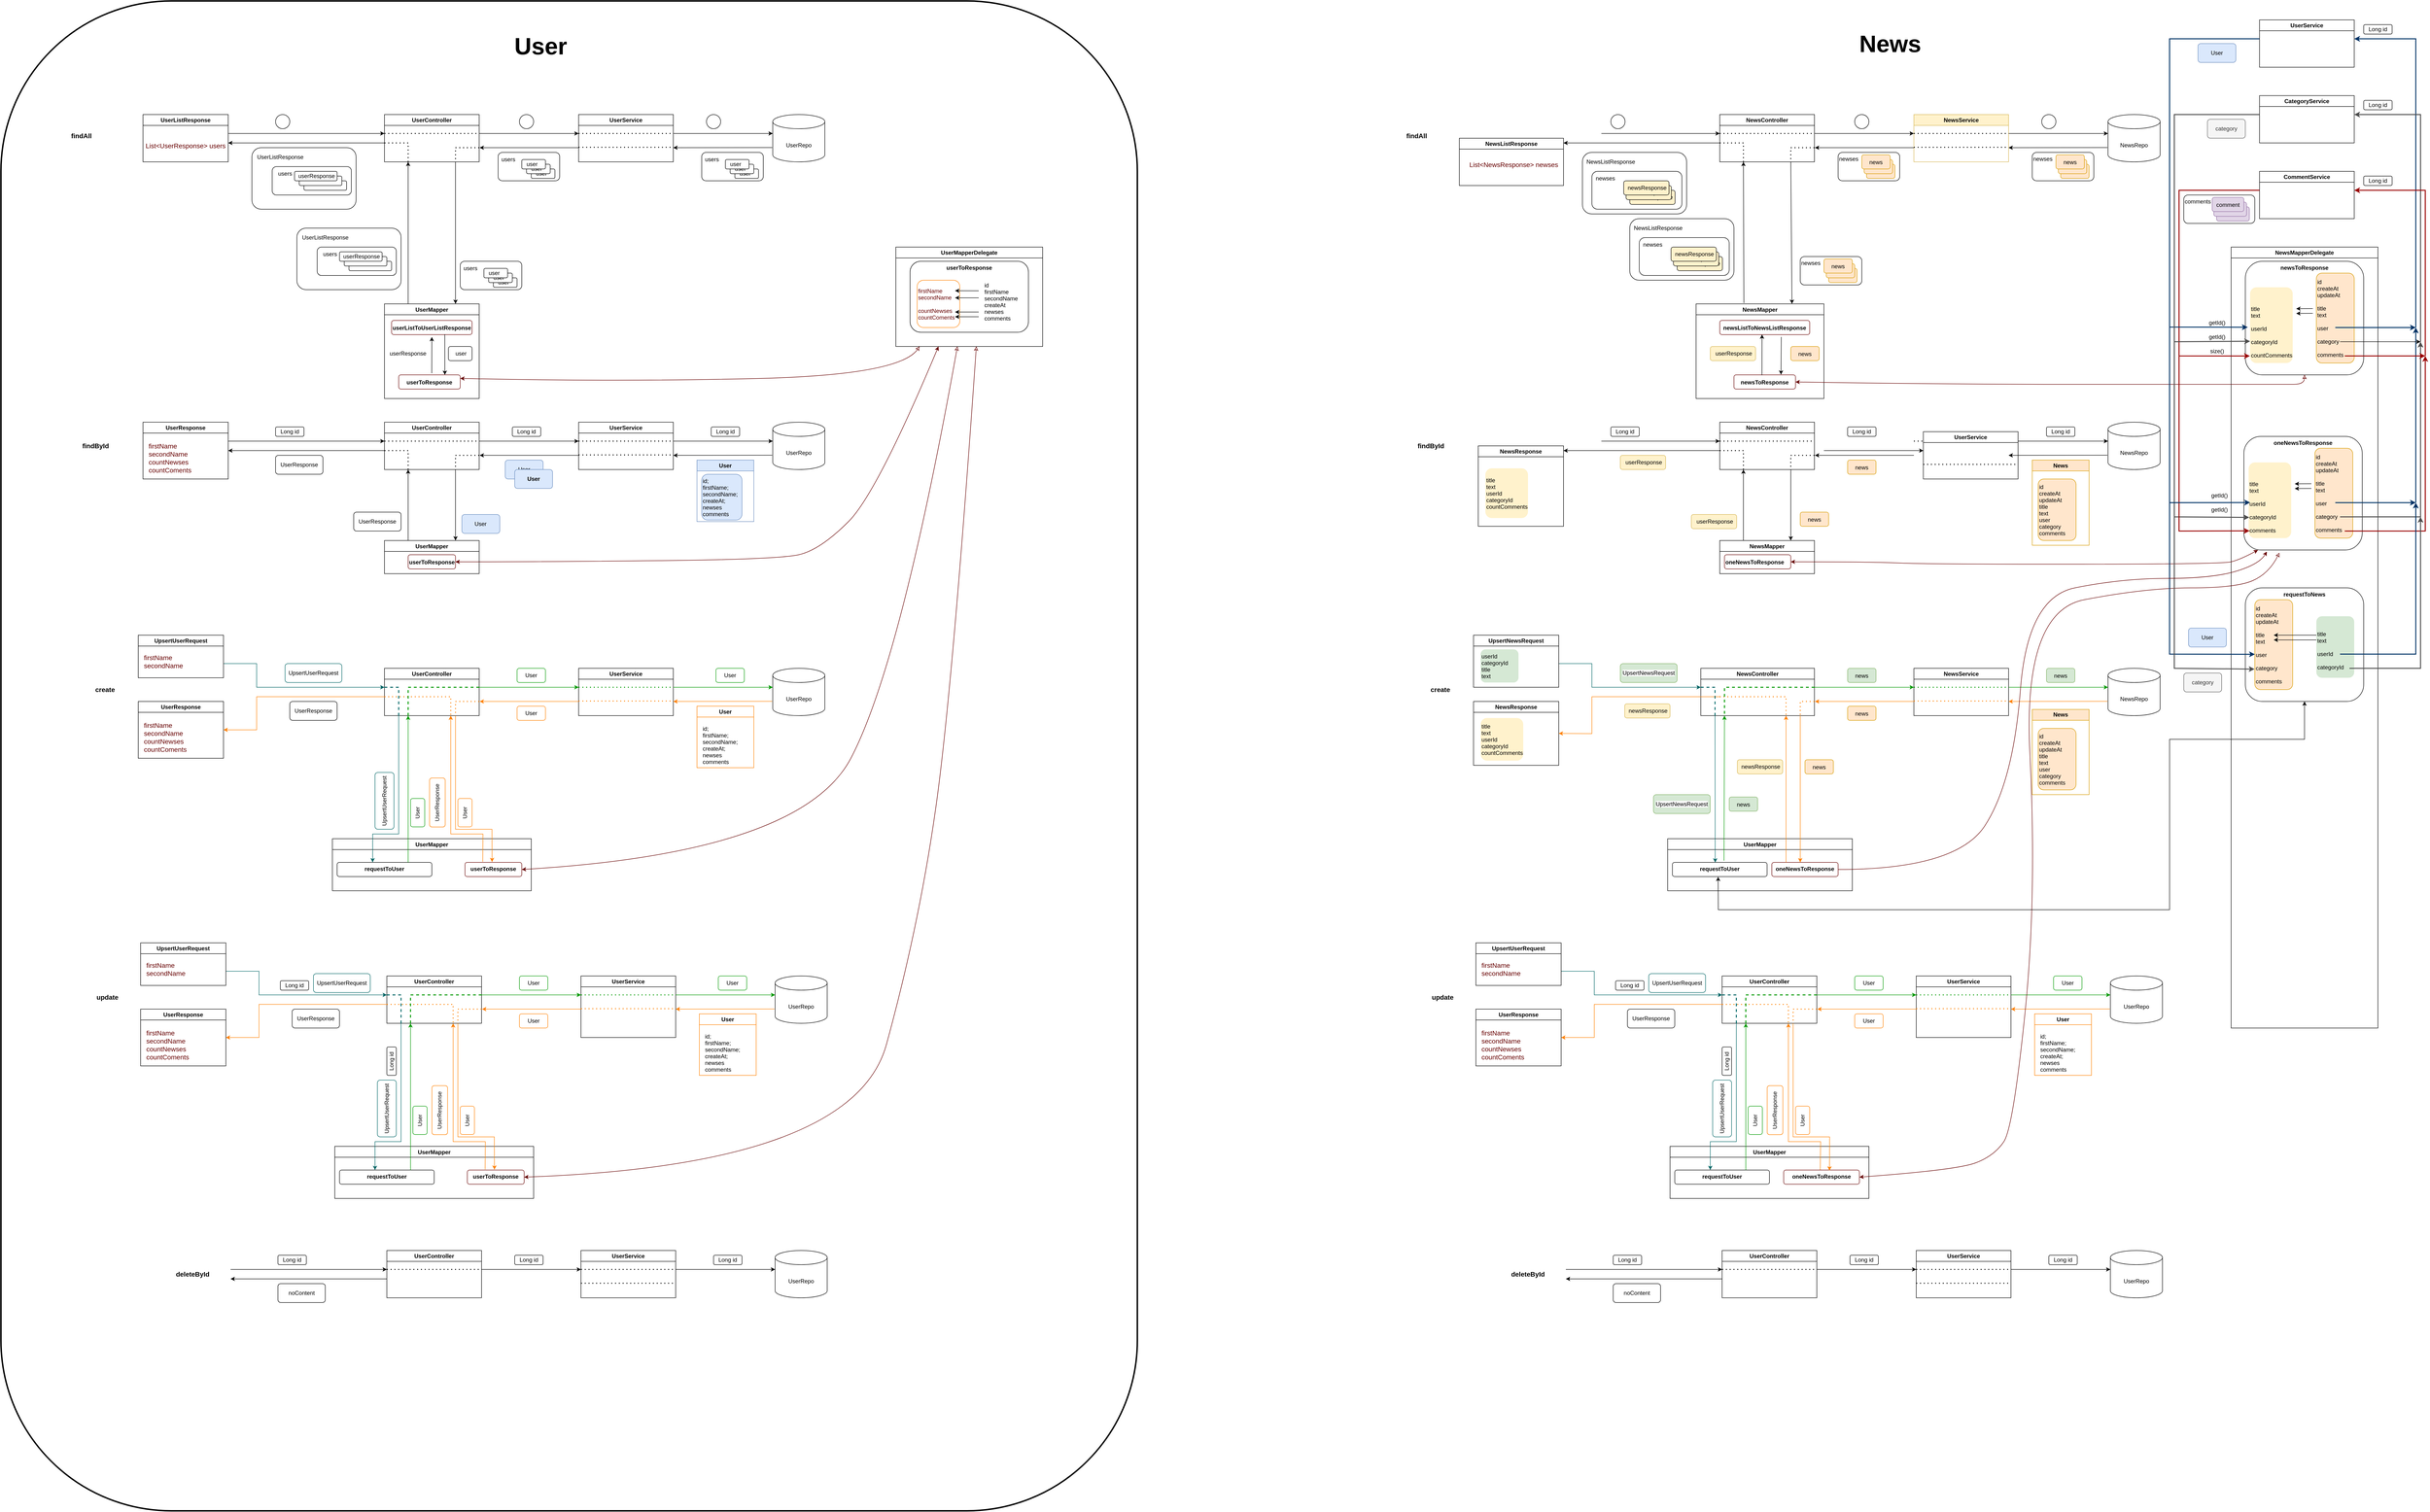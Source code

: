 <mxfile version="21.2.8" type="device">
  <diagram name="Page-1" id="sK4H_tdlql9gXLZo5LwN">
    <mxGraphModel dx="2587" dy="2075" grid="1" gridSize="10" guides="1" tooltips="1" connect="1" arrows="1" fold="1" page="1" pageScale="1" pageWidth="850" pageHeight="1100" math="0" shadow="0">
      <root>
        <mxCell id="0" />
        <mxCell id="1" parent="0" />
        <mxCell id="sfBApIVU6kbWJoy4w3UA-1" value="" style="rounded=1;whiteSpace=wrap;html=1;strokeWidth=3;" vertex="1" parent="1">
          <mxGeometry x="-420" y="-160" width="2400" height="3190" as="geometry" />
        </mxCell>
        <mxCell id="dwteepIQS85eqwH7VikQ-3" value="&lt;font style=&quot;font-size: 50px;&quot;&gt;&lt;b style=&quot;font-size: 50px;&quot;&gt;User&lt;/b&gt;&lt;/font&gt;" style="text;html=1;strokeColor=none;fillColor=none;align=center;verticalAlign=middle;whiteSpace=wrap;rounded=0;fontColor=#000000;fontSize=50;" parent="1" vertex="1">
          <mxGeometry x="690" y="-80" width="60" height="30" as="geometry" />
        </mxCell>
        <mxCell id="dwteepIQS85eqwH7VikQ-4" value="findAll" style="text;html=1;strokeColor=none;fillColor=none;align=center;verticalAlign=middle;whiteSpace=wrap;rounded=0;fontStyle=1;fontSize=14;" parent="1" vertex="1">
          <mxGeometry x="-280" y="110" width="60" height="30" as="geometry" />
        </mxCell>
        <mxCell id="dwteepIQS85eqwH7VikQ-6" value="UserListResponse" style="swimlane;whiteSpace=wrap;html=1;" parent="1" vertex="1">
          <mxGeometry x="-120" y="80" width="180" height="100" as="geometry" />
        </mxCell>
        <mxCell id="dwteepIQS85eqwH7VikQ-8" value="List&lt;UserResponse&gt; users" style="text;strokeColor=none;fillColor=none;align=center;verticalAlign=middle;rounded=0;fontColor=#660000;fontSize=14;fontStyle=0" parent="dwteepIQS85eqwH7VikQ-6" vertex="1">
          <mxGeometry x="60" y="50" width="60" height="30" as="geometry" />
        </mxCell>
        <mxCell id="dwteepIQS85eqwH7VikQ-9" value="UserController" style="swimlane;whiteSpace=wrap;html=1;" parent="1" vertex="1">
          <mxGeometry x="390" y="80" width="200" height="100" as="geometry" />
        </mxCell>
        <mxCell id="dwteepIQS85eqwH7VikQ-10" value="UserMapper" style="swimlane;strokeColor=default;" parent="1" vertex="1">
          <mxGeometry x="390" y="480" width="200" height="200" as="geometry" />
        </mxCell>
        <mxCell id="dwteepIQS85eqwH7VikQ-110" value="userListToUserListResponse" style="text;strokeColor=#660000;fillColor=none;align=center;verticalAlign=middle;rounded=1;fontStyle=1" parent="dwteepIQS85eqwH7VikQ-10" vertex="1">
          <mxGeometry x="15" y="35" width="170" height="30" as="geometry" />
        </mxCell>
        <mxCell id="dwteepIQS85eqwH7VikQ-113" value="userToResponse" style="text;align=center;verticalAlign=middle;rounded=1;fontStyle=1;fillStyle=dots;strokeColor=#660000;" parent="dwteepIQS85eqwH7VikQ-10" vertex="1">
          <mxGeometry x="30" y="150" width="130" height="30" as="geometry" />
        </mxCell>
        <mxCell id="dwteepIQS85eqwH7VikQ-119" value="&amp;nbsp;userResponse" style="text;html=1;strokeColor=none;fillColor=none;align=center;verticalAlign=middle;whiteSpace=wrap;rounded=0;" parent="dwteepIQS85eqwH7VikQ-10" vertex="1">
          <mxGeometry y="90" width="95.71" height="30" as="geometry" />
        </mxCell>
        <mxCell id="dwteepIQS85eqwH7VikQ-117" value="&amp;nbsp;user" style="text;html=1;strokeColor=default;fillColor=none;align=center;verticalAlign=middle;whiteSpace=wrap;rounded=1;" parent="dwteepIQS85eqwH7VikQ-10" vertex="1">
          <mxGeometry x="135" y="90" width="50" height="30" as="geometry" />
        </mxCell>
        <mxCell id="dwteepIQS85eqwH7VikQ-111" value="" style="endArrow=classic;html=1;rounded=0;entryX=0.75;entryY=0;entryDx=0;entryDy=0;exitX=0.661;exitY=0.976;exitDx=0;exitDy=0;exitPerimeter=0;" parent="dwteepIQS85eqwH7VikQ-10" source="dwteepIQS85eqwH7VikQ-110" target="dwteepIQS85eqwH7VikQ-113" edge="1">
          <mxGeometry width="50" height="50" relative="1" as="geometry">
            <mxPoint x="130" y="70" as="sourcePoint" />
            <mxPoint x="130" y="110" as="targetPoint" />
          </mxGeometry>
        </mxCell>
        <mxCell id="dwteepIQS85eqwH7VikQ-12" value="UserService" style="swimlane;whiteSpace=wrap;html=1;" parent="1" vertex="1">
          <mxGeometry x="800" y="80" width="200" height="100" as="geometry" />
        </mxCell>
        <mxCell id="dwteepIQS85eqwH7VikQ-102" value="" style="endArrow=classic;html=1;rounded=0;" parent="dwteepIQS85eqwH7VikQ-12" edge="1">
          <mxGeometry width="50" height="50" relative="1" as="geometry">
            <mxPoint x="-210" y="40" as="sourcePoint" />
            <mxPoint y="40" as="targetPoint" />
          </mxGeometry>
        </mxCell>
        <mxCell id="dwteepIQS85eqwH7VikQ-109" value="" style="endArrow=none;dashed=1;html=1;dashPattern=1 3;strokeWidth=2;rounded=0;" parent="dwteepIQS85eqwH7VikQ-12" edge="1">
          <mxGeometry width="50" height="50" relative="1" as="geometry">
            <mxPoint y="69.17" as="sourcePoint" />
            <mxPoint x="200" y="69.17" as="targetPoint" />
            <Array as="points" />
          </mxGeometry>
        </mxCell>
        <mxCell id="dwteepIQS85eqwH7VikQ-16" value="" style="endArrow=classic;html=1;rounded=0;" parent="1" edge="1">
          <mxGeometry width="50" height="50" relative="1" as="geometry">
            <mxPoint x="390" y="140" as="sourcePoint" />
            <mxPoint x="60" y="140" as="targetPoint" />
          </mxGeometry>
        </mxCell>
        <mxCell id="dwteepIQS85eqwH7VikQ-19" value="" style="endArrow=classic;html=1;rounded=0;exitX=-0.011;exitY=0.698;exitDx=0;exitDy=0;exitPerimeter=0;" parent="1" source="dwteepIQS85eqwH7VikQ-13" edge="1">
          <mxGeometry width="50" height="50" relative="1" as="geometry">
            <mxPoint x="550" y="370" as="sourcePoint" />
            <mxPoint x="1000" y="150" as="targetPoint" />
          </mxGeometry>
        </mxCell>
        <mxCell id="dwteepIQS85eqwH7VikQ-13" value="" style="shape=cylinder3;whiteSpace=wrap;html=1;boundedLbl=1;backgroundOutline=1;size=15;" parent="1" vertex="1">
          <mxGeometry x="1210" y="80" width="110" height="100" as="geometry" />
        </mxCell>
        <mxCell id="dwteepIQS85eqwH7VikQ-14" value="UserRepo" style="text;html=1;strokeColor=none;fillColor=none;align=center;verticalAlign=middle;whiteSpace=wrap;rounded=0;" parent="1" vertex="1">
          <mxGeometry x="1235" y="130" width="60" height="30" as="geometry" />
        </mxCell>
        <mxCell id="dwteepIQS85eqwH7VikQ-23" value="" style="endArrow=classic;html=1;rounded=0;exitX=-0.011;exitY=0.698;exitDx=0;exitDy=0;exitPerimeter=0;" parent="1" edge="1">
          <mxGeometry width="50" height="50" relative="1" as="geometry">
            <mxPoint x="800" y="150" as="sourcePoint" />
            <mxPoint x="591" y="150" as="targetPoint" />
          </mxGeometry>
        </mxCell>
        <mxCell id="dwteepIQS85eqwH7VikQ-38" value="" style="group" parent="1" vertex="1" connectable="0">
          <mxGeometry x="1050" y="160" width="140" height="60" as="geometry" />
        </mxCell>
        <mxCell id="dwteepIQS85eqwH7VikQ-22" value="" style="rounded=1;whiteSpace=wrap;html=1;" parent="dwteepIQS85eqwH7VikQ-38" vertex="1">
          <mxGeometry x="10" width="130" height="60" as="geometry" />
        </mxCell>
        <mxCell id="dwteepIQS85eqwH7VikQ-25" value="&amp;nbsp;users" style="text;html=1;strokeColor=none;fillColor=none;align=center;verticalAlign=middle;whiteSpace=wrap;rounded=0;" parent="dwteepIQS85eqwH7VikQ-38" vertex="1">
          <mxGeometry width="60" height="30" as="geometry" />
        </mxCell>
        <mxCell id="dwteepIQS85eqwH7VikQ-29" value="" style="group" parent="dwteepIQS85eqwH7VikQ-38" vertex="1" connectable="0">
          <mxGeometry x="70" y="30" width="60" height="30" as="geometry" />
        </mxCell>
        <mxCell id="dwteepIQS85eqwH7VikQ-27" value="" style="rounded=1;whiteSpace=wrap;html=1;" parent="dwteepIQS85eqwH7VikQ-29" vertex="1">
          <mxGeometry x="10" y="5" width="50" height="20" as="geometry" />
        </mxCell>
        <mxCell id="dwteepIQS85eqwH7VikQ-26" value="&amp;nbsp;user" style="text;html=1;strokeColor=none;fillColor=none;align=center;verticalAlign=middle;whiteSpace=wrap;rounded=0;" parent="dwteepIQS85eqwH7VikQ-29" vertex="1">
          <mxGeometry width="60" height="30" as="geometry" />
        </mxCell>
        <mxCell id="dwteepIQS85eqwH7VikQ-30" value="" style="group" parent="dwteepIQS85eqwH7VikQ-38" vertex="1" connectable="0">
          <mxGeometry x="60" y="20" width="60" height="30" as="geometry" />
        </mxCell>
        <mxCell id="dwteepIQS85eqwH7VikQ-31" value="" style="rounded=1;whiteSpace=wrap;html=1;" parent="dwteepIQS85eqwH7VikQ-30" vertex="1">
          <mxGeometry x="10" y="5" width="50" height="20" as="geometry" />
        </mxCell>
        <mxCell id="dwteepIQS85eqwH7VikQ-32" value="&amp;nbsp;user" style="text;html=1;strokeColor=none;fillColor=none;align=center;verticalAlign=middle;whiteSpace=wrap;rounded=0;" parent="dwteepIQS85eqwH7VikQ-30" vertex="1">
          <mxGeometry width="60" height="30" as="geometry" />
        </mxCell>
        <mxCell id="dwteepIQS85eqwH7VikQ-33" value="" style="group" parent="dwteepIQS85eqwH7VikQ-38" vertex="1" connectable="0">
          <mxGeometry x="50" y="10" width="60" height="30" as="geometry" />
        </mxCell>
        <mxCell id="dwteepIQS85eqwH7VikQ-34" value="" style="rounded=1;whiteSpace=wrap;html=1;" parent="dwteepIQS85eqwH7VikQ-33" vertex="1">
          <mxGeometry x="10" y="5" width="50" height="20" as="geometry" />
        </mxCell>
        <mxCell id="dwteepIQS85eqwH7VikQ-35" value="&amp;nbsp;user" style="text;html=1;strokeColor=none;fillColor=none;align=center;verticalAlign=middle;whiteSpace=wrap;rounded=0;" parent="dwteepIQS85eqwH7VikQ-33" vertex="1">
          <mxGeometry width="60" height="30" as="geometry" />
        </mxCell>
        <mxCell id="dwteepIQS85eqwH7VikQ-39" value="" style="group" parent="1" vertex="1" connectable="0">
          <mxGeometry x="620" y="160" width="140" height="60" as="geometry" />
        </mxCell>
        <mxCell id="dwteepIQS85eqwH7VikQ-40" value="" style="rounded=1;whiteSpace=wrap;html=1;" parent="dwteepIQS85eqwH7VikQ-39" vertex="1">
          <mxGeometry x="10" width="130" height="60" as="geometry" />
        </mxCell>
        <mxCell id="dwteepIQS85eqwH7VikQ-41" value="&amp;nbsp;users" style="text;html=1;strokeColor=none;fillColor=none;align=center;verticalAlign=middle;whiteSpace=wrap;rounded=0;" parent="dwteepIQS85eqwH7VikQ-39" vertex="1">
          <mxGeometry width="60" height="30" as="geometry" />
        </mxCell>
        <mxCell id="dwteepIQS85eqwH7VikQ-42" value="" style="group" parent="dwteepIQS85eqwH7VikQ-39" vertex="1" connectable="0">
          <mxGeometry x="70" y="30" width="60" height="30" as="geometry" />
        </mxCell>
        <mxCell id="dwteepIQS85eqwH7VikQ-43" value="" style="rounded=1;whiteSpace=wrap;html=1;" parent="dwteepIQS85eqwH7VikQ-42" vertex="1">
          <mxGeometry x="10" y="5" width="50" height="20" as="geometry" />
        </mxCell>
        <mxCell id="dwteepIQS85eqwH7VikQ-44" value="&amp;nbsp;user" style="text;html=1;strokeColor=none;fillColor=none;align=center;verticalAlign=middle;whiteSpace=wrap;rounded=0;" parent="dwteepIQS85eqwH7VikQ-42" vertex="1">
          <mxGeometry width="60" height="30" as="geometry" />
        </mxCell>
        <mxCell id="dwteepIQS85eqwH7VikQ-45" value="" style="group" parent="dwteepIQS85eqwH7VikQ-39" vertex="1" connectable="0">
          <mxGeometry x="60" y="20" width="60" height="30" as="geometry" />
        </mxCell>
        <mxCell id="dwteepIQS85eqwH7VikQ-46" value="" style="rounded=1;whiteSpace=wrap;html=1;" parent="dwteepIQS85eqwH7VikQ-45" vertex="1">
          <mxGeometry x="10" y="5" width="50" height="20" as="geometry" />
        </mxCell>
        <mxCell id="dwteepIQS85eqwH7VikQ-47" value="&amp;nbsp;user" style="text;html=1;strokeColor=none;fillColor=none;align=center;verticalAlign=middle;whiteSpace=wrap;rounded=0;" parent="dwteepIQS85eqwH7VikQ-45" vertex="1">
          <mxGeometry width="60" height="30" as="geometry" />
        </mxCell>
        <mxCell id="dwteepIQS85eqwH7VikQ-48" value="" style="group" parent="dwteepIQS85eqwH7VikQ-39" vertex="1" connectable="0">
          <mxGeometry x="50" y="10" width="60" height="30" as="geometry" />
        </mxCell>
        <mxCell id="dwteepIQS85eqwH7VikQ-49" value="" style="rounded=1;whiteSpace=wrap;html=1;" parent="dwteepIQS85eqwH7VikQ-48" vertex="1">
          <mxGeometry x="10" y="5" width="50" height="20" as="geometry" />
        </mxCell>
        <mxCell id="dwteepIQS85eqwH7VikQ-50" value="&amp;nbsp;user" style="text;html=1;strokeColor=none;fillColor=none;align=center;verticalAlign=middle;whiteSpace=wrap;rounded=0;" parent="dwteepIQS85eqwH7VikQ-48" vertex="1">
          <mxGeometry width="60" height="30" as="geometry" />
        </mxCell>
        <mxCell id="dwteepIQS85eqwH7VikQ-51" value="" style="endArrow=classic;html=1;rounded=0;entryX=0.75;entryY=0;entryDx=0;entryDy=0;exitX=0.75;exitY=1;exitDx=0;exitDy=0;" parent="1" source="dwteepIQS85eqwH7VikQ-9" target="dwteepIQS85eqwH7VikQ-10" edge="1">
          <mxGeometry width="50" height="50" relative="1" as="geometry">
            <mxPoint x="550" y="270" as="sourcePoint" />
            <mxPoint x="600" y="220" as="targetPoint" />
          </mxGeometry>
        </mxCell>
        <mxCell id="dwteepIQS85eqwH7VikQ-52" value="" style="group" parent="1" vertex="1" connectable="0">
          <mxGeometry x="540" y="390" width="140" height="60" as="geometry" />
        </mxCell>
        <mxCell id="dwteepIQS85eqwH7VikQ-53" value="" style="rounded=1;whiteSpace=wrap;html=1;" parent="dwteepIQS85eqwH7VikQ-52" vertex="1">
          <mxGeometry x="10" width="130" height="60" as="geometry" />
        </mxCell>
        <mxCell id="dwteepIQS85eqwH7VikQ-54" value="&amp;nbsp;users" style="text;html=1;strokeColor=none;fillColor=none;align=center;verticalAlign=middle;whiteSpace=wrap;rounded=0;" parent="dwteepIQS85eqwH7VikQ-52" vertex="1">
          <mxGeometry width="60" height="30" as="geometry" />
        </mxCell>
        <mxCell id="dwteepIQS85eqwH7VikQ-55" value="" style="group" parent="dwteepIQS85eqwH7VikQ-52" vertex="1" connectable="0">
          <mxGeometry x="70" y="30" width="60" height="30" as="geometry" />
        </mxCell>
        <mxCell id="dwteepIQS85eqwH7VikQ-56" value="" style="rounded=1;whiteSpace=wrap;html=1;" parent="dwteepIQS85eqwH7VikQ-55" vertex="1">
          <mxGeometry x="10" y="5" width="50" height="20" as="geometry" />
        </mxCell>
        <mxCell id="dwteepIQS85eqwH7VikQ-57" value="&amp;nbsp;user" style="text;html=1;strokeColor=none;fillColor=none;align=center;verticalAlign=middle;whiteSpace=wrap;rounded=0;" parent="dwteepIQS85eqwH7VikQ-55" vertex="1">
          <mxGeometry width="60" height="30" as="geometry" />
        </mxCell>
        <mxCell id="dwteepIQS85eqwH7VikQ-58" value="" style="group" parent="dwteepIQS85eqwH7VikQ-52" vertex="1" connectable="0">
          <mxGeometry x="60" y="20" width="60" height="30" as="geometry" />
        </mxCell>
        <mxCell id="dwteepIQS85eqwH7VikQ-59" value="" style="rounded=1;whiteSpace=wrap;html=1;" parent="dwteepIQS85eqwH7VikQ-58" vertex="1">
          <mxGeometry x="10" y="5" width="50" height="20" as="geometry" />
        </mxCell>
        <mxCell id="dwteepIQS85eqwH7VikQ-60" value="&amp;nbsp;user" style="text;html=1;strokeColor=none;fillColor=none;align=center;verticalAlign=middle;whiteSpace=wrap;rounded=0;" parent="dwteepIQS85eqwH7VikQ-58" vertex="1">
          <mxGeometry width="60" height="30" as="geometry" />
        </mxCell>
        <mxCell id="dwteepIQS85eqwH7VikQ-61" value="" style="group" parent="dwteepIQS85eqwH7VikQ-52" vertex="1" connectable="0">
          <mxGeometry x="50" y="10" width="60" height="30" as="geometry" />
        </mxCell>
        <mxCell id="dwteepIQS85eqwH7VikQ-62" value="" style="rounded=1;whiteSpace=wrap;html=1;" parent="dwteepIQS85eqwH7VikQ-61" vertex="1">
          <mxGeometry x="10" y="5" width="50" height="20" as="geometry" />
        </mxCell>
        <mxCell id="dwteepIQS85eqwH7VikQ-63" value="&amp;nbsp;user" style="text;html=1;strokeColor=none;fillColor=none;align=center;verticalAlign=middle;whiteSpace=wrap;rounded=0;" parent="dwteepIQS85eqwH7VikQ-61" vertex="1">
          <mxGeometry width="60" height="30" as="geometry" />
        </mxCell>
        <mxCell id="dwteepIQS85eqwH7VikQ-64" value="" style="endArrow=classic;html=1;rounded=0;entryX=0.25;entryY=1;entryDx=0;entryDy=0;exitX=0.25;exitY=0;exitDx=0;exitDy=0;" parent="1" source="dwteepIQS85eqwH7VikQ-10" target="dwteepIQS85eqwH7VikQ-9" edge="1">
          <mxGeometry width="50" height="50" relative="1" as="geometry">
            <mxPoint x="380" y="340" as="sourcePoint" />
            <mxPoint x="430" y="290" as="targetPoint" />
          </mxGeometry>
        </mxCell>
        <mxCell id="dwteepIQS85eqwH7VikQ-90" value="" style="group" parent="1" vertex="1" connectable="0">
          <mxGeometry x="205" y="320" width="220" height="130" as="geometry" />
        </mxCell>
        <mxCell id="dwteepIQS85eqwH7VikQ-65" value="" style="rounded=1;whiteSpace=wrap;html=1;" parent="dwteepIQS85eqwH7VikQ-90" vertex="1">
          <mxGeometry width="220" height="130" as="geometry" />
        </mxCell>
        <mxCell id="dwteepIQS85eqwH7VikQ-66" value="UserListResponse" style="text;html=1;strokeColor=none;fillColor=none;align=center;verticalAlign=middle;whiteSpace=wrap;rounded=0;" parent="dwteepIQS85eqwH7VikQ-90" vertex="1">
          <mxGeometry x="30" y="10" width="60" height="20" as="geometry" />
        </mxCell>
        <mxCell id="dwteepIQS85eqwH7VikQ-67" value="" style="group" parent="dwteepIQS85eqwH7VikQ-90" vertex="1" connectable="0">
          <mxGeometry x="30" y="40" width="180" height="60" as="geometry" />
        </mxCell>
        <mxCell id="dwteepIQS85eqwH7VikQ-68" value="" style="rounded=1;whiteSpace=wrap;html=1;" parent="dwteepIQS85eqwH7VikQ-67" vertex="1">
          <mxGeometry x="12.857" width="167.143" height="60" as="geometry" />
        </mxCell>
        <mxCell id="dwteepIQS85eqwH7VikQ-69" value="&amp;nbsp;users" style="text;html=1;strokeColor=none;fillColor=none;align=center;verticalAlign=middle;whiteSpace=wrap;rounded=0;" parent="dwteepIQS85eqwH7VikQ-67" vertex="1">
          <mxGeometry width="77.143" height="30" as="geometry" />
        </mxCell>
        <mxCell id="dwteepIQS85eqwH7VikQ-77" value="" style="rounded=1;whiteSpace=wrap;html=1;" parent="dwteepIQS85eqwH7VikQ-67" vertex="1">
          <mxGeometry x="80" y="30" width="90" height="20" as="geometry" />
        </mxCell>
        <mxCell id="dwteepIQS85eqwH7VikQ-87" value="" style="rounded=1;whiteSpace=wrap;html=1;" parent="dwteepIQS85eqwH7VikQ-67" vertex="1">
          <mxGeometry x="70" y="20" width="90" height="20" as="geometry" />
        </mxCell>
        <mxCell id="dwteepIQS85eqwH7VikQ-86" value="" style="rounded=1;whiteSpace=wrap;html=1;" parent="dwteepIQS85eqwH7VikQ-67" vertex="1">
          <mxGeometry x="60" y="10" width="90" height="20" as="geometry" />
        </mxCell>
        <mxCell id="dwteepIQS85eqwH7VikQ-78" value="&amp;nbsp;userResponse" style="text;html=1;strokeColor=none;fillColor=none;align=center;verticalAlign=middle;whiteSpace=wrap;rounded=0;" parent="dwteepIQS85eqwH7VikQ-67" vertex="1">
          <mxGeometry x="57.14" y="5" width="95.71" height="30" as="geometry" />
        </mxCell>
        <mxCell id="dwteepIQS85eqwH7VikQ-91" value="" style="group" parent="1" vertex="1" connectable="0">
          <mxGeometry x="110" y="150" width="220" height="130" as="geometry" />
        </mxCell>
        <mxCell id="dwteepIQS85eqwH7VikQ-92" value="" style="rounded=1;whiteSpace=wrap;html=1;" parent="dwteepIQS85eqwH7VikQ-91" vertex="1">
          <mxGeometry width="220" height="130" as="geometry" />
        </mxCell>
        <mxCell id="dwteepIQS85eqwH7VikQ-93" value="UserListResponse" style="text;html=1;strokeColor=none;fillColor=none;align=center;verticalAlign=middle;whiteSpace=wrap;rounded=0;" parent="dwteepIQS85eqwH7VikQ-91" vertex="1">
          <mxGeometry x="30" y="10" width="60" height="20" as="geometry" />
        </mxCell>
        <mxCell id="dwteepIQS85eqwH7VikQ-94" value="" style="group" parent="dwteepIQS85eqwH7VikQ-91" vertex="1" connectable="0">
          <mxGeometry x="30" y="40" width="180" height="60" as="geometry" />
        </mxCell>
        <mxCell id="dwteepIQS85eqwH7VikQ-95" value="" style="rounded=1;whiteSpace=wrap;html=1;" parent="dwteepIQS85eqwH7VikQ-94" vertex="1">
          <mxGeometry x="12.857" width="167.143" height="60" as="geometry" />
        </mxCell>
        <mxCell id="dwteepIQS85eqwH7VikQ-96" value="&amp;nbsp;users" style="text;html=1;strokeColor=none;fillColor=none;align=center;verticalAlign=middle;whiteSpace=wrap;rounded=0;" parent="dwteepIQS85eqwH7VikQ-94" vertex="1">
          <mxGeometry width="77.143" height="30" as="geometry" />
        </mxCell>
        <mxCell id="dwteepIQS85eqwH7VikQ-97" value="" style="rounded=1;whiteSpace=wrap;html=1;" parent="dwteepIQS85eqwH7VikQ-94" vertex="1">
          <mxGeometry x="80" y="30" width="90" height="20" as="geometry" />
        </mxCell>
        <mxCell id="dwteepIQS85eqwH7VikQ-98" value="" style="rounded=1;whiteSpace=wrap;html=1;" parent="dwteepIQS85eqwH7VikQ-94" vertex="1">
          <mxGeometry x="70" y="20" width="90" height="20" as="geometry" />
        </mxCell>
        <mxCell id="dwteepIQS85eqwH7VikQ-99" value="" style="rounded=1;whiteSpace=wrap;html=1;" parent="dwteepIQS85eqwH7VikQ-94" vertex="1">
          <mxGeometry x="60" y="10" width="90" height="20" as="geometry" />
        </mxCell>
        <mxCell id="dwteepIQS85eqwH7VikQ-100" value="&amp;nbsp;userResponse" style="text;html=1;strokeColor=none;fillColor=none;align=center;verticalAlign=middle;whiteSpace=wrap;rounded=0;" parent="dwteepIQS85eqwH7VikQ-94" vertex="1">
          <mxGeometry x="57.15" y="5" width="95.71" height="30" as="geometry" />
        </mxCell>
        <mxCell id="dwteepIQS85eqwH7VikQ-101" value="" style="endArrow=classic;html=1;rounded=0;" parent="1" edge="1">
          <mxGeometry width="50" height="50" relative="1" as="geometry">
            <mxPoint x="60" y="120" as="sourcePoint" />
            <mxPoint x="390" y="120" as="targetPoint" />
          </mxGeometry>
        </mxCell>
        <mxCell id="dwteepIQS85eqwH7VikQ-103" value="" style="endArrow=classic;html=1;rounded=0;" parent="1" edge="1">
          <mxGeometry width="50" height="50" relative="1" as="geometry">
            <mxPoint x="1000" y="120" as="sourcePoint" />
            <mxPoint x="1210" y="120" as="targetPoint" />
          </mxGeometry>
        </mxCell>
        <mxCell id="dwteepIQS85eqwH7VikQ-105" value="" style="endArrow=none;dashed=1;html=1;dashPattern=1 3;strokeWidth=2;rounded=0;entryX=0.25;entryY=1;entryDx=0;entryDy=0;" parent="1" target="dwteepIQS85eqwH7VikQ-9" edge="1">
          <mxGeometry width="50" height="50" relative="1" as="geometry">
            <mxPoint x="390" y="140" as="sourcePoint" />
            <mxPoint x="430" y="330" as="targetPoint" />
            <Array as="points">
              <mxPoint x="440" y="140" />
            </Array>
          </mxGeometry>
        </mxCell>
        <mxCell id="dwteepIQS85eqwH7VikQ-106" value="" style="endArrow=none;dashed=1;html=1;dashPattern=1 3;strokeWidth=2;rounded=0;entryX=0.75;entryY=1;entryDx=0;entryDy=0;" parent="1" target="dwteepIQS85eqwH7VikQ-9" edge="1">
          <mxGeometry width="50" height="50" relative="1" as="geometry">
            <mxPoint x="590" y="150" as="sourcePoint" />
            <mxPoint x="450" y="190" as="targetPoint" />
            <Array as="points">
              <mxPoint x="540" y="150" />
            </Array>
          </mxGeometry>
        </mxCell>
        <mxCell id="dwteepIQS85eqwH7VikQ-107" value="" style="endArrow=none;dashed=1;html=1;dashPattern=1 3;strokeWidth=2;rounded=0;" parent="1" edge="1">
          <mxGeometry width="50" height="50" relative="1" as="geometry">
            <mxPoint x="390" y="120" as="sourcePoint" />
            <mxPoint x="590" y="120" as="targetPoint" />
            <Array as="points" />
          </mxGeometry>
        </mxCell>
        <mxCell id="dwteepIQS85eqwH7VikQ-108" value="" style="endArrow=none;dashed=1;html=1;dashPattern=1 3;strokeWidth=2;rounded=0;" parent="1" edge="1">
          <mxGeometry width="50" height="50" relative="1" as="geometry">
            <mxPoint x="800" y="120" as="sourcePoint" />
            <mxPoint x="1000" y="120" as="targetPoint" />
            <Array as="points" />
          </mxGeometry>
        </mxCell>
        <mxCell id="dwteepIQS85eqwH7VikQ-114" value="" style="endArrow=classic;html=1;rounded=0;exitX=0.537;exitY=-0.114;exitDx=0;exitDy=0;exitPerimeter=0;" parent="1" source="dwteepIQS85eqwH7VikQ-113" edge="1">
          <mxGeometry width="50" height="50" relative="1" as="geometry">
            <mxPoint x="490" y="590" as="sourcePoint" />
            <mxPoint x="490" y="550" as="targetPoint" />
          </mxGeometry>
        </mxCell>
        <mxCell id="dwteepIQS85eqwH7VikQ-121" value="" style="ellipse;whiteSpace=wrap;html=1;aspect=fixed;" parent="1" vertex="1">
          <mxGeometry x="160" y="80" width="30" height="30" as="geometry" />
        </mxCell>
        <mxCell id="dwteepIQS85eqwH7VikQ-122" value="" style="ellipse;whiteSpace=wrap;html=1;aspect=fixed;" parent="1" vertex="1">
          <mxGeometry x="675" y="80" width="30" height="30" as="geometry" />
        </mxCell>
        <mxCell id="dwteepIQS85eqwH7VikQ-123" value="" style="ellipse;whiteSpace=wrap;html=1;aspect=fixed;" parent="1" vertex="1">
          <mxGeometry x="1070" y="80" width="30" height="30" as="geometry" />
        </mxCell>
        <mxCell id="dwteepIQS85eqwH7VikQ-124" value="findById" style="text;html=1;strokeColor=none;fillColor=none;align=center;verticalAlign=middle;whiteSpace=wrap;rounded=0;fontStyle=1;fontSize=14;" parent="1" vertex="1">
          <mxGeometry x="-250" y="765" width="60" height="30" as="geometry" />
        </mxCell>
        <mxCell id="dwteepIQS85eqwH7VikQ-125" value="UserResponse" style="swimlane;whiteSpace=wrap;html=1;" parent="1" vertex="1">
          <mxGeometry x="-120" y="730" width="180" height="120" as="geometry" />
        </mxCell>
        <mxCell id="dwteepIQS85eqwH7VikQ-126" value="firstName&#xa;secondName&#xa;countNewses&#xa;countComents" style="text;strokeColor=none;fillColor=none;align=left;verticalAlign=middle;rounded=0;fontColor=#660000;fontSize=14;fontStyle=0" parent="dwteepIQS85eqwH7VikQ-125" vertex="1">
          <mxGeometry x="10" y="40" width="100" height="70" as="geometry" />
        </mxCell>
        <mxCell id="dwteepIQS85eqwH7VikQ-127" value="UserController" style="swimlane;whiteSpace=wrap;html=1;" parent="1" vertex="1">
          <mxGeometry x="390" y="730" width="200" height="100" as="geometry" />
        </mxCell>
        <mxCell id="dwteepIQS85eqwH7VikQ-128" value="UserMapper" style="swimlane;strokeColor=default;" parent="1" vertex="1">
          <mxGeometry x="390" y="980" width="200" height="70" as="geometry" />
        </mxCell>
        <mxCell id="dwteepIQS85eqwH7VikQ-130" value="userToResponse" style="text;strokeColor=#660000;fillColor=none;align=left;verticalAlign=middle;rounded=1;fontStyle=1" parent="dwteepIQS85eqwH7VikQ-128" vertex="1">
          <mxGeometry x="50" y="30" width="100" height="30" as="geometry" />
        </mxCell>
        <mxCell id="dwteepIQS85eqwH7VikQ-133" value="UserService" style="swimlane;whiteSpace=wrap;html=1;" parent="1" vertex="1">
          <mxGeometry x="800" y="730" width="200" height="100" as="geometry" />
        </mxCell>
        <mxCell id="dwteepIQS85eqwH7VikQ-134" value="" style="endArrow=classic;html=1;rounded=0;" parent="dwteepIQS85eqwH7VikQ-133" edge="1">
          <mxGeometry width="50" height="50" relative="1" as="geometry">
            <mxPoint x="-210" y="40" as="sourcePoint" />
            <mxPoint y="40" as="targetPoint" />
          </mxGeometry>
        </mxCell>
        <mxCell id="dwteepIQS85eqwH7VikQ-135" value="" style="endArrow=none;dashed=1;html=1;dashPattern=1 3;strokeWidth=2;rounded=0;" parent="dwteepIQS85eqwH7VikQ-133" edge="1">
          <mxGeometry width="50" height="50" relative="1" as="geometry">
            <mxPoint y="69.17" as="sourcePoint" />
            <mxPoint x="200" y="69.17" as="targetPoint" />
            <Array as="points" />
          </mxGeometry>
        </mxCell>
        <mxCell id="dwteepIQS85eqwH7VikQ-136" value="" style="endArrow=classic;html=1;rounded=0;" parent="1" edge="1">
          <mxGeometry width="50" height="50" relative="1" as="geometry">
            <mxPoint x="390" y="790" as="sourcePoint" />
            <mxPoint x="60" y="790" as="targetPoint" />
          </mxGeometry>
        </mxCell>
        <mxCell id="dwteepIQS85eqwH7VikQ-137" value="" style="endArrow=classic;html=1;rounded=0;exitX=-0.011;exitY=0.698;exitDx=0;exitDy=0;exitPerimeter=0;" parent="1" source="dwteepIQS85eqwH7VikQ-138" edge="1">
          <mxGeometry width="50" height="50" relative="1" as="geometry">
            <mxPoint x="550" y="1020" as="sourcePoint" />
            <mxPoint x="1000" y="800" as="targetPoint" />
          </mxGeometry>
        </mxCell>
        <mxCell id="dwteepIQS85eqwH7VikQ-138" value="" style="shape=cylinder3;whiteSpace=wrap;html=1;boundedLbl=1;backgroundOutline=1;size=15;" parent="1" vertex="1">
          <mxGeometry x="1210" y="730" width="110" height="100" as="geometry" />
        </mxCell>
        <mxCell id="dwteepIQS85eqwH7VikQ-139" value="UserRepo" style="text;html=1;strokeColor=none;fillColor=none;align=center;verticalAlign=middle;whiteSpace=wrap;rounded=0;" parent="1" vertex="1">
          <mxGeometry x="1235" y="780" width="60" height="30" as="geometry" />
        </mxCell>
        <mxCell id="dwteepIQS85eqwH7VikQ-140" value="" style="endArrow=classic;html=1;rounded=0;exitX=-0.011;exitY=0.698;exitDx=0;exitDy=0;exitPerimeter=0;" parent="1" edge="1">
          <mxGeometry width="50" height="50" relative="1" as="geometry">
            <mxPoint x="800" y="800" as="sourcePoint" />
            <mxPoint x="591" y="800" as="targetPoint" />
          </mxGeometry>
        </mxCell>
        <mxCell id="dwteepIQS85eqwH7VikQ-165" value="" style="endArrow=classic;html=1;rounded=0;entryX=0.75;entryY=0;entryDx=0;entryDy=0;exitX=0.75;exitY=1;exitDx=0;exitDy=0;" parent="1" source="dwteepIQS85eqwH7VikQ-127" target="dwteepIQS85eqwH7VikQ-128" edge="1">
          <mxGeometry width="50" height="50" relative="1" as="geometry">
            <mxPoint x="550" y="920" as="sourcePoint" />
            <mxPoint x="600" y="870" as="targetPoint" />
          </mxGeometry>
        </mxCell>
        <mxCell id="dwteepIQS85eqwH7VikQ-178" value="" style="endArrow=classic;html=1;rounded=0;entryX=0.25;entryY=1;entryDx=0;entryDy=0;exitX=0.25;exitY=0;exitDx=0;exitDy=0;" parent="1" source="dwteepIQS85eqwH7VikQ-128" target="dwteepIQS85eqwH7VikQ-127" edge="1">
          <mxGeometry width="50" height="50" relative="1" as="geometry">
            <mxPoint x="380" y="990" as="sourcePoint" />
            <mxPoint x="430" y="940" as="targetPoint" />
          </mxGeometry>
        </mxCell>
        <mxCell id="dwteepIQS85eqwH7VikQ-199" value="" style="endArrow=classic;html=1;rounded=0;" parent="1" edge="1">
          <mxGeometry width="50" height="50" relative="1" as="geometry">
            <mxPoint x="60" y="770" as="sourcePoint" />
            <mxPoint x="390" y="770" as="targetPoint" />
          </mxGeometry>
        </mxCell>
        <mxCell id="dwteepIQS85eqwH7VikQ-200" value="" style="endArrow=classic;html=1;rounded=0;" parent="1" edge="1">
          <mxGeometry width="50" height="50" relative="1" as="geometry">
            <mxPoint x="1000" y="770" as="sourcePoint" />
            <mxPoint x="1210" y="770" as="targetPoint" />
          </mxGeometry>
        </mxCell>
        <mxCell id="dwteepIQS85eqwH7VikQ-201" value="" style="endArrow=none;dashed=1;html=1;dashPattern=1 3;strokeWidth=2;rounded=0;entryX=0.25;entryY=1;entryDx=0;entryDy=0;" parent="1" target="dwteepIQS85eqwH7VikQ-127" edge="1">
          <mxGeometry width="50" height="50" relative="1" as="geometry">
            <mxPoint x="390" y="790" as="sourcePoint" />
            <mxPoint x="430" y="980" as="targetPoint" />
            <Array as="points">
              <mxPoint x="440" y="790" />
            </Array>
          </mxGeometry>
        </mxCell>
        <mxCell id="dwteepIQS85eqwH7VikQ-202" value="" style="endArrow=none;dashed=1;html=1;dashPattern=1 3;strokeWidth=2;rounded=0;entryX=0.75;entryY=1;entryDx=0;entryDy=0;" parent="1" target="dwteepIQS85eqwH7VikQ-127" edge="1">
          <mxGeometry width="50" height="50" relative="1" as="geometry">
            <mxPoint x="590" y="800" as="sourcePoint" />
            <mxPoint x="450" y="840" as="targetPoint" />
            <Array as="points">
              <mxPoint x="540" y="800" />
            </Array>
          </mxGeometry>
        </mxCell>
        <mxCell id="dwteepIQS85eqwH7VikQ-203" value="" style="endArrow=none;dashed=1;html=1;dashPattern=1 3;strokeWidth=2;rounded=0;" parent="1" edge="1">
          <mxGeometry width="50" height="50" relative="1" as="geometry">
            <mxPoint x="390" y="770" as="sourcePoint" />
            <mxPoint x="590" y="770" as="targetPoint" />
            <Array as="points" />
          </mxGeometry>
        </mxCell>
        <mxCell id="dwteepIQS85eqwH7VikQ-204" value="" style="endArrow=none;dashed=1;html=1;dashPattern=1 3;strokeWidth=2;rounded=0;" parent="1" edge="1">
          <mxGeometry width="50" height="50" relative="1" as="geometry">
            <mxPoint x="800" y="770" as="sourcePoint" />
            <mxPoint x="1000" y="770" as="targetPoint" />
            <Array as="points" />
          </mxGeometry>
        </mxCell>
        <mxCell id="dwteepIQS85eqwH7VikQ-210" value="Long id" style="rounded=1;whiteSpace=wrap;html=1;" parent="1" vertex="1">
          <mxGeometry x="160" y="740" width="60" height="20" as="geometry" />
        </mxCell>
        <mxCell id="dwteepIQS85eqwH7VikQ-211" value="Long id" style="rounded=1;whiteSpace=wrap;html=1;" parent="1" vertex="1">
          <mxGeometry x="660" y="740" width="60" height="20" as="geometry" />
        </mxCell>
        <mxCell id="dwteepIQS85eqwH7VikQ-212" value="Long id" style="rounded=1;whiteSpace=wrap;html=1;" parent="1" vertex="1">
          <mxGeometry x="1080" y="740" width="60" height="20" as="geometry" />
        </mxCell>
        <mxCell id="dwteepIQS85eqwH7VikQ-215" value="" style="group" parent="1" vertex="1" connectable="0">
          <mxGeometry x="160" y="800" width="100" height="40" as="geometry" />
        </mxCell>
        <mxCell id="dwteepIQS85eqwH7VikQ-190" value="" style="rounded=1;whiteSpace=wrap;html=1;" parent="dwteepIQS85eqwH7VikQ-215" vertex="1">
          <mxGeometry width="100" height="40" as="geometry" />
        </mxCell>
        <mxCell id="dwteepIQS85eqwH7VikQ-191" value="UserResponse" style="text;html=1;strokeColor=none;fillColor=none;align=center;verticalAlign=middle;whiteSpace=wrap;rounded=0;" parent="dwteepIQS85eqwH7VikQ-215" vertex="1">
          <mxGeometry x="10" y="16.92" width="80" height="6.15" as="geometry" />
        </mxCell>
        <mxCell id="dwteepIQS85eqwH7VikQ-216" value="" style="group" parent="1" vertex="1" connectable="0">
          <mxGeometry x="325" y="920" width="100" height="40" as="geometry" />
        </mxCell>
        <mxCell id="dwteepIQS85eqwH7VikQ-217" value="" style="rounded=1;whiteSpace=wrap;html=1;" parent="dwteepIQS85eqwH7VikQ-216" vertex="1">
          <mxGeometry width="100" height="40" as="geometry" />
        </mxCell>
        <mxCell id="dwteepIQS85eqwH7VikQ-218" value="UserResponse" style="text;html=1;strokeColor=none;fillColor=none;align=center;verticalAlign=middle;whiteSpace=wrap;rounded=0;" parent="dwteepIQS85eqwH7VikQ-216" vertex="1">
          <mxGeometry x="10" y="16.92" width="80" height="6.15" as="geometry" />
        </mxCell>
        <mxCell id="dwteepIQS85eqwH7VikQ-232" value="User" style="swimlane;whiteSpace=wrap;html=1;fillColor=#dae8fc;strokeColor=#6c8ebf;" parent="1" vertex="1">
          <mxGeometry x="1050" y="810" width="120" height="130" as="geometry" />
        </mxCell>
        <mxCell id="dwteepIQS85eqwH7VikQ-233" value="id;&#xa;firstName;&#xa;secondName;&#xa;createAt;&#xa;newses&#xa;comments" style="text;strokeColor=#6c8ebf;fillColor=#dae8fc;align=left;verticalAlign=middle;rounded=1;" parent="dwteepIQS85eqwH7VikQ-232" vertex="1">
          <mxGeometry x="10" y="30" width="85" height="96.92" as="geometry" />
        </mxCell>
        <mxCell id="dwteepIQS85eqwH7VikQ-234" value="create" style="text;html=1;strokeColor=none;fillColor=none;align=center;verticalAlign=middle;whiteSpace=wrap;rounded=0;fontStyle=1;fontSize=14;" parent="1" vertex="1">
          <mxGeometry x="-230" y="1280" width="60" height="30" as="geometry" />
        </mxCell>
        <mxCell id="dwteepIQS85eqwH7VikQ-235" value="UserResponse" style="swimlane;whiteSpace=wrap;html=1;" parent="1" vertex="1">
          <mxGeometry x="-130" y="1320" width="180" height="120" as="geometry" />
        </mxCell>
        <mxCell id="dwteepIQS85eqwH7VikQ-236" value="firstName&#xa;secondName&#xa;countNewses&#xa;countComents" style="text;strokeColor=none;fillColor=none;align=left;verticalAlign=middle;rounded=0;fontColor=#660000;fontSize=14;fontStyle=0" parent="dwteepIQS85eqwH7VikQ-235" vertex="1">
          <mxGeometry x="10" y="40" width="100" height="70" as="geometry" />
        </mxCell>
        <mxCell id="dwteepIQS85eqwH7VikQ-237" value="UserController" style="swimlane;whiteSpace=wrap;html=1;" parent="1" vertex="1">
          <mxGeometry x="390" y="1250" width="200" height="100" as="geometry" />
        </mxCell>
        <mxCell id="dwteepIQS85eqwH7VikQ-238" value="UserMapper" style="swimlane;strokeColor=default;" parent="1" vertex="1">
          <mxGeometry x="280" y="1610" width="420" height="110" as="geometry" />
        </mxCell>
        <mxCell id="dwteepIQS85eqwH7VikQ-239" value="userToResponse" style="text;strokeColor=#660000;fillColor=none;align=center;verticalAlign=top;rounded=1;fontStyle=1" parent="dwteepIQS85eqwH7VikQ-238" vertex="1">
          <mxGeometry x="280" y="50" width="120" height="30" as="geometry" />
        </mxCell>
        <mxCell id="dwteepIQS85eqwH7VikQ-296" value="requestToUser" style="text;strokeColor=default;fillColor=none;align=center;verticalAlign=top;rounded=1;fontStyle=1;horizontal=1;fontColor=#000000;" parent="dwteepIQS85eqwH7VikQ-238" vertex="1">
          <mxGeometry x="10" y="50" width="200" height="30" as="geometry" />
        </mxCell>
        <mxCell id="dwteepIQS85eqwH7VikQ-240" value="UserService" style="swimlane;whiteSpace=wrap;html=1;" parent="1" vertex="1">
          <mxGeometry x="800" y="1250" width="200" height="100" as="geometry" />
        </mxCell>
        <mxCell id="dwteepIQS85eqwH7VikQ-241" value="" style="endArrow=classic;html=1;rounded=0;strokeColor=#009900;" parent="dwteepIQS85eqwH7VikQ-240" edge="1">
          <mxGeometry width="50" height="50" relative="1" as="geometry">
            <mxPoint x="-210" y="40" as="sourcePoint" />
            <mxPoint y="40" as="targetPoint" />
          </mxGeometry>
        </mxCell>
        <mxCell id="dwteepIQS85eqwH7VikQ-242" value="" style="endArrow=none;dashed=1;html=1;dashPattern=1 3;strokeWidth=2;rounded=0;strokeColor=#FF8000;" parent="dwteepIQS85eqwH7VikQ-240" edge="1">
          <mxGeometry width="50" height="50" relative="1" as="geometry">
            <mxPoint y="69.17" as="sourcePoint" />
            <mxPoint x="200" y="69.17" as="targetPoint" />
            <Array as="points" />
          </mxGeometry>
        </mxCell>
        <mxCell id="dwteepIQS85eqwH7VikQ-243" value="" style="endArrow=classic;html=1;rounded=0;entryX=1;entryY=0.5;entryDx=0;entryDy=0;strokeColor=#FF8000;" parent="1" target="dwteepIQS85eqwH7VikQ-235" edge="1">
          <mxGeometry width="50" height="50" relative="1" as="geometry">
            <mxPoint x="390" y="1310" as="sourcePoint" />
            <mxPoint x="60" y="1310" as="targetPoint" />
            <Array as="points">
              <mxPoint x="120" y="1310" />
              <mxPoint x="120" y="1380" />
            </Array>
          </mxGeometry>
        </mxCell>
        <mxCell id="dwteepIQS85eqwH7VikQ-244" value="" style="endArrow=classic;html=1;rounded=0;exitX=-0.011;exitY=0.698;exitDx=0;exitDy=0;exitPerimeter=0;strokeColor=#FF8000;" parent="1" source="dwteepIQS85eqwH7VikQ-245" edge="1">
          <mxGeometry width="50" height="50" relative="1" as="geometry">
            <mxPoint x="550" y="1540" as="sourcePoint" />
            <mxPoint x="1000" y="1320" as="targetPoint" />
          </mxGeometry>
        </mxCell>
        <mxCell id="dwteepIQS85eqwH7VikQ-245" value="" style="shape=cylinder3;whiteSpace=wrap;html=1;boundedLbl=1;backgroundOutline=1;size=15;" parent="1" vertex="1">
          <mxGeometry x="1210" y="1250" width="110" height="100" as="geometry" />
        </mxCell>
        <mxCell id="dwteepIQS85eqwH7VikQ-246" value="UserRepo" style="text;html=1;strokeColor=none;fillColor=none;align=center;verticalAlign=middle;whiteSpace=wrap;rounded=0;" parent="1" vertex="1">
          <mxGeometry x="1235" y="1300" width="60" height="30" as="geometry" />
        </mxCell>
        <mxCell id="dwteepIQS85eqwH7VikQ-247" value="" style="endArrow=classic;html=1;rounded=0;exitX=-0.011;exitY=0.698;exitDx=0;exitDy=0;exitPerimeter=0;strokeColor=#FF8000;" parent="1" edge="1">
          <mxGeometry width="50" height="50" relative="1" as="geometry">
            <mxPoint x="800" y="1320" as="sourcePoint" />
            <mxPoint x="591" y="1320" as="targetPoint" />
          </mxGeometry>
        </mxCell>
        <mxCell id="dwteepIQS85eqwH7VikQ-248" value="" style="endArrow=classic;html=1;rounded=0;entryX=0.477;entryY=-0.023;entryDx=0;entryDy=0;exitX=0.75;exitY=1;exitDx=0;exitDy=0;entryPerimeter=0;strokeColor=#FF8000;" parent="1" source="dwteepIQS85eqwH7VikQ-237" target="dwteepIQS85eqwH7VikQ-239" edge="1">
          <mxGeometry width="50" height="50" relative="1" as="geometry">
            <mxPoint x="550" y="1440" as="sourcePoint" />
            <mxPoint x="600" y="1390" as="targetPoint" />
            <Array as="points">
              <mxPoint x="540" y="1590" />
              <mxPoint x="617" y="1590" />
            </Array>
          </mxGeometry>
        </mxCell>
        <mxCell id="dwteepIQS85eqwH7VikQ-249" value="" style="endArrow=classic;html=1;rounded=0;exitX=0.313;exitY=-0.047;exitDx=0;exitDy=0;strokeColor=#FF8000;exitPerimeter=0;" parent="1" source="dwteepIQS85eqwH7VikQ-239" edge="1">
          <mxGeometry width="50" height="50" relative="1" as="geometry">
            <mxPoint x="380" y="1510" as="sourcePoint" />
            <mxPoint x="530" y="1350" as="targetPoint" />
            <Array as="points">
              <mxPoint x="598" y="1600" />
              <mxPoint x="530" y="1600" />
            </Array>
          </mxGeometry>
        </mxCell>
        <mxCell id="dwteepIQS85eqwH7VikQ-250" value="" style="endArrow=classic;html=1;rounded=0;strokeColor=#006666;" parent="1" edge="1">
          <mxGeometry width="50" height="50" relative="1" as="geometry">
            <mxPoint x="50" y="1240" as="sourcePoint" />
            <mxPoint x="390" y="1290" as="targetPoint" />
            <Array as="points">
              <mxPoint x="120" y="1240" />
              <mxPoint x="120" y="1290" />
              <mxPoint x="210" y="1290" />
            </Array>
          </mxGeometry>
        </mxCell>
        <mxCell id="dwteepIQS85eqwH7VikQ-251" value="" style="endArrow=classic;html=1;rounded=0;strokeColor=#009900;" parent="1" edge="1">
          <mxGeometry width="50" height="50" relative="1" as="geometry">
            <mxPoint x="1000" y="1290" as="sourcePoint" />
            <mxPoint x="1210" y="1290" as="targetPoint" />
          </mxGeometry>
        </mxCell>
        <mxCell id="dwteepIQS85eqwH7VikQ-252" value="" style="endArrow=none;dashed=1;html=1;dashPattern=1 3;strokeWidth=2;rounded=0;strokeColor=#FF8000;" parent="1" edge="1">
          <mxGeometry width="50" height="50" relative="1" as="geometry">
            <mxPoint x="390" y="1310" as="sourcePoint" />
            <mxPoint x="530" y="1350" as="targetPoint" />
            <Array as="points">
              <mxPoint x="530" y="1310" />
            </Array>
          </mxGeometry>
        </mxCell>
        <mxCell id="dwteepIQS85eqwH7VikQ-253" value="" style="endArrow=none;dashed=1;html=1;dashPattern=1 3;strokeWidth=2;rounded=0;entryX=0.75;entryY=1;entryDx=0;entryDy=0;strokeColor=#FF8000;" parent="1" target="dwteepIQS85eqwH7VikQ-237" edge="1">
          <mxGeometry width="50" height="50" relative="1" as="geometry">
            <mxPoint x="590" y="1320" as="sourcePoint" />
            <mxPoint x="450" y="1360" as="targetPoint" />
            <Array as="points">
              <mxPoint x="540" y="1320" />
            </Array>
          </mxGeometry>
        </mxCell>
        <mxCell id="dwteepIQS85eqwH7VikQ-254" value="" style="endArrow=none;dashed=1;html=1;strokeWidth=2;rounded=0;strokeColor=#006666;" parent="1" edge="1">
          <mxGeometry width="50" height="50" relative="1" as="geometry">
            <mxPoint x="390" y="1290" as="sourcePoint" />
            <mxPoint x="420" y="1350" as="targetPoint" />
            <Array as="points">
              <mxPoint x="420" y="1290" />
            </Array>
          </mxGeometry>
        </mxCell>
        <mxCell id="dwteepIQS85eqwH7VikQ-255" value="" style="endArrow=none;dashed=1;html=1;dashPattern=1 3;strokeWidth=2;rounded=0;strokeColor=#009900;" parent="1" edge="1">
          <mxGeometry width="50" height="50" relative="1" as="geometry">
            <mxPoint x="800" y="1290" as="sourcePoint" />
            <mxPoint x="1000" y="1290" as="targetPoint" />
            <Array as="points" />
          </mxGeometry>
        </mxCell>
        <mxCell id="dwteepIQS85eqwH7VikQ-259" value="" style="group" parent="1" vertex="1" connectable="0">
          <mxGeometry x="190" y="1320" width="100" height="40" as="geometry" />
        </mxCell>
        <mxCell id="dwteepIQS85eqwH7VikQ-260" value="" style="rounded=1;whiteSpace=wrap;html=1;" parent="dwteepIQS85eqwH7VikQ-259" vertex="1">
          <mxGeometry width="100" height="40" as="geometry" />
        </mxCell>
        <mxCell id="dwteepIQS85eqwH7VikQ-261" value="UserResponse" style="text;html=1;strokeColor=none;fillColor=none;align=center;verticalAlign=middle;whiteSpace=wrap;rounded=0;" parent="dwteepIQS85eqwH7VikQ-259" vertex="1">
          <mxGeometry x="10" y="16.92" width="80" height="6.15" as="geometry" />
        </mxCell>
        <mxCell id="dwteepIQS85eqwH7VikQ-271" value="User" style="swimlane;whiteSpace=wrap;html=1;strokeColor=#FF8000;" parent="1" vertex="1">
          <mxGeometry x="1050" y="1330" width="120" height="130" as="geometry" />
        </mxCell>
        <mxCell id="dwteepIQS85eqwH7VikQ-272" value="id;&#xa;firstName;&#xa;secondName;&#xa;createAt;&#xa;newses&#xa;comments" style="text;strokeColor=none;fillColor=none;align=left;verticalAlign=middle;rounded=0;" parent="dwteepIQS85eqwH7VikQ-271" vertex="1">
          <mxGeometry x="10" y="36.92" width="85" height="90" as="geometry" />
        </mxCell>
        <mxCell id="dwteepIQS85eqwH7VikQ-281" value="UpsertUserRequest" style="swimlane;whiteSpace=wrap;html=1;" parent="1" vertex="1">
          <mxGeometry x="-130" y="1180" width="180" height="90" as="geometry" />
        </mxCell>
        <mxCell id="dwteepIQS85eqwH7VikQ-282" value="firstName&#xa;secondName" style="text;strokeColor=none;fillColor=none;align=left;verticalAlign=middle;rounded=0;fontColor=#660000;fontSize=14;fontStyle=0" parent="dwteepIQS85eqwH7VikQ-281" vertex="1">
          <mxGeometry x="10" y="30" width="100" height="50" as="geometry" />
        </mxCell>
        <mxCell id="dwteepIQS85eqwH7VikQ-286" value="" style="endArrow=classic;html=1;rounded=0;strokeColor=#009900;" parent="1" edge="1">
          <mxGeometry width="50" height="50" relative="1" as="geometry">
            <mxPoint x="440" y="1660" as="sourcePoint" />
            <mxPoint x="440" y="1350" as="targetPoint" />
          </mxGeometry>
        </mxCell>
        <mxCell id="dwteepIQS85eqwH7VikQ-287" value="" style="endArrow=classic;html=1;rounded=0;strokeColor=#006666;" parent="1" edge="1">
          <mxGeometry width="50" height="50" relative="1" as="geometry">
            <mxPoint x="420" y="1350" as="sourcePoint" />
            <mxPoint x="365" y="1660" as="targetPoint" />
            <Array as="points">
              <mxPoint x="420" y="1600" />
              <mxPoint x="365" y="1600" />
            </Array>
          </mxGeometry>
        </mxCell>
        <mxCell id="dwteepIQS85eqwH7VikQ-264" value="UserResponse" style="text;html=1;strokeColor=#FF8000;fillColor=none;align=center;verticalAlign=middle;whiteSpace=wrap;rounded=1;rotation=-90;" parent="1" vertex="1">
          <mxGeometry x="450" y="1516.92" width="103.47" height="33.08" as="geometry" />
        </mxCell>
        <mxCell id="dwteepIQS85eqwH7VikQ-290" value="" style="endArrow=none;dashed=1;html=1;strokeWidth=2;rounded=0;entryX=0.25;entryY=1;entryDx=0;entryDy=0;strokeColor=#009900;" parent="1" target="dwteepIQS85eqwH7VikQ-237" edge="1">
          <mxGeometry width="50" height="50" relative="1" as="geometry">
            <mxPoint x="590" y="1290" as="sourcePoint" />
            <mxPoint x="430" y="1360" as="targetPoint" />
            <Array as="points">
              <mxPoint x="440" y="1290" />
            </Array>
          </mxGeometry>
        </mxCell>
        <mxCell id="dwteepIQS85eqwH7VikQ-308" value="User" style="text;html=1;strokeColor=#009900;fillColor=none;align=center;verticalAlign=middle;whiteSpace=wrap;rounded=1;" parent="1" vertex="1">
          <mxGeometry x="670" y="1250" width="60" height="30" as="geometry" />
        </mxCell>
        <mxCell id="dwteepIQS85eqwH7VikQ-309" value="User" style="text;html=1;strokeColor=#009900;fillColor=none;align=center;verticalAlign=middle;whiteSpace=wrap;rounded=1;rotation=-90;" parent="1" vertex="1">
          <mxGeometry x="430" y="1540" width="60" height="30" as="geometry" />
        </mxCell>
        <mxCell id="dwteepIQS85eqwH7VikQ-310" value="User" style="text;html=1;strokeColor=#009900;fillColor=none;align=center;verticalAlign=middle;whiteSpace=wrap;rounded=1;" parent="1" vertex="1">
          <mxGeometry x="1090" y="1250" width="60" height="30" as="geometry" />
        </mxCell>
        <mxCell id="dwteepIQS85eqwH7VikQ-311" value="User" style="text;html=1;strokeColor=#FF8000;fillColor=none;align=center;verticalAlign=middle;whiteSpace=wrap;rounded=1;" parent="1" vertex="1">
          <mxGeometry x="670" y="1330" width="60" height="30" as="geometry" />
        </mxCell>
        <mxCell id="dwteepIQS85eqwH7VikQ-312" value="User" style="text;html=1;strokeColor=#FF8000;fillColor=none;align=center;verticalAlign=middle;whiteSpace=wrap;rounded=1;rotation=-90;" parent="1" vertex="1">
          <mxGeometry x="530" y="1540" width="60" height="30" as="geometry" />
        </mxCell>
        <mxCell id="dwteepIQS85eqwH7VikQ-313" value="&lt;span style=&quot;color: rgb(0, 0, 0); font-family: Helvetica; font-size: 12px; font-style: normal; font-variant-ligatures: normal; font-variant-caps: normal; font-weight: 400; letter-spacing: normal; orphans: 2; text-align: center; text-indent: 0px; text-transform: none; widows: 2; word-spacing: 0px; -webkit-text-stroke-width: 0px; background-color: rgb(251, 251, 251); text-decoration-thickness: initial; text-decoration-style: initial; text-decoration-color: initial; float: none; display: inline !important;&quot;&gt;UpsertUserRequest&lt;/span&gt;" style="text;html=1;strokeColor=#006666;fillColor=none;align=center;verticalAlign=middle;whiteSpace=wrap;rounded=1;" parent="1" vertex="1">
          <mxGeometry x="180" y="1240" width="120" height="40" as="geometry" />
        </mxCell>
        <mxCell id="dwteepIQS85eqwH7VikQ-314" value="&lt;span style=&quot;color: rgb(0, 0, 0); font-family: Helvetica; font-size: 12px; font-style: normal; font-variant-ligatures: normal; font-variant-caps: normal; font-weight: 400; letter-spacing: normal; orphans: 2; text-align: center; text-indent: 0px; text-transform: none; widows: 2; word-spacing: 0px; -webkit-text-stroke-width: 0px; background-color: rgb(251, 251, 251); text-decoration-thickness: initial; text-decoration-style: initial; text-decoration-color: initial; float: none; display: inline !important;&quot;&gt;UpsertUserRequest&lt;/span&gt;" style="text;html=1;strokeColor=#006666;fillColor=none;align=center;verticalAlign=middle;whiteSpace=wrap;rounded=1;rotation=-90;" parent="1" vertex="1">
          <mxGeometry x="330" y="1510" width="120" height="40" as="geometry" />
        </mxCell>
        <mxCell id="dwteepIQS85eqwH7VikQ-318" value="UserMapperDelegate" style="swimlane;whiteSpace=wrap;html=1;" parent="1" vertex="1">
          <mxGeometry x="1470" y="360" width="310" height="210" as="geometry" />
        </mxCell>
        <mxCell id="dwteepIQS85eqwH7VikQ-320" value="userToResponse" style="text;strokeColor=default;fillColor=none;align=center;verticalAlign=top;rounded=1;fontStyle=1" parent="dwteepIQS85eqwH7VikQ-318" vertex="1">
          <mxGeometry x="30" y="30" width="250" height="150" as="geometry" />
        </mxCell>
        <mxCell id="dwteepIQS85eqwH7VikQ-315" value="firstName&#xa;secondName&#xa;&#xa;countNewses&#xa;countComents" style="text;strokeColor=#FF8000;fillColor=none;align=left;verticalAlign=middle;rounded=1;fontColor=#660000;fontSize=12;fontStyle=0" parent="dwteepIQS85eqwH7VikQ-318" vertex="1">
          <mxGeometry x="45" y="70" width="90" height="100" as="geometry" />
        </mxCell>
        <mxCell id="dwteepIQS85eqwH7VikQ-316" value="id&#xa;firstName&#xa;secondName&#xa;createAt&#xa;newses&#xa;comments" style="text;strokeColor=none;fillColor=none;align=left;verticalAlign=middle;rounded=1;" parent="dwteepIQS85eqwH7VikQ-318" vertex="1">
          <mxGeometry x="185" y="70" width="80" height="90" as="geometry" />
        </mxCell>
        <mxCell id="dwteepIQS85eqwH7VikQ-324" value="" style="endArrow=classic;html=1;rounded=0;" parent="dwteepIQS85eqwH7VikQ-318" edge="1">
          <mxGeometry width="50" height="50" relative="1" as="geometry">
            <mxPoint x="175" y="147.24" as="sourcePoint" />
            <mxPoint x="125" y="147.24" as="targetPoint" />
          </mxGeometry>
        </mxCell>
        <mxCell id="dwteepIQS85eqwH7VikQ-323" value="" style="endArrow=classic;html=1;rounded=0;" parent="dwteepIQS85eqwH7VikQ-318" edge="1">
          <mxGeometry width="50" height="50" relative="1" as="geometry">
            <mxPoint x="175" y="137.24" as="sourcePoint" />
            <mxPoint x="125" y="137.24" as="targetPoint" />
          </mxGeometry>
        </mxCell>
        <mxCell id="dwteepIQS85eqwH7VikQ-322" value="" style="endArrow=classic;html=1;rounded=0;" parent="dwteepIQS85eqwH7VikQ-318" edge="1">
          <mxGeometry width="50" height="50" relative="1" as="geometry">
            <mxPoint x="175" y="107.24" as="sourcePoint" />
            <mxPoint x="125" y="107.24" as="targetPoint" />
          </mxGeometry>
        </mxCell>
        <mxCell id="dwteepIQS85eqwH7VikQ-321" value="" style="endArrow=classic;html=1;rounded=0;exitX=0.6;exitY=0.457;exitDx=0;exitDy=0;exitPerimeter=0;" parent="dwteepIQS85eqwH7VikQ-318" edge="1">
          <mxGeometry width="50" height="50" relative="1" as="geometry">
            <mxPoint x="175" y="92.35" as="sourcePoint" />
            <mxPoint x="125" y="92.24" as="targetPoint" />
          </mxGeometry>
        </mxCell>
        <mxCell id="dwteepIQS85eqwH7VikQ-335" value="" style="curved=1;endArrow=classic;html=1;rounded=0;exitX=1;exitY=0.25;exitDx=0;exitDy=0;strokeColor=#660000;endFill=0;startArrow=classic;startFill=1;" parent="1" source="dwteepIQS85eqwH7VikQ-113" edge="1">
          <mxGeometry width="50" height="50" relative="1" as="geometry">
            <mxPoint x="1020" y="770" as="sourcePoint" />
            <mxPoint x="1520" y="570" as="targetPoint" />
            <Array as="points">
              <mxPoint x="890" y="645" />
              <mxPoint x="1480" y="630" />
            </Array>
          </mxGeometry>
        </mxCell>
        <mxCell id="dwteepIQS85eqwH7VikQ-337" value="" style="curved=1;endArrow=classic;html=1;rounded=0;exitX=1;exitY=0.5;exitDx=0;exitDy=0;strokeColor=#660000;startArrow=classic;startFill=1;" parent="1" source="dwteepIQS85eqwH7VikQ-130" edge="1">
          <mxGeometry width="50" height="50" relative="1" as="geometry">
            <mxPoint x="553.47" y="1025" as="sourcePoint" />
            <mxPoint x="1560" y="570" as="targetPoint" />
            <Array as="points">
              <mxPoint x="720" y="1025" />
              <mxPoint x="1220" y="1020" />
              <mxPoint x="1310" y="1000" />
              <mxPoint x="1430" y="880" />
            </Array>
          </mxGeometry>
        </mxCell>
        <mxCell id="dwteepIQS85eqwH7VikQ-342" value="" style="curved=1;endArrow=classic;html=1;rounded=0;exitX=1;exitY=0.5;exitDx=0;exitDy=0;strokeColor=#660000;endFill=0;startArrow=classic;startFill=1;" parent="1" source="dwteepIQS85eqwH7VikQ-239" edge="1">
          <mxGeometry width="50" height="50" relative="1" as="geometry">
            <mxPoint x="680" y="1688" as="sourcePoint" />
            <mxPoint x="1600" y="570" as="targetPoint" />
            <Array as="points">
              <mxPoint x="1270" y="1640" />
              <mxPoint x="1480" y="1240" />
            </Array>
          </mxGeometry>
        </mxCell>
        <mxCell id="dwteepIQS85eqwH7VikQ-343" value="update" style="text;html=1;strokeColor=none;fillColor=none;align=center;verticalAlign=middle;whiteSpace=wrap;rounded=0;fontStyle=1;fontSize=14;" parent="1" vertex="1">
          <mxGeometry x="-225" y="1930" width="60" height="30" as="geometry" />
        </mxCell>
        <mxCell id="dwteepIQS85eqwH7VikQ-344" value="UserResponse" style="swimlane;whiteSpace=wrap;html=1;" parent="1" vertex="1">
          <mxGeometry x="-125" y="1970" width="180" height="120" as="geometry" />
        </mxCell>
        <mxCell id="dwteepIQS85eqwH7VikQ-345" value="firstName&#xa;secondName&#xa;countNewses&#xa;countComents" style="text;strokeColor=none;fillColor=none;align=left;verticalAlign=middle;rounded=0;fontColor=#660000;fontSize=14;fontStyle=0" parent="dwteepIQS85eqwH7VikQ-344" vertex="1">
          <mxGeometry x="10" y="40" width="100" height="70" as="geometry" />
        </mxCell>
        <mxCell id="dwteepIQS85eqwH7VikQ-346" value="UserController" style="swimlane;whiteSpace=wrap;html=1;" parent="1" vertex="1">
          <mxGeometry x="395" y="1900" width="200" height="100" as="geometry" />
        </mxCell>
        <mxCell id="dwteepIQS85eqwH7VikQ-347" value="UserMapper" style="swimlane;strokeColor=default;" parent="1" vertex="1">
          <mxGeometry x="285" y="2260" width="420" height="110" as="geometry" />
        </mxCell>
        <mxCell id="dwteepIQS85eqwH7VikQ-348" value="userToResponse" style="text;strokeColor=#660000;fillColor=none;align=center;verticalAlign=top;rounded=1;fontStyle=1" parent="dwteepIQS85eqwH7VikQ-347" vertex="1">
          <mxGeometry x="280" y="50" width="120" height="30" as="geometry" />
        </mxCell>
        <mxCell id="dwteepIQS85eqwH7VikQ-349" value="requestToUser" style="text;strokeColor=default;fillColor=none;align=center;verticalAlign=top;rounded=1;fontStyle=1;horizontal=1;fontColor=#000000;" parent="dwteepIQS85eqwH7VikQ-347" vertex="1">
          <mxGeometry x="10" y="50" width="200" height="30" as="geometry" />
        </mxCell>
        <mxCell id="dwteepIQS85eqwH7VikQ-350" value="UserService" style="swimlane;whiteSpace=wrap;html=1;" parent="1" vertex="1">
          <mxGeometry x="805" y="1900" width="200" height="130" as="geometry" />
        </mxCell>
        <mxCell id="dwteepIQS85eqwH7VikQ-351" value="" style="endArrow=classic;html=1;rounded=0;strokeColor=#009900;" parent="dwteepIQS85eqwH7VikQ-350" edge="1">
          <mxGeometry width="50" height="50" relative="1" as="geometry">
            <mxPoint x="-210" y="40" as="sourcePoint" />
            <mxPoint y="40" as="targetPoint" />
          </mxGeometry>
        </mxCell>
        <mxCell id="dwteepIQS85eqwH7VikQ-352" value="" style="endArrow=none;dashed=1;html=1;dashPattern=1 3;strokeWidth=2;rounded=0;strokeColor=#FF8000;" parent="dwteepIQS85eqwH7VikQ-350" edge="1">
          <mxGeometry width="50" height="50" relative="1" as="geometry">
            <mxPoint y="69.17" as="sourcePoint" />
            <mxPoint x="200" y="69.17" as="targetPoint" />
            <Array as="points" />
          </mxGeometry>
        </mxCell>
        <mxCell id="dwteepIQS85eqwH7VikQ-353" value="" style="endArrow=classic;html=1;rounded=0;entryX=1;entryY=0.5;entryDx=0;entryDy=0;strokeColor=#FF8000;" parent="1" target="dwteepIQS85eqwH7VikQ-344" edge="1">
          <mxGeometry width="50" height="50" relative="1" as="geometry">
            <mxPoint x="395" y="1960" as="sourcePoint" />
            <mxPoint x="65" y="1960" as="targetPoint" />
            <Array as="points">
              <mxPoint x="125" y="1960" />
              <mxPoint x="125" y="2030" />
            </Array>
          </mxGeometry>
        </mxCell>
        <mxCell id="dwteepIQS85eqwH7VikQ-354" value="" style="endArrow=classic;html=1;rounded=0;exitX=-0.011;exitY=0.698;exitDx=0;exitDy=0;exitPerimeter=0;strokeColor=#FF8000;" parent="1" source="dwteepIQS85eqwH7VikQ-355" edge="1">
          <mxGeometry width="50" height="50" relative="1" as="geometry">
            <mxPoint x="555" y="2190" as="sourcePoint" />
            <mxPoint x="1005" y="1970" as="targetPoint" />
          </mxGeometry>
        </mxCell>
        <mxCell id="dwteepIQS85eqwH7VikQ-355" value="" style="shape=cylinder3;whiteSpace=wrap;html=1;boundedLbl=1;backgroundOutline=1;size=15;" parent="1" vertex="1">
          <mxGeometry x="1215" y="1900" width="110" height="100" as="geometry" />
        </mxCell>
        <mxCell id="dwteepIQS85eqwH7VikQ-356" value="UserRepo" style="text;html=1;strokeColor=none;fillColor=none;align=center;verticalAlign=middle;whiteSpace=wrap;rounded=0;" parent="1" vertex="1">
          <mxGeometry x="1240" y="1950" width="60" height="30" as="geometry" />
        </mxCell>
        <mxCell id="dwteepIQS85eqwH7VikQ-357" value="" style="endArrow=classic;html=1;rounded=0;exitX=-0.011;exitY=0.698;exitDx=0;exitDy=0;exitPerimeter=0;strokeColor=#FF8000;" parent="1" edge="1">
          <mxGeometry width="50" height="50" relative="1" as="geometry">
            <mxPoint x="805" y="1970" as="sourcePoint" />
            <mxPoint x="596" y="1970" as="targetPoint" />
          </mxGeometry>
        </mxCell>
        <mxCell id="dwteepIQS85eqwH7VikQ-358" value="" style="endArrow=classic;html=1;rounded=0;entryX=0.477;entryY=-0.023;entryDx=0;entryDy=0;exitX=0.75;exitY=1;exitDx=0;exitDy=0;entryPerimeter=0;strokeColor=#FF8000;" parent="1" source="dwteepIQS85eqwH7VikQ-346" target="dwteepIQS85eqwH7VikQ-348" edge="1">
          <mxGeometry width="50" height="50" relative="1" as="geometry">
            <mxPoint x="555" y="2090" as="sourcePoint" />
            <mxPoint x="605" y="2040" as="targetPoint" />
            <Array as="points">
              <mxPoint x="545" y="2240" />
              <mxPoint x="622" y="2240" />
            </Array>
          </mxGeometry>
        </mxCell>
        <mxCell id="dwteepIQS85eqwH7VikQ-359" value="" style="endArrow=classic;html=1;rounded=0;exitX=0.313;exitY=-0.047;exitDx=0;exitDy=0;strokeColor=#FF8000;exitPerimeter=0;" parent="1" source="dwteepIQS85eqwH7VikQ-348" edge="1">
          <mxGeometry width="50" height="50" relative="1" as="geometry">
            <mxPoint x="385" y="2160" as="sourcePoint" />
            <mxPoint x="535" y="2000" as="targetPoint" />
            <Array as="points">
              <mxPoint x="603" y="2250" />
              <mxPoint x="535" y="2250" />
            </Array>
          </mxGeometry>
        </mxCell>
        <mxCell id="dwteepIQS85eqwH7VikQ-360" value="" style="endArrow=classic;html=1;rounded=0;strokeColor=#006666;" parent="1" edge="1">
          <mxGeometry width="50" height="50" relative="1" as="geometry">
            <mxPoint x="55" y="1890" as="sourcePoint" />
            <mxPoint x="395" y="1940" as="targetPoint" />
            <Array as="points">
              <mxPoint x="125" y="1890" />
              <mxPoint x="125" y="1940" />
              <mxPoint x="215" y="1940" />
            </Array>
          </mxGeometry>
        </mxCell>
        <mxCell id="dwteepIQS85eqwH7VikQ-361" value="" style="endArrow=classic;html=1;rounded=0;strokeColor=#009900;" parent="1" edge="1">
          <mxGeometry width="50" height="50" relative="1" as="geometry">
            <mxPoint x="1005" y="1940" as="sourcePoint" />
            <mxPoint x="1215" y="1940" as="targetPoint" />
          </mxGeometry>
        </mxCell>
        <mxCell id="dwteepIQS85eqwH7VikQ-362" value="" style="endArrow=none;dashed=1;html=1;dashPattern=1 3;strokeWidth=2;rounded=0;strokeColor=#FF8000;" parent="1" edge="1">
          <mxGeometry width="50" height="50" relative="1" as="geometry">
            <mxPoint x="395" y="1960" as="sourcePoint" />
            <mxPoint x="535" y="2000" as="targetPoint" />
            <Array as="points">
              <mxPoint x="535" y="1960" />
            </Array>
          </mxGeometry>
        </mxCell>
        <mxCell id="dwteepIQS85eqwH7VikQ-363" value="" style="endArrow=none;dashed=1;html=1;dashPattern=1 3;strokeWidth=2;rounded=0;entryX=0.75;entryY=1;entryDx=0;entryDy=0;strokeColor=#FF8000;" parent="1" target="dwteepIQS85eqwH7VikQ-346" edge="1">
          <mxGeometry width="50" height="50" relative="1" as="geometry">
            <mxPoint x="595" y="1970" as="sourcePoint" />
            <mxPoint x="455" y="2010" as="targetPoint" />
            <Array as="points">
              <mxPoint x="545" y="1970" />
            </Array>
          </mxGeometry>
        </mxCell>
        <mxCell id="dwteepIQS85eqwH7VikQ-364" value="" style="endArrow=none;dashed=1;html=1;strokeWidth=2;rounded=0;strokeColor=#006666;" parent="1" edge="1">
          <mxGeometry width="50" height="50" relative="1" as="geometry">
            <mxPoint x="395" y="1940" as="sourcePoint" />
            <mxPoint x="425" y="2000" as="targetPoint" />
            <Array as="points">
              <mxPoint x="425" y="1940" />
            </Array>
          </mxGeometry>
        </mxCell>
        <mxCell id="dwteepIQS85eqwH7VikQ-365" value="" style="endArrow=none;dashed=1;html=1;dashPattern=1 3;strokeWidth=2;rounded=0;strokeColor=#009900;" parent="1" edge="1">
          <mxGeometry width="50" height="50" relative="1" as="geometry">
            <mxPoint x="805" y="1940" as="sourcePoint" />
            <mxPoint x="1005" y="1940" as="targetPoint" />
            <Array as="points" />
          </mxGeometry>
        </mxCell>
        <mxCell id="dwteepIQS85eqwH7VikQ-366" value="" style="group" parent="1" vertex="1" connectable="0">
          <mxGeometry x="195" y="1970" width="100" height="40" as="geometry" />
        </mxCell>
        <mxCell id="dwteepIQS85eqwH7VikQ-367" value="" style="rounded=1;whiteSpace=wrap;html=1;" parent="dwteepIQS85eqwH7VikQ-366" vertex="1">
          <mxGeometry width="100" height="40" as="geometry" />
        </mxCell>
        <mxCell id="dwteepIQS85eqwH7VikQ-368" value="UserResponse" style="text;html=1;strokeColor=none;fillColor=none;align=center;verticalAlign=middle;whiteSpace=wrap;rounded=0;" parent="dwteepIQS85eqwH7VikQ-366" vertex="1">
          <mxGeometry x="10" y="16.92" width="80" height="6.15" as="geometry" />
        </mxCell>
        <mxCell id="dwteepIQS85eqwH7VikQ-369" value="User" style="swimlane;whiteSpace=wrap;html=1;strokeColor=#FF8000;" parent="1" vertex="1">
          <mxGeometry x="1055" y="1980" width="120" height="130" as="geometry" />
        </mxCell>
        <mxCell id="dwteepIQS85eqwH7VikQ-370" value="id;&#xa;firstName;&#xa;secondName;&#xa;createAt;&#xa;newses&#xa;comments" style="text;strokeColor=none;fillColor=none;align=left;verticalAlign=middle;rounded=0;" parent="dwteepIQS85eqwH7VikQ-369" vertex="1">
          <mxGeometry x="10" y="36.92" width="85" height="90" as="geometry" />
        </mxCell>
        <mxCell id="dwteepIQS85eqwH7VikQ-371" value="UpsertUserRequest" style="swimlane;whiteSpace=wrap;html=1;" parent="1" vertex="1">
          <mxGeometry x="-125" y="1830" width="180" height="90" as="geometry" />
        </mxCell>
        <mxCell id="dwteepIQS85eqwH7VikQ-372" value="firstName&#xa;secondName" style="text;strokeColor=none;fillColor=none;align=left;verticalAlign=middle;rounded=0;fontColor=#660000;fontSize=14;fontStyle=0" parent="dwteepIQS85eqwH7VikQ-371" vertex="1">
          <mxGeometry x="10" y="30" width="100" height="50" as="geometry" />
        </mxCell>
        <mxCell id="dwteepIQS85eqwH7VikQ-373" value="" style="endArrow=classic;html=1;rounded=0;strokeColor=#009900;" parent="1" edge="1">
          <mxGeometry width="50" height="50" relative="1" as="geometry">
            <mxPoint x="445" y="2310" as="sourcePoint" />
            <mxPoint x="445" y="2000" as="targetPoint" />
          </mxGeometry>
        </mxCell>
        <mxCell id="dwteepIQS85eqwH7VikQ-374" value="" style="endArrow=classic;html=1;rounded=0;strokeColor=#006666;" parent="1" edge="1">
          <mxGeometry width="50" height="50" relative="1" as="geometry">
            <mxPoint x="425" y="2000" as="sourcePoint" />
            <mxPoint x="370" y="2310" as="targetPoint" />
            <Array as="points">
              <mxPoint x="425" y="2250" />
              <mxPoint x="370" y="2250" />
            </Array>
          </mxGeometry>
        </mxCell>
        <mxCell id="dwteepIQS85eqwH7VikQ-375" value="UserResponse" style="text;html=1;strokeColor=#FF8000;fillColor=none;align=center;verticalAlign=middle;whiteSpace=wrap;rounded=1;rotation=-90;" parent="1" vertex="1">
          <mxGeometry x="455" y="2166.92" width="103.47" height="33.08" as="geometry" />
        </mxCell>
        <mxCell id="dwteepIQS85eqwH7VikQ-376" value="" style="endArrow=none;dashed=1;html=1;strokeWidth=2;rounded=0;entryX=0.25;entryY=1;entryDx=0;entryDy=0;strokeColor=#009900;" parent="1" target="dwteepIQS85eqwH7VikQ-346" edge="1">
          <mxGeometry width="50" height="50" relative="1" as="geometry">
            <mxPoint x="595" y="1940" as="sourcePoint" />
            <mxPoint x="435" y="2010" as="targetPoint" />
            <Array as="points">
              <mxPoint x="445" y="1940" />
            </Array>
          </mxGeometry>
        </mxCell>
        <mxCell id="dwteepIQS85eqwH7VikQ-377" value="User" style="text;html=1;strokeColor=#009900;fillColor=none;align=center;verticalAlign=middle;whiteSpace=wrap;rounded=1;" parent="1" vertex="1">
          <mxGeometry x="675" y="1900" width="60" height="30" as="geometry" />
        </mxCell>
        <mxCell id="dwteepIQS85eqwH7VikQ-378" value="User" style="text;html=1;strokeColor=#009900;fillColor=none;align=center;verticalAlign=middle;whiteSpace=wrap;rounded=1;rotation=-90;" parent="1" vertex="1">
          <mxGeometry x="435" y="2190" width="60" height="30" as="geometry" />
        </mxCell>
        <mxCell id="dwteepIQS85eqwH7VikQ-379" value="User" style="text;html=1;strokeColor=#009900;fillColor=none;align=center;verticalAlign=middle;whiteSpace=wrap;rounded=1;" parent="1" vertex="1">
          <mxGeometry x="1095" y="1900" width="60" height="30" as="geometry" />
        </mxCell>
        <mxCell id="dwteepIQS85eqwH7VikQ-380" value="User" style="text;html=1;strokeColor=#FF8000;fillColor=none;align=center;verticalAlign=middle;whiteSpace=wrap;rounded=1;" parent="1" vertex="1">
          <mxGeometry x="675" y="1980" width="60" height="30" as="geometry" />
        </mxCell>
        <mxCell id="dwteepIQS85eqwH7VikQ-381" value="User" style="text;html=1;strokeColor=#FF8000;fillColor=none;align=center;verticalAlign=middle;whiteSpace=wrap;rounded=1;rotation=-90;" parent="1" vertex="1">
          <mxGeometry x="535" y="2190" width="60" height="30" as="geometry" />
        </mxCell>
        <mxCell id="dwteepIQS85eqwH7VikQ-382" value="&lt;span style=&quot;color: rgb(0, 0, 0); font-family: Helvetica; font-size: 12px; font-style: normal; font-variant-ligatures: normal; font-variant-caps: normal; font-weight: 400; letter-spacing: normal; orphans: 2; text-align: center; text-indent: 0px; text-transform: none; widows: 2; word-spacing: 0px; -webkit-text-stroke-width: 0px; background-color: rgb(251, 251, 251); text-decoration-thickness: initial; text-decoration-style: initial; text-decoration-color: initial; float: none; display: inline !important;&quot;&gt;UpsertUserRequest&lt;/span&gt;" style="text;html=1;strokeColor=#006666;fillColor=none;align=center;verticalAlign=middle;whiteSpace=wrap;rounded=1;" parent="1" vertex="1">
          <mxGeometry x="240" y="1895" width="120" height="40" as="geometry" />
        </mxCell>
        <mxCell id="dwteepIQS85eqwH7VikQ-383" value="&lt;span style=&quot;color: rgb(0, 0, 0); font-family: Helvetica; font-size: 12px; font-style: normal; font-variant-ligatures: normal; font-variant-caps: normal; font-weight: 400; letter-spacing: normal; orphans: 2; text-align: center; text-indent: 0px; text-transform: none; widows: 2; word-spacing: 0px; -webkit-text-stroke-width: 0px; background-color: rgb(251, 251, 251); text-decoration-thickness: initial; text-decoration-style: initial; text-decoration-color: initial; float: none; display: inline !important;&quot;&gt;UpsertUserRequest&lt;/span&gt;" style="text;html=1;strokeColor=#006666;fillColor=none;align=center;verticalAlign=middle;whiteSpace=wrap;rounded=1;rotation=-90;" parent="1" vertex="1">
          <mxGeometry x="335" y="2160" width="120" height="40" as="geometry" />
        </mxCell>
        <mxCell id="dwteepIQS85eqwH7VikQ-384" value="Long id" style="rounded=1;whiteSpace=wrap;html=1;" parent="1" vertex="1">
          <mxGeometry x="170" y="1910" width="60" height="20" as="geometry" />
        </mxCell>
        <mxCell id="dwteepIQS85eqwH7VikQ-385" value="Long id" style="rounded=1;whiteSpace=wrap;html=1;rotation=-90;" parent="1" vertex="1">
          <mxGeometry x="375" y="2070" width="60" height="20" as="geometry" />
        </mxCell>
        <mxCell id="dwteepIQS85eqwH7VikQ-390" value="" style="curved=1;endArrow=classic;html=1;rounded=0;exitX=1;exitY=0.5;exitDx=0;exitDy=0;strokeColor=#660000;endFill=0;startArrow=classic;startFill=1;" parent="1" source="dwteepIQS85eqwH7VikQ-348" edge="1">
          <mxGeometry width="50" height="50" relative="1" as="geometry">
            <mxPoint x="690" y="1698" as="sourcePoint" />
            <mxPoint x="1640" y="570" as="targetPoint" />
            <Array as="points">
              <mxPoint x="1380" y="2300" />
              <mxPoint x="1520" y="1790" />
              <mxPoint x="1590" y="1290" />
            </Array>
          </mxGeometry>
        </mxCell>
        <mxCell id="dwteepIQS85eqwH7VikQ-391" value="deleteById" style="text;html=1;strokeColor=none;fillColor=none;align=center;verticalAlign=middle;whiteSpace=wrap;rounded=0;fontStyle=1;fontSize=14;" parent="1" vertex="1">
          <mxGeometry x="-45" y="2515" width="60" height="30" as="geometry" />
        </mxCell>
        <mxCell id="dwteepIQS85eqwH7VikQ-394" value="UserController" style="swimlane;whiteSpace=wrap;html=1;" parent="1" vertex="1">
          <mxGeometry x="395" y="2480" width="200" height="100" as="geometry" />
        </mxCell>
        <mxCell id="dwteepIQS85eqwH7VikQ-397" value="UserService" style="swimlane;whiteSpace=wrap;html=1;" parent="1" vertex="1">
          <mxGeometry x="805" y="2480" width="200" height="100" as="geometry" />
        </mxCell>
        <mxCell id="dwteepIQS85eqwH7VikQ-398" value="" style="endArrow=classic;html=1;rounded=0;" parent="dwteepIQS85eqwH7VikQ-397" edge="1">
          <mxGeometry width="50" height="50" relative="1" as="geometry">
            <mxPoint x="-210" y="40" as="sourcePoint" />
            <mxPoint y="40" as="targetPoint" />
          </mxGeometry>
        </mxCell>
        <mxCell id="dwteepIQS85eqwH7VikQ-399" value="" style="endArrow=none;dashed=1;html=1;dashPattern=1 3;strokeWidth=2;rounded=0;" parent="dwteepIQS85eqwH7VikQ-397" edge="1">
          <mxGeometry width="50" height="50" relative="1" as="geometry">
            <mxPoint y="69.17" as="sourcePoint" />
            <mxPoint x="200" y="69.17" as="targetPoint" />
            <Array as="points" />
          </mxGeometry>
        </mxCell>
        <mxCell id="dwteepIQS85eqwH7VikQ-400" value="" style="endArrow=classic;html=1;rounded=0;" parent="1" edge="1">
          <mxGeometry width="50" height="50" relative="1" as="geometry">
            <mxPoint x="395" y="2540" as="sourcePoint" />
            <mxPoint x="65" y="2540" as="targetPoint" />
          </mxGeometry>
        </mxCell>
        <mxCell id="dwteepIQS85eqwH7VikQ-402" value="" style="shape=cylinder3;whiteSpace=wrap;html=1;boundedLbl=1;backgroundOutline=1;size=15;" parent="1" vertex="1">
          <mxGeometry x="1215" y="2480" width="110" height="100" as="geometry" />
        </mxCell>
        <mxCell id="dwteepIQS85eqwH7VikQ-403" value="UserRepo" style="text;html=1;strokeColor=none;fillColor=none;align=center;verticalAlign=middle;whiteSpace=wrap;rounded=0;" parent="1" vertex="1">
          <mxGeometry x="1240" y="2530" width="60" height="30" as="geometry" />
        </mxCell>
        <mxCell id="dwteepIQS85eqwH7VikQ-407" value="" style="endArrow=classic;html=1;rounded=0;" parent="1" edge="1">
          <mxGeometry width="50" height="50" relative="1" as="geometry">
            <mxPoint x="65" y="2520" as="sourcePoint" />
            <mxPoint x="395" y="2520" as="targetPoint" />
          </mxGeometry>
        </mxCell>
        <mxCell id="dwteepIQS85eqwH7VikQ-408" value="" style="endArrow=classic;html=1;rounded=0;" parent="1" edge="1">
          <mxGeometry width="50" height="50" relative="1" as="geometry">
            <mxPoint x="1005" y="2520" as="sourcePoint" />
            <mxPoint x="1215" y="2520" as="targetPoint" />
          </mxGeometry>
        </mxCell>
        <mxCell id="dwteepIQS85eqwH7VikQ-411" value="" style="endArrow=none;dashed=1;html=1;dashPattern=1 3;strokeWidth=2;rounded=0;" parent="1" edge="1">
          <mxGeometry width="50" height="50" relative="1" as="geometry">
            <mxPoint x="395" y="2520" as="sourcePoint" />
            <mxPoint x="595" y="2520" as="targetPoint" />
            <Array as="points" />
          </mxGeometry>
        </mxCell>
        <mxCell id="dwteepIQS85eqwH7VikQ-412" value="" style="endArrow=none;dashed=1;html=1;dashPattern=1 3;strokeWidth=2;rounded=0;" parent="1" edge="1">
          <mxGeometry width="50" height="50" relative="1" as="geometry">
            <mxPoint x="805" y="2520" as="sourcePoint" />
            <mxPoint x="1005" y="2520" as="targetPoint" />
            <Array as="points" />
          </mxGeometry>
        </mxCell>
        <mxCell id="dwteepIQS85eqwH7VikQ-413" value="Long id" style="rounded=1;whiteSpace=wrap;html=1;" parent="1" vertex="1">
          <mxGeometry x="165" y="2490" width="60" height="20" as="geometry" />
        </mxCell>
        <mxCell id="dwteepIQS85eqwH7VikQ-414" value="Long id" style="rounded=1;whiteSpace=wrap;html=1;" parent="1" vertex="1">
          <mxGeometry x="665" y="2490" width="60" height="20" as="geometry" />
        </mxCell>
        <mxCell id="dwteepIQS85eqwH7VikQ-415" value="Long id" style="rounded=1;whiteSpace=wrap;html=1;" parent="1" vertex="1">
          <mxGeometry x="1085" y="2490" width="60" height="20" as="geometry" />
        </mxCell>
        <mxCell id="dwteepIQS85eqwH7VikQ-416" value="" style="group" parent="1" vertex="1" connectable="0">
          <mxGeometry x="165" y="2550" width="100" height="40" as="geometry" />
        </mxCell>
        <mxCell id="dwteepIQS85eqwH7VikQ-417" value="" style="rounded=1;whiteSpace=wrap;html=1;" parent="dwteepIQS85eqwH7VikQ-416" vertex="1">
          <mxGeometry width="100" height="40" as="geometry" />
        </mxCell>
        <mxCell id="dwteepIQS85eqwH7VikQ-418" value="noContent" style="text;html=1;strokeColor=none;fillColor=none;align=center;verticalAlign=middle;whiteSpace=wrap;rounded=0;" parent="dwteepIQS85eqwH7VikQ-416" vertex="1">
          <mxGeometry x="10" y="16.92" width="80" height="6.15" as="geometry" />
        </mxCell>
        <mxCell id="sfBApIVU6kbWJoy4w3UA-3" value="&lt;b&gt;News&lt;br&gt;&lt;/b&gt;" style="text;html=1;strokeColor=none;fillColor=none;align=center;verticalAlign=middle;whiteSpace=wrap;rounded=0;fontColor=#000000;fontSize=50;" vertex="1" parent="1">
          <mxGeometry x="3510" y="-90" width="120" height="40" as="geometry" />
        </mxCell>
        <mxCell id="sfBApIVU6kbWJoy4w3UA-4" value="findAll" style="text;html=1;strokeColor=none;fillColor=none;align=center;verticalAlign=middle;whiteSpace=wrap;rounded=0;fontStyle=1;fontSize=14;" vertex="1" parent="1">
          <mxGeometry x="2540" y="110" width="60" height="30" as="geometry" />
        </mxCell>
        <mxCell id="sfBApIVU6kbWJoy4w3UA-5" value="NewsListResponse" style="swimlane;whiteSpace=wrap;html=1;" vertex="1" parent="1">
          <mxGeometry x="2660" y="130" width="220" height="100" as="geometry" />
        </mxCell>
        <mxCell id="sfBApIVU6kbWJoy4w3UA-6" value="List&lt;NewsResponse&gt; newses" style="text;strokeColor=none;fillColor=none;align=center;verticalAlign=middle;rounded=0;fontColor=#660000;fontSize=14;fontStyle=0" vertex="1" parent="sfBApIVU6kbWJoy4w3UA-5">
          <mxGeometry x="85" y="40" width="60" height="30" as="geometry" />
        </mxCell>
        <mxCell id="sfBApIVU6kbWJoy4w3UA-7" value="NewsController" style="swimlane;whiteSpace=wrap;html=1;" vertex="1" parent="1">
          <mxGeometry x="3210" y="80" width="200" height="100" as="geometry" />
        </mxCell>
        <mxCell id="sfBApIVU6kbWJoy4w3UA-8" value="NewsMapper" style="swimlane;strokeColor=default;" vertex="1" parent="1">
          <mxGeometry x="3160" y="480" width="270" height="200" as="geometry" />
        </mxCell>
        <mxCell id="sfBApIVU6kbWJoy4w3UA-9" value="newsListToNewsListResponse" style="text;strokeColor=#660000;fillColor=none;align=center;verticalAlign=middle;rounded=1;fontStyle=1" vertex="1" parent="sfBApIVU6kbWJoy4w3UA-8">
          <mxGeometry x="50" y="35" width="190" height="30" as="geometry" />
        </mxCell>
        <mxCell id="sfBApIVU6kbWJoy4w3UA-10" value="newsToResponse" style="text;align=center;verticalAlign=middle;rounded=1;fontStyle=1;fillStyle=dots;strokeColor=#660000;" vertex="1" parent="sfBApIVU6kbWJoy4w3UA-8">
          <mxGeometry x="80" y="150" width="130" height="30" as="geometry" />
        </mxCell>
        <mxCell id="sfBApIVU6kbWJoy4w3UA-11" value="&amp;nbsp;userResponse" style="text;html=1;strokeColor=#d6b656;fillColor=#fff2cc;align=center;verticalAlign=middle;whiteSpace=wrap;rounded=1;" vertex="1" parent="sfBApIVU6kbWJoy4w3UA-8">
          <mxGeometry x="30" y="90" width="95.71" height="30" as="geometry" />
        </mxCell>
        <mxCell id="sfBApIVU6kbWJoy4w3UA-13" value="" style="endArrow=classic;html=1;rounded=0;entryX=0.764;entryY=-0.014;entryDx=0;entryDy=0;exitX=0.684;exitY=1.167;exitDx=0;exitDy=0;exitPerimeter=0;entryPerimeter=0;" edge="1" parent="sfBApIVU6kbWJoy4w3UA-8" source="sfBApIVU6kbWJoy4w3UA-9" target="sfBApIVU6kbWJoy4w3UA-10">
          <mxGeometry width="50" height="50" relative="1" as="geometry">
            <mxPoint x="130" y="70" as="sourcePoint" />
            <mxPoint x="130" y="110" as="targetPoint" />
          </mxGeometry>
        </mxCell>
        <mxCell id="sfBApIVU6kbWJoy4w3UA-271" value="news" style="text;strokeColor=#d79b00;fillColor=#ffe6cc;align=center;verticalAlign=middle;rounded=1;" vertex="1" parent="sfBApIVU6kbWJoy4w3UA-8">
          <mxGeometry x="200" y="90" width="60" height="30" as="geometry" />
        </mxCell>
        <mxCell id="sfBApIVU6kbWJoy4w3UA-86" value="" style="endArrow=classic;html=1;rounded=0;exitX=0.455;exitY=0.024;exitDx=0;exitDy=0;exitPerimeter=0;entryX=0.47;entryY=0.992;entryDx=0;entryDy=0;entryPerimeter=0;" edge="1" source="sfBApIVU6kbWJoy4w3UA-10" parent="sfBApIVU6kbWJoy4w3UA-8" target="sfBApIVU6kbWJoy4w3UA-9">
          <mxGeometry width="50" height="50" relative="1" as="geometry">
            <mxPoint x="170" y="110" as="sourcePoint" />
            <mxPoint x="170" y="70" as="targetPoint" />
          </mxGeometry>
        </mxCell>
        <mxCell id="sfBApIVU6kbWJoy4w3UA-14" value="NewsService" style="swimlane;whiteSpace=wrap;html=1;fillColor=#fff2cc;strokeColor=#d6b656;" vertex="1" parent="1">
          <mxGeometry x="3620" y="80" width="200" height="100" as="geometry" />
        </mxCell>
        <mxCell id="sfBApIVU6kbWJoy4w3UA-15" value="" style="endArrow=classic;html=1;rounded=0;" edge="1" parent="sfBApIVU6kbWJoy4w3UA-14">
          <mxGeometry width="50" height="50" relative="1" as="geometry">
            <mxPoint x="-210" y="40" as="sourcePoint" />
            <mxPoint y="40" as="targetPoint" />
          </mxGeometry>
        </mxCell>
        <mxCell id="sfBApIVU6kbWJoy4w3UA-16" value="" style="endArrow=none;dashed=1;html=1;dashPattern=1 3;strokeWidth=2;rounded=0;" edge="1" parent="sfBApIVU6kbWJoy4w3UA-14">
          <mxGeometry width="50" height="50" relative="1" as="geometry">
            <mxPoint y="69.17" as="sourcePoint" />
            <mxPoint x="200" y="69.17" as="targetPoint" />
            <Array as="points" />
          </mxGeometry>
        </mxCell>
        <mxCell id="sfBApIVU6kbWJoy4w3UA-17" value="" style="endArrow=classic;html=1;rounded=0;" edge="1" parent="1">
          <mxGeometry width="50" height="50" relative="1" as="geometry">
            <mxPoint x="3210" y="140" as="sourcePoint" />
            <mxPoint x="2880" y="140" as="targetPoint" />
          </mxGeometry>
        </mxCell>
        <mxCell id="sfBApIVU6kbWJoy4w3UA-18" value="" style="endArrow=classic;html=1;rounded=0;exitX=-0.011;exitY=0.698;exitDx=0;exitDy=0;exitPerimeter=0;" edge="1" source="sfBApIVU6kbWJoy4w3UA-19" parent="1">
          <mxGeometry width="50" height="50" relative="1" as="geometry">
            <mxPoint x="3370" y="370" as="sourcePoint" />
            <mxPoint x="3820" y="150" as="targetPoint" />
          </mxGeometry>
        </mxCell>
        <mxCell id="sfBApIVU6kbWJoy4w3UA-19" value="" style="shape=cylinder3;whiteSpace=wrap;html=1;boundedLbl=1;backgroundOutline=1;size=15;" vertex="1" parent="1">
          <mxGeometry x="4030" y="80" width="110" height="100" as="geometry" />
        </mxCell>
        <mxCell id="sfBApIVU6kbWJoy4w3UA-20" value="NewsRepo" style="text;html=1;strokeColor=none;fillColor=none;align=center;verticalAlign=middle;whiteSpace=wrap;rounded=0;" vertex="1" parent="1">
          <mxGeometry x="4055" y="130" width="60" height="30" as="geometry" />
        </mxCell>
        <mxCell id="sfBApIVU6kbWJoy4w3UA-21" value="" style="endArrow=classic;html=1;rounded=0;exitX=-0.011;exitY=0.698;exitDx=0;exitDy=0;exitPerimeter=0;" edge="1" parent="1">
          <mxGeometry width="50" height="50" relative="1" as="geometry">
            <mxPoint x="3620" y="150" as="sourcePoint" />
            <mxPoint x="3411" y="150" as="targetPoint" />
          </mxGeometry>
        </mxCell>
        <mxCell id="sfBApIVU6kbWJoy4w3UA-46" value="" style="endArrow=classic;html=1;rounded=0;entryX=0.75;entryY=0;entryDx=0;entryDy=0;exitX=0.75;exitY=1;exitDx=0;exitDy=0;" edge="1" source="sfBApIVU6kbWJoy4w3UA-7" target="sfBApIVU6kbWJoy4w3UA-8" parent="1">
          <mxGeometry width="50" height="50" relative="1" as="geometry">
            <mxPoint x="3370" y="270" as="sourcePoint" />
            <mxPoint x="3420" y="220" as="targetPoint" />
          </mxGeometry>
        </mxCell>
        <mxCell id="sfBApIVU6kbWJoy4w3UA-59" value="" style="endArrow=classic;html=1;rounded=0;entryX=0.25;entryY=1;entryDx=0;entryDy=0;exitX=0.374;exitY=-0.008;exitDx=0;exitDy=0;exitPerimeter=0;" edge="1" source="sfBApIVU6kbWJoy4w3UA-8" target="sfBApIVU6kbWJoy4w3UA-7" parent="1">
          <mxGeometry width="50" height="50" relative="1" as="geometry">
            <mxPoint x="3200" y="340" as="sourcePoint" />
            <mxPoint x="3250" y="290" as="targetPoint" />
          </mxGeometry>
        </mxCell>
        <mxCell id="sfBApIVU6kbWJoy4w3UA-80" value="" style="endArrow=classic;html=1;rounded=0;" edge="1" parent="1">
          <mxGeometry width="50" height="50" relative="1" as="geometry">
            <mxPoint x="2960" y="120" as="sourcePoint" />
            <mxPoint x="3210" y="120" as="targetPoint" />
          </mxGeometry>
        </mxCell>
        <mxCell id="sfBApIVU6kbWJoy4w3UA-81" value="" style="endArrow=classic;html=1;rounded=0;" edge="1" parent="1">
          <mxGeometry width="50" height="50" relative="1" as="geometry">
            <mxPoint x="3820" y="120" as="sourcePoint" />
            <mxPoint x="4030" y="120" as="targetPoint" />
          </mxGeometry>
        </mxCell>
        <mxCell id="sfBApIVU6kbWJoy4w3UA-82" value="" style="endArrow=none;dashed=1;html=1;dashPattern=1 3;strokeWidth=2;rounded=0;entryX=0.25;entryY=1;entryDx=0;entryDy=0;" edge="1" target="sfBApIVU6kbWJoy4w3UA-7" parent="1">
          <mxGeometry width="50" height="50" relative="1" as="geometry">
            <mxPoint x="3210" y="140" as="sourcePoint" />
            <mxPoint x="3250" y="330" as="targetPoint" />
            <Array as="points">
              <mxPoint x="3260" y="140" />
            </Array>
          </mxGeometry>
        </mxCell>
        <mxCell id="sfBApIVU6kbWJoy4w3UA-83" value="" style="endArrow=none;dashed=1;html=1;dashPattern=1 3;strokeWidth=2;rounded=0;entryX=0.75;entryY=1;entryDx=0;entryDy=0;" edge="1" target="sfBApIVU6kbWJoy4w3UA-7" parent="1">
          <mxGeometry width="50" height="50" relative="1" as="geometry">
            <mxPoint x="3410" y="150" as="sourcePoint" />
            <mxPoint x="3270" y="190" as="targetPoint" />
            <Array as="points">
              <mxPoint x="3360" y="150" />
            </Array>
          </mxGeometry>
        </mxCell>
        <mxCell id="sfBApIVU6kbWJoy4w3UA-84" value="" style="endArrow=none;dashed=1;html=1;dashPattern=1 3;strokeWidth=2;rounded=0;" edge="1" parent="1">
          <mxGeometry width="50" height="50" relative="1" as="geometry">
            <mxPoint x="3210" y="120" as="sourcePoint" />
            <mxPoint x="3410" y="120" as="targetPoint" />
            <Array as="points" />
          </mxGeometry>
        </mxCell>
        <mxCell id="sfBApIVU6kbWJoy4w3UA-85" value="" style="endArrow=none;dashed=1;html=1;dashPattern=1 3;strokeWidth=2;rounded=0;" edge="1" parent="1">
          <mxGeometry width="50" height="50" relative="1" as="geometry">
            <mxPoint x="3620" y="120" as="sourcePoint" />
            <mxPoint x="3820" y="120" as="targetPoint" />
            <Array as="points" />
          </mxGeometry>
        </mxCell>
        <mxCell id="sfBApIVU6kbWJoy4w3UA-87" value="" style="ellipse;whiteSpace=wrap;html=1;aspect=fixed;" vertex="1" parent="1">
          <mxGeometry x="2980" y="80" width="30" height="30" as="geometry" />
        </mxCell>
        <mxCell id="sfBApIVU6kbWJoy4w3UA-88" value="" style="ellipse;whiteSpace=wrap;html=1;aspect=fixed;" vertex="1" parent="1">
          <mxGeometry x="3495" y="80" width="30" height="30" as="geometry" />
        </mxCell>
        <mxCell id="sfBApIVU6kbWJoy4w3UA-89" value="" style="ellipse;whiteSpace=wrap;html=1;aspect=fixed;" vertex="1" parent="1">
          <mxGeometry x="3890" y="80" width="30" height="30" as="geometry" />
        </mxCell>
        <mxCell id="sfBApIVU6kbWJoy4w3UA-90" value="findById" style="text;html=1;strokeColor=none;fillColor=none;align=center;verticalAlign=middle;whiteSpace=wrap;rounded=0;fontStyle=1;fontSize=14;" vertex="1" parent="1">
          <mxGeometry x="2570" y="765" width="60" height="30" as="geometry" />
        </mxCell>
        <mxCell id="sfBApIVU6kbWJoy4w3UA-91" value="NewsResponse" style="swimlane;whiteSpace=wrap;html=1;" vertex="1" parent="1">
          <mxGeometry x="2700" y="780" width="180" height="170" as="geometry" />
        </mxCell>
        <mxCell id="sfBApIVU6kbWJoy4w3UA-290" value="title&#xa;text&#xa;userId&#xa;categoryId&#xa;countComments" style="text;strokeColor=none;fillColor=#fff2cc;align=left;verticalAlign=middle;rounded=1;fontSize=12;fontStyle=0" vertex="1" parent="sfBApIVU6kbWJoy4w3UA-91">
          <mxGeometry x="15" y="47.49" width="90" height="105" as="geometry" />
        </mxCell>
        <mxCell id="sfBApIVU6kbWJoy4w3UA-93" value="NewsController" style="swimlane;whiteSpace=wrap;html=1;" vertex="1" parent="1">
          <mxGeometry x="3210" y="730" width="200" height="100" as="geometry" />
        </mxCell>
        <mxCell id="sfBApIVU6kbWJoy4w3UA-94" value="NewsMapper" style="swimlane;strokeColor=default;" vertex="1" parent="1">
          <mxGeometry x="3210" y="980" width="200" height="70" as="geometry" />
        </mxCell>
        <mxCell id="sfBApIVU6kbWJoy4w3UA-95" value="oneNewsToResponse" style="text;strokeColor=#660000;fillColor=none;align=left;verticalAlign=middle;rounded=1;fontStyle=1" vertex="1" parent="sfBApIVU6kbWJoy4w3UA-94">
          <mxGeometry x="10" y="30" width="140" height="30" as="geometry" />
        </mxCell>
        <mxCell id="sfBApIVU6kbWJoy4w3UA-96" value="CategoryService" style="swimlane;whiteSpace=wrap;html=1;" vertex="1" parent="1">
          <mxGeometry x="4350" y="40" width="200" height="100" as="geometry" />
        </mxCell>
        <mxCell id="sfBApIVU6kbWJoy4w3UA-99" value="" style="endArrow=classic;html=1;rounded=0;" edge="1" parent="1">
          <mxGeometry width="50" height="50" relative="1" as="geometry">
            <mxPoint x="3210" y="790" as="sourcePoint" />
            <mxPoint x="2880" y="790" as="targetPoint" />
          </mxGeometry>
        </mxCell>
        <mxCell id="sfBApIVU6kbWJoy4w3UA-100" value="" style="endArrow=classic;html=1;rounded=0;exitX=-0.011;exitY=0.698;exitDx=0;exitDy=0;exitPerimeter=0;" edge="1" source="sfBApIVU6kbWJoy4w3UA-101" parent="1">
          <mxGeometry width="50" height="50" relative="1" as="geometry">
            <mxPoint x="3370" y="1020" as="sourcePoint" />
            <mxPoint x="3820" y="800" as="targetPoint" />
          </mxGeometry>
        </mxCell>
        <mxCell id="sfBApIVU6kbWJoy4w3UA-101" value="" style="shape=cylinder3;whiteSpace=wrap;html=1;boundedLbl=1;backgroundOutline=1;size=15;" vertex="1" parent="1">
          <mxGeometry x="4030" y="730" width="110" height="100" as="geometry" />
        </mxCell>
        <mxCell id="sfBApIVU6kbWJoy4w3UA-102" value="NewsRepo" style="text;html=1;strokeColor=none;fillColor=none;align=center;verticalAlign=middle;whiteSpace=wrap;rounded=0;" vertex="1" parent="1">
          <mxGeometry x="4055" y="780" width="60" height="30" as="geometry" />
        </mxCell>
        <mxCell id="sfBApIVU6kbWJoy4w3UA-103" value="" style="endArrow=classic;html=1;rounded=0;exitX=-0.011;exitY=0.698;exitDx=0;exitDy=0;exitPerimeter=0;" edge="1" parent="1">
          <mxGeometry width="50" height="50" relative="1" as="geometry">
            <mxPoint x="3620" y="800" as="sourcePoint" />
            <mxPoint x="3411" y="800" as="targetPoint" />
          </mxGeometry>
        </mxCell>
        <mxCell id="sfBApIVU6kbWJoy4w3UA-104" value="" style="endArrow=classic;html=1;rounded=0;entryX=0.75;entryY=0;entryDx=0;entryDy=0;exitX=0.75;exitY=1;exitDx=0;exitDy=0;" edge="1" source="sfBApIVU6kbWJoy4w3UA-93" target="sfBApIVU6kbWJoy4w3UA-94" parent="1">
          <mxGeometry width="50" height="50" relative="1" as="geometry">
            <mxPoint x="3370" y="920" as="sourcePoint" />
            <mxPoint x="3420" y="870" as="targetPoint" />
          </mxGeometry>
        </mxCell>
        <mxCell id="sfBApIVU6kbWJoy4w3UA-105" value="" style="endArrow=classic;html=1;rounded=0;entryX=0.25;entryY=1;entryDx=0;entryDy=0;exitX=0.25;exitY=0;exitDx=0;exitDy=0;" edge="1" source="sfBApIVU6kbWJoy4w3UA-94" target="sfBApIVU6kbWJoy4w3UA-93" parent="1">
          <mxGeometry width="50" height="50" relative="1" as="geometry">
            <mxPoint x="3200" y="990" as="sourcePoint" />
            <mxPoint x="3250" y="940" as="targetPoint" />
          </mxGeometry>
        </mxCell>
        <mxCell id="sfBApIVU6kbWJoy4w3UA-106" value="" style="endArrow=classic;html=1;rounded=0;" edge="1" parent="1">
          <mxGeometry width="50" height="50" relative="1" as="geometry">
            <mxPoint x="2960" y="770" as="sourcePoint" />
            <mxPoint x="3210" y="770" as="targetPoint" />
          </mxGeometry>
        </mxCell>
        <mxCell id="sfBApIVU6kbWJoy4w3UA-107" value="" style="endArrow=classic;html=1;rounded=0;" edge="1" parent="1">
          <mxGeometry width="50" height="50" relative="1" as="geometry">
            <mxPoint x="3820" y="770" as="sourcePoint" />
            <mxPoint x="4030" y="770" as="targetPoint" />
          </mxGeometry>
        </mxCell>
        <mxCell id="sfBApIVU6kbWJoy4w3UA-108" value="" style="endArrow=none;dashed=1;html=1;dashPattern=1 3;strokeWidth=2;rounded=0;entryX=0.25;entryY=1;entryDx=0;entryDy=0;" edge="1" target="sfBApIVU6kbWJoy4w3UA-93" parent="1">
          <mxGeometry width="50" height="50" relative="1" as="geometry">
            <mxPoint x="3210" y="790" as="sourcePoint" />
            <mxPoint x="3250" y="980" as="targetPoint" />
            <Array as="points">
              <mxPoint x="3260" y="790" />
            </Array>
          </mxGeometry>
        </mxCell>
        <mxCell id="sfBApIVU6kbWJoy4w3UA-109" value="" style="endArrow=none;dashed=1;html=1;dashPattern=1 3;strokeWidth=2;rounded=0;entryX=0.75;entryY=1;entryDx=0;entryDy=0;" edge="1" target="sfBApIVU6kbWJoy4w3UA-93" parent="1">
          <mxGeometry width="50" height="50" relative="1" as="geometry">
            <mxPoint x="3410" y="800" as="sourcePoint" />
            <mxPoint x="3270" y="840" as="targetPoint" />
            <Array as="points">
              <mxPoint x="3360" y="800" />
            </Array>
          </mxGeometry>
        </mxCell>
        <mxCell id="sfBApIVU6kbWJoy4w3UA-110" value="" style="endArrow=none;dashed=1;html=1;dashPattern=1 3;strokeWidth=2;rounded=0;" edge="1" parent="1">
          <mxGeometry width="50" height="50" relative="1" as="geometry">
            <mxPoint x="3210" y="770" as="sourcePoint" />
            <mxPoint x="3410" y="770" as="targetPoint" />
            <Array as="points" />
          </mxGeometry>
        </mxCell>
        <mxCell id="sfBApIVU6kbWJoy4w3UA-111" value="" style="endArrow=none;dashed=1;html=1;dashPattern=1 3;strokeWidth=2;rounded=0;" edge="1" parent="1">
          <mxGeometry width="50" height="50" relative="1" as="geometry">
            <mxPoint x="3620" y="770" as="sourcePoint" />
            <mxPoint x="3820" y="770" as="targetPoint" />
            <Array as="points" />
          </mxGeometry>
        </mxCell>
        <mxCell id="sfBApIVU6kbWJoy4w3UA-112" value="Long id" style="rounded=1;whiteSpace=wrap;html=1;" vertex="1" parent="1">
          <mxGeometry x="2980" y="740" width="60" height="20" as="geometry" />
        </mxCell>
        <mxCell id="sfBApIVU6kbWJoy4w3UA-113" value="Long id" style="rounded=1;whiteSpace=wrap;html=1;" vertex="1" parent="1">
          <mxGeometry x="3480" y="740" width="60" height="20" as="geometry" />
        </mxCell>
        <mxCell id="sfBApIVU6kbWJoy4w3UA-114" value="Long id" style="rounded=1;whiteSpace=wrap;html=1;" vertex="1" parent="1">
          <mxGeometry x="3900" y="740" width="60" height="20" as="geometry" />
        </mxCell>
        <mxCell id="sfBApIVU6kbWJoy4w3UA-127" value="News" style="swimlane;whiteSpace=wrap;html=1;fillColor=#ffe6cc;strokeColor=#d79b00;" vertex="1" parent="1">
          <mxGeometry x="3870" y="810" width="120" height="180" as="geometry" />
        </mxCell>
        <mxCell id="sfBApIVU6kbWJoy4w3UA-299" value="id&#xa;createAt&#xa;updateAt&#xa;title&#xa;text&#xa;user&#xa;category&#xa;comments" style="text;align=left;verticalAlign=middle;resizable=0;points=[];autosize=1;strokeColor=#d79b00;fillColor=#ffe6cc;rounded=1;" vertex="1" parent="sfBApIVU6kbWJoy4w3UA-127">
          <mxGeometry x="12.5" y="40" width="80" height="130" as="geometry" />
        </mxCell>
        <mxCell id="sfBApIVU6kbWJoy4w3UA-129" value="create" style="text;html=1;strokeColor=none;fillColor=none;align=center;verticalAlign=middle;whiteSpace=wrap;rounded=0;fontStyle=1;fontSize=14;" vertex="1" parent="1">
          <mxGeometry x="2590" y="1280" width="60" height="30" as="geometry" />
        </mxCell>
        <mxCell id="sfBApIVU6kbWJoy4w3UA-130" value="NewsResponse" style="swimlane;whiteSpace=wrap;html=1;" vertex="1" parent="1">
          <mxGeometry x="2690" y="1320" width="180" height="135" as="geometry" />
        </mxCell>
        <mxCell id="sfBApIVU6kbWJoy4w3UA-311" value="title&#xa;text&#xa;userId&#xa;categoryId&#xa;countComments" style="text;strokeColor=none;fillColor=#fff2cc;align=left;verticalAlign=middle;rounded=1;fontSize=12;fontStyle=0" vertex="1" parent="sfBApIVU6kbWJoy4w3UA-130">
          <mxGeometry x="15" y="35" width="90" height="90" as="geometry" />
        </mxCell>
        <mxCell id="sfBApIVU6kbWJoy4w3UA-132" value="NewsController" style="swimlane;whiteSpace=wrap;html=1;" vertex="1" parent="1">
          <mxGeometry x="3170" y="1250" width="240" height="100" as="geometry" />
        </mxCell>
        <mxCell id="sfBApIVU6kbWJoy4w3UA-133" value="UserMapper" style="swimlane;strokeColor=default;" vertex="1" parent="1">
          <mxGeometry x="3100" y="1610" width="390" height="110" as="geometry" />
        </mxCell>
        <mxCell id="sfBApIVU6kbWJoy4w3UA-134" value="oneNewsToResponse" style="text;strokeColor=#660000;fillColor=none;align=center;verticalAlign=top;rounded=1;fontStyle=1" vertex="1" parent="sfBApIVU6kbWJoy4w3UA-133">
          <mxGeometry x="220" y="50" width="140" height="30" as="geometry" />
        </mxCell>
        <mxCell id="sfBApIVU6kbWJoy4w3UA-135" value="requestToUser" style="text;strokeColor=default;fillColor=none;align=center;verticalAlign=top;rounded=1;fontStyle=1;horizontal=1;fontColor=#000000;" vertex="1" parent="sfBApIVU6kbWJoy4w3UA-133">
          <mxGeometry x="10" y="50" width="200" height="30" as="geometry" />
        </mxCell>
        <mxCell id="sfBApIVU6kbWJoy4w3UA-136" value="NewsService" style="swimlane;whiteSpace=wrap;html=1;" vertex="1" parent="1">
          <mxGeometry x="3620" y="1250" width="200" height="100" as="geometry" />
        </mxCell>
        <mxCell id="sfBApIVU6kbWJoy4w3UA-137" value="" style="endArrow=classic;html=1;rounded=0;strokeColor=#009900;" edge="1" parent="sfBApIVU6kbWJoy4w3UA-136">
          <mxGeometry width="50" height="50" relative="1" as="geometry">
            <mxPoint x="-210" y="40" as="sourcePoint" />
            <mxPoint y="40" as="targetPoint" />
          </mxGeometry>
        </mxCell>
        <mxCell id="sfBApIVU6kbWJoy4w3UA-138" value="" style="endArrow=none;dashed=1;html=1;dashPattern=1 3;strokeWidth=2;rounded=0;strokeColor=#FF8000;" edge="1" parent="sfBApIVU6kbWJoy4w3UA-136">
          <mxGeometry width="50" height="50" relative="1" as="geometry">
            <mxPoint y="69.17" as="sourcePoint" />
            <mxPoint x="200" y="69.17" as="targetPoint" />
            <Array as="points" />
          </mxGeometry>
        </mxCell>
        <mxCell id="sfBApIVU6kbWJoy4w3UA-139" value="" style="endArrow=classic;html=1;rounded=0;entryX=1;entryY=0.5;entryDx=0;entryDy=0;strokeColor=#FF8000;" edge="1" target="sfBApIVU6kbWJoy4w3UA-130" parent="1">
          <mxGeometry width="50" height="50" relative="1" as="geometry">
            <mxPoint x="3210" y="1310" as="sourcePoint" />
            <mxPoint x="2880" y="1310" as="targetPoint" />
            <Array as="points">
              <mxPoint x="2940" y="1310" />
              <mxPoint x="2940" y="1388" />
            </Array>
          </mxGeometry>
        </mxCell>
        <mxCell id="sfBApIVU6kbWJoy4w3UA-140" value="" style="endArrow=classic;html=1;rounded=0;exitX=-0.011;exitY=0.698;exitDx=0;exitDy=0;exitPerimeter=0;strokeColor=#FF8000;" edge="1" source="sfBApIVU6kbWJoy4w3UA-141" parent="1">
          <mxGeometry width="50" height="50" relative="1" as="geometry">
            <mxPoint x="3370" y="1540" as="sourcePoint" />
            <mxPoint x="3820" y="1320" as="targetPoint" />
          </mxGeometry>
        </mxCell>
        <mxCell id="sfBApIVU6kbWJoy4w3UA-141" value="" style="shape=cylinder3;whiteSpace=wrap;html=1;boundedLbl=1;backgroundOutline=1;size=15;" vertex="1" parent="1">
          <mxGeometry x="4030" y="1250" width="110" height="100" as="geometry" />
        </mxCell>
        <mxCell id="sfBApIVU6kbWJoy4w3UA-142" value="NewsRepo" style="text;html=1;strokeColor=none;fillColor=none;align=center;verticalAlign=middle;whiteSpace=wrap;rounded=0;" vertex="1" parent="1">
          <mxGeometry x="4055" y="1300" width="60" height="30" as="geometry" />
        </mxCell>
        <mxCell id="sfBApIVU6kbWJoy4w3UA-143" value="" style="endArrow=classic;html=1;rounded=0;exitX=-0.011;exitY=0.698;exitDx=0;exitDy=0;exitPerimeter=0;strokeColor=#FF8000;" edge="1" parent="1">
          <mxGeometry width="50" height="50" relative="1" as="geometry">
            <mxPoint x="3620" y="1320" as="sourcePoint" />
            <mxPoint x="3411" y="1320" as="targetPoint" />
          </mxGeometry>
        </mxCell>
        <mxCell id="sfBApIVU6kbWJoy4w3UA-144" value="" style="endArrow=classic;html=1;rounded=0;strokeColor=#FF8000;" edge="1" parent="1">
          <mxGeometry width="50" height="50" relative="1" as="geometry">
            <mxPoint x="3380" y="1350" as="sourcePoint" />
            <mxPoint x="3380" y="1660" as="targetPoint" />
            <Array as="points">
              <mxPoint x="3380" y="1590" />
            </Array>
          </mxGeometry>
        </mxCell>
        <mxCell id="sfBApIVU6kbWJoy4w3UA-145" value="" style="endArrow=classic;html=1;rounded=0;strokeColor=#FF8000;" edge="1" parent="1">
          <mxGeometry width="50" height="50" relative="1" as="geometry">
            <mxPoint x="3350" y="1660" as="sourcePoint" />
            <mxPoint x="3350" y="1350" as="targetPoint" />
            <Array as="points">
              <mxPoint x="3350" y="1650" />
              <mxPoint x="3350" y="1600" />
            </Array>
          </mxGeometry>
        </mxCell>
        <mxCell id="sfBApIVU6kbWJoy4w3UA-146" value="" style="endArrow=classic;html=1;rounded=0;strokeColor=#006666;" edge="1" parent="1">
          <mxGeometry width="50" height="50" relative="1" as="geometry">
            <mxPoint x="2870" y="1240" as="sourcePoint" />
            <mxPoint x="3170" y="1290" as="targetPoint" />
            <Array as="points">
              <mxPoint x="2940" y="1240" />
              <mxPoint x="2940" y="1290" />
              <mxPoint x="3030" y="1290" />
            </Array>
          </mxGeometry>
        </mxCell>
        <mxCell id="sfBApIVU6kbWJoy4w3UA-147" value="" style="endArrow=classic;html=1;rounded=0;strokeColor=#009900;" edge="1" parent="1">
          <mxGeometry width="50" height="50" relative="1" as="geometry">
            <mxPoint x="3820" y="1290" as="sourcePoint" />
            <mxPoint x="4030" y="1290" as="targetPoint" />
          </mxGeometry>
        </mxCell>
        <mxCell id="sfBApIVU6kbWJoy4w3UA-148" value="" style="endArrow=none;dashed=1;html=1;dashPattern=1 3;strokeWidth=2;rounded=0;strokeColor=#FF8000;" edge="1" parent="1">
          <mxGeometry width="50" height="50" relative="1" as="geometry">
            <mxPoint x="3210" y="1310" as="sourcePoint" />
            <mxPoint x="3350" y="1350" as="targetPoint" />
            <Array as="points">
              <mxPoint x="3350" y="1310" />
            </Array>
          </mxGeometry>
        </mxCell>
        <mxCell id="sfBApIVU6kbWJoy4w3UA-149" value="" style="endArrow=none;dashed=1;html=1;dashPattern=1 3;strokeWidth=2;rounded=0;strokeColor=#FF8000;" edge="1" parent="1">
          <mxGeometry width="50" height="50" relative="1" as="geometry">
            <mxPoint x="3410" y="1320" as="sourcePoint" />
            <mxPoint x="3380" y="1350" as="targetPoint" />
            <Array as="points">
              <mxPoint x="3380" y="1320" />
            </Array>
          </mxGeometry>
        </mxCell>
        <mxCell id="sfBApIVU6kbWJoy4w3UA-150" value="" style="endArrow=none;dashed=1;html=1;strokeWidth=2;rounded=0;strokeColor=#006666;" edge="1" parent="1">
          <mxGeometry width="50" height="50" relative="1" as="geometry">
            <mxPoint x="3170" y="1290" as="sourcePoint" />
            <mxPoint x="3200" y="1350" as="targetPoint" />
            <Array as="points">
              <mxPoint x="3200" y="1290" />
            </Array>
          </mxGeometry>
        </mxCell>
        <mxCell id="sfBApIVU6kbWJoy4w3UA-151" value="" style="endArrow=none;dashed=1;html=1;dashPattern=1 3;strokeWidth=2;rounded=0;strokeColor=#009900;" edge="1" parent="1">
          <mxGeometry width="50" height="50" relative="1" as="geometry">
            <mxPoint x="3620" y="1290" as="sourcePoint" />
            <mxPoint x="3820" y="1290" as="targetPoint" />
            <Array as="points" />
          </mxGeometry>
        </mxCell>
        <mxCell id="sfBApIVU6kbWJoy4w3UA-157" value="UpsertNewsRequest" style="swimlane;whiteSpace=wrap;html=1;" vertex="1" parent="1">
          <mxGeometry x="2690" y="1180" width="180" height="110" as="geometry" />
        </mxCell>
        <mxCell id="sfBApIVU6kbWJoy4w3UA-312" value="userId&#xa;categoryId&#xa;title&#xa;text" style="text;align=left;verticalAlign=middle;resizable=0;points=[];autosize=1;strokeColor=none;fillColor=#d5e8d4;rounded=1;" vertex="1" parent="sfBApIVU6kbWJoy4w3UA-157">
          <mxGeometry x="15" y="30" width="80" height="70" as="geometry" />
        </mxCell>
        <mxCell id="sfBApIVU6kbWJoy4w3UA-159" value="" style="endArrow=classic;html=1;rounded=0;strokeColor=#009900;exitX=0.545;exitY=-0.122;exitDx=0;exitDy=0;exitPerimeter=0;" edge="1" parent="1" source="sfBApIVU6kbWJoy4w3UA-135">
          <mxGeometry width="50" height="50" relative="1" as="geometry">
            <mxPoint x="3260" y="1660" as="sourcePoint" />
            <mxPoint x="3220" y="1350" as="targetPoint" />
          </mxGeometry>
        </mxCell>
        <mxCell id="sfBApIVU6kbWJoy4w3UA-160" value="" style="endArrow=classic;html=1;rounded=0;strokeColor=#006666;entryX=0.452;entryY=0.011;entryDx=0;entryDy=0;entryPerimeter=0;" edge="1" parent="1" target="sfBApIVU6kbWJoy4w3UA-135">
          <mxGeometry width="50" height="50" relative="1" as="geometry">
            <mxPoint x="3200" y="1350" as="sourcePoint" />
            <mxPoint x="3200" y="1670" as="targetPoint" />
            <Array as="points" />
          </mxGeometry>
        </mxCell>
        <mxCell id="sfBApIVU6kbWJoy4w3UA-162" value="" style="endArrow=none;dashed=1;html=1;strokeWidth=2;rounded=0;strokeColor=#009900;" edge="1" parent="1">
          <mxGeometry width="50" height="50" relative="1" as="geometry">
            <mxPoint x="3410" y="1290" as="sourcePoint" />
            <mxPoint x="3220" y="1350" as="targetPoint" />
            <Array as="points">
              <mxPoint x="3220" y="1290" />
            </Array>
          </mxGeometry>
        </mxCell>
        <mxCell id="sfBApIVU6kbWJoy4w3UA-168" value="&lt;span style=&quot;color: rgb(0, 0, 0); font-family: Helvetica; font-size: 12px; font-style: normal; font-variant-ligatures: normal; font-variant-caps: normal; font-weight: 400; letter-spacing: normal; orphans: 2; text-align: center; text-indent: 0px; text-transform: none; widows: 2; word-spacing: 0px; -webkit-text-stroke-width: 0px; background-color: rgb(251, 251, 251); text-decoration-thickness: initial; text-decoration-style: initial; text-decoration-color: initial; float: none; display: inline !important;&quot;&gt;UpsertNewsRequest&lt;/span&gt;" style="text;html=1;strokeColor=#82b366;fillColor=#d5e8d4;align=center;verticalAlign=middle;whiteSpace=wrap;rounded=1;" vertex="1" parent="1">
          <mxGeometry x="3000" y="1240" width="120" height="40" as="geometry" />
        </mxCell>
        <mxCell id="sfBApIVU6kbWJoy4w3UA-170" value="NewsMapperDelegate" style="swimlane;whiteSpace=wrap;html=1;" vertex="1" parent="1">
          <mxGeometry x="4290" y="360" width="310" height="1650" as="geometry" />
        </mxCell>
        <mxCell id="sfBApIVU6kbWJoy4w3UA-364" value="" style="group" vertex="1" connectable="0" parent="sfBApIVU6kbWJoy4w3UA-170">
          <mxGeometry x="30" y="30" width="250" height="240" as="geometry" />
        </mxCell>
        <mxCell id="sfBApIVU6kbWJoy4w3UA-171" value="newsToResponse" style="text;strokeColor=default;fillColor=none;align=center;verticalAlign=top;rounded=1;fontStyle=1" vertex="1" parent="sfBApIVU6kbWJoy4w3UA-364">
          <mxGeometry width="250" height="240" as="geometry" />
        </mxCell>
        <mxCell id="sfBApIVU6kbWJoy4w3UA-175" value="" style="endArrow=classic;html=1;rounded=0;" edge="1" parent="sfBApIVU6kbWJoy4w3UA-364">
          <mxGeometry width="50" height="50" relative="1" as="geometry">
            <mxPoint x="142.5" y="100" as="sourcePoint" />
            <mxPoint x="107.5" y="100.21" as="targetPoint" />
          </mxGeometry>
        </mxCell>
        <mxCell id="sfBApIVU6kbWJoy4w3UA-284" value="id&#xa;createAt&#xa;updateAt&#xa;&#xa;title&#xa;text&#xa;&#xa;user&#xa;&#xa;category&#xa;&#xa;comments" style="text;align=left;verticalAlign=middle;resizable=0;points=[];autosize=1;strokeColor=#d79b00;fillColor=#ffe6cc;rounded=1;" vertex="1" parent="sfBApIVU6kbWJoy4w3UA-364">
          <mxGeometry x="150" y="25" width="80" height="190" as="geometry" />
        </mxCell>
        <mxCell id="sfBApIVU6kbWJoy4w3UA-285" value="" style="endArrow=classic;html=1;rounded=0;" edge="1" parent="sfBApIVU6kbWJoy4w3UA-364">
          <mxGeometry width="50" height="50" relative="1" as="geometry">
            <mxPoint x="142.5" y="110.0" as="sourcePoint" />
            <mxPoint x="107.5" y="110.21" as="targetPoint" />
          </mxGeometry>
        </mxCell>
        <mxCell id="sfBApIVU6kbWJoy4w3UA-172" value="&#xa;&#xa;title&#xa;text&#xa;&#xa;userId&#xa;&#xa;categoryId&#xa;&#xa;countComments" style="text;strokeColor=none;fillColor=#fff2cc;align=left;verticalAlign=middle;rounded=1;fontSize=12;fontStyle=0" vertex="1" parent="sfBApIVU6kbWJoy4w3UA-364">
          <mxGeometry x="10" y="55" width="90" height="160" as="geometry" />
        </mxCell>
        <mxCell id="sfBApIVU6kbWJoy4w3UA-365" value="" style="group" vertex="1" connectable="0" parent="sfBApIVU6kbWJoy4w3UA-170">
          <mxGeometry x="26.92" y="400" width="250" height="240" as="geometry" />
        </mxCell>
        <mxCell id="sfBApIVU6kbWJoy4w3UA-366" value="oneNewsToResponse" style="text;strokeColor=default;fillColor=none;align=center;verticalAlign=top;rounded=1;fontStyle=1" vertex="1" parent="sfBApIVU6kbWJoy4w3UA-365">
          <mxGeometry width="250" height="240" as="geometry" />
        </mxCell>
        <mxCell id="sfBApIVU6kbWJoy4w3UA-367" value="" style="endArrow=classic;html=1;rounded=0;" edge="1" parent="sfBApIVU6kbWJoy4w3UA-365">
          <mxGeometry width="50" height="50" relative="1" as="geometry">
            <mxPoint x="142.5" y="100" as="sourcePoint" />
            <mxPoint x="107.5" y="100.21" as="targetPoint" />
          </mxGeometry>
        </mxCell>
        <mxCell id="sfBApIVU6kbWJoy4w3UA-368" value="id&#xa;createAt&#xa;updateAt&#xa;&#xa;title&#xa;text&#xa;&#xa;user&#xa;&#xa;category&#xa;&#xa;comments" style="text;align=left;verticalAlign=middle;resizable=0;points=[];autosize=1;strokeColor=#d79b00;fillColor=#ffe6cc;rounded=1;" vertex="1" parent="sfBApIVU6kbWJoy4w3UA-365">
          <mxGeometry x="150" y="25" width="80" height="190" as="geometry" />
        </mxCell>
        <mxCell id="sfBApIVU6kbWJoy4w3UA-369" value="" style="endArrow=classic;html=1;rounded=0;" edge="1" parent="sfBApIVU6kbWJoy4w3UA-365">
          <mxGeometry width="50" height="50" relative="1" as="geometry">
            <mxPoint x="142.5" y="110.0" as="sourcePoint" />
            <mxPoint x="107.5" y="110.21" as="targetPoint" />
          </mxGeometry>
        </mxCell>
        <mxCell id="sfBApIVU6kbWJoy4w3UA-370" value="&#xa;&#xa;title&#xa;text&#xa;&#xa;userId&#xa;&#xa;categoryId&#xa;&#xa;comments" style="text;strokeColor=none;fillColor=#fff2cc;align=left;verticalAlign=middle;rounded=1;fontSize=12;fontStyle=0" vertex="1" parent="sfBApIVU6kbWJoy4w3UA-365">
          <mxGeometry x="10" y="55" width="90" height="160" as="geometry" />
        </mxCell>
        <mxCell id="sfBApIVU6kbWJoy4w3UA-385" value="" style="group" vertex="1" connectable="0" parent="sfBApIVU6kbWJoy4w3UA-170">
          <mxGeometry x="30" y="720" width="250" height="240" as="geometry" />
        </mxCell>
        <mxCell id="sfBApIVU6kbWJoy4w3UA-386" value="requestToNews" style="text;strokeColor=default;fillColor=none;align=center;verticalAlign=top;rounded=1;fontStyle=1" vertex="1" parent="sfBApIVU6kbWJoy4w3UA-385">
          <mxGeometry width="250" height="240" as="geometry" />
        </mxCell>
        <mxCell id="sfBApIVU6kbWJoy4w3UA-388" value="id&#xa;createAt&#xa;updateAt&#xa;&#xa;title&#xa;text&#xa;&#xa;user&#xa;&#xa;category&#xa;&#xa;comments" style="text;align=left;verticalAlign=middle;resizable=0;points=[];autosize=1;strokeColor=#d79b00;fillColor=#ffe6cc;rounded=1;" vertex="1" parent="sfBApIVU6kbWJoy4w3UA-385">
          <mxGeometry x="20" y="25" width="80" height="190" as="geometry" />
        </mxCell>
        <mxCell id="sfBApIVU6kbWJoy4w3UA-393" value="" style="endArrow=classic;html=1;rounded=0;" edge="1" parent="sfBApIVU6kbWJoy4w3UA-385">
          <mxGeometry width="50" height="50" relative="1" as="geometry">
            <mxPoint x="150" y="100" as="sourcePoint" />
            <mxPoint x="60" y="100" as="targetPoint" />
          </mxGeometry>
        </mxCell>
        <mxCell id="sfBApIVU6kbWJoy4w3UA-396" value="" style="endArrow=classic;html=1;rounded=0;" edge="1" parent="sfBApIVU6kbWJoy4w3UA-385">
          <mxGeometry width="50" height="50" relative="1" as="geometry">
            <mxPoint x="150" y="110" as="sourcePoint" />
            <mxPoint x="60" y="110" as="targetPoint" />
          </mxGeometry>
        </mxCell>
        <mxCell id="sfBApIVU6kbWJoy4w3UA-392" value="&#xa;&#xa;title&#xa;text&#xa;&#xa;userId&#xa;&#xa;categoryId&#xa;" style="text;align=left;verticalAlign=middle;resizable=0;points=[];autosize=1;strokeColor=none;fillColor=#d5e8d4;rounded=1;" vertex="1" parent="sfBApIVU6kbWJoy4w3UA-385">
          <mxGeometry x="150" y="60" width="80" height="130" as="geometry" />
        </mxCell>
        <mxCell id="sfBApIVU6kbWJoy4w3UA-178" value="" style="curved=1;endArrow=classic;html=1;rounded=0;exitX=1;exitY=0.5;exitDx=0;exitDy=0;strokeColor=#660000;endFill=0;startArrow=classic;startFill=1;entryX=0.5;entryY=1;entryDx=0;entryDy=0;" edge="1" source="sfBApIVU6kbWJoy4w3UA-10" parent="1" target="sfBApIVU6kbWJoy4w3UA-171">
          <mxGeometry width="50" height="50" relative="1" as="geometry">
            <mxPoint x="3840" y="770" as="sourcePoint" />
            <mxPoint x="3810" y="645" as="targetPoint" />
            <Array as="points">
              <mxPoint x="3670" y="650" />
              <mxPoint x="4240" y="650" />
              <mxPoint x="4330" y="650" />
              <mxPoint x="4400" y="650" />
              <mxPoint x="4445" y="650" />
            </Array>
          </mxGeometry>
        </mxCell>
        <mxCell id="sfBApIVU6kbWJoy4w3UA-179" value="" style="curved=1;endArrow=classic;html=1;rounded=0;exitX=1;exitY=0.5;exitDx=0;exitDy=0;strokeColor=#660000;startArrow=classic;startFill=1;entryX=0.119;entryY=1;entryDx=0;entryDy=0;entryPerimeter=0;" edge="1" source="sfBApIVU6kbWJoy4w3UA-95" parent="1" target="sfBApIVU6kbWJoy4w3UA-366">
          <mxGeometry width="50" height="50" relative="1" as="geometry">
            <mxPoint x="3373.47" y="1025" as="sourcePoint" />
            <mxPoint x="3770" y="1025" as="targetPoint" />
            <Array as="points">
              <mxPoint x="3540" y="1025" />
              <mxPoint x="3640" y="1030" />
              <mxPoint x="4270" y="1030" />
              <mxPoint x="4310" y="1020" />
            </Array>
          </mxGeometry>
        </mxCell>
        <mxCell id="sfBApIVU6kbWJoy4w3UA-181" value="update" style="text;html=1;strokeColor=none;fillColor=none;align=center;verticalAlign=middle;whiteSpace=wrap;rounded=0;fontStyle=1;fontSize=14;" vertex="1" parent="1">
          <mxGeometry x="2595" y="1930" width="60" height="30" as="geometry" />
        </mxCell>
        <mxCell id="sfBApIVU6kbWJoy4w3UA-182" value="UserResponse" style="swimlane;whiteSpace=wrap;html=1;" vertex="1" parent="1">
          <mxGeometry x="2695" y="1970" width="180" height="120" as="geometry" />
        </mxCell>
        <mxCell id="sfBApIVU6kbWJoy4w3UA-183" value="firstName&#xa;secondName&#xa;countNewses&#xa;countComents" style="text;strokeColor=none;fillColor=none;align=left;verticalAlign=middle;rounded=0;fontColor=#660000;fontSize=14;fontStyle=0" vertex="1" parent="sfBApIVU6kbWJoy4w3UA-182">
          <mxGeometry x="10" y="40" width="100" height="70" as="geometry" />
        </mxCell>
        <mxCell id="sfBApIVU6kbWJoy4w3UA-184" value="UserController" style="swimlane;whiteSpace=wrap;html=1;" vertex="1" parent="1">
          <mxGeometry x="3215" y="1900" width="200" height="100" as="geometry" />
        </mxCell>
        <mxCell id="sfBApIVU6kbWJoy4w3UA-185" value="UserMapper" style="swimlane;strokeColor=default;" vertex="1" parent="1">
          <mxGeometry x="3105" y="2260" width="420" height="110" as="geometry" />
        </mxCell>
        <mxCell id="sfBApIVU6kbWJoy4w3UA-186" value="oneNewsToResponse" style="text;strokeColor=#660000;fillColor=none;align=center;verticalAlign=top;rounded=1;fontStyle=1" vertex="1" parent="sfBApIVU6kbWJoy4w3UA-185">
          <mxGeometry x="240" y="50" width="160" height="30" as="geometry" />
        </mxCell>
        <mxCell id="sfBApIVU6kbWJoy4w3UA-187" value="requestToUser" style="text;strokeColor=default;fillColor=none;align=center;verticalAlign=top;rounded=1;fontStyle=1;horizontal=1;fontColor=#000000;" vertex="1" parent="sfBApIVU6kbWJoy4w3UA-185">
          <mxGeometry x="10" y="50" width="200" height="30" as="geometry" />
        </mxCell>
        <mxCell id="sfBApIVU6kbWJoy4w3UA-188" value="UserService" style="swimlane;whiteSpace=wrap;html=1;" vertex="1" parent="1">
          <mxGeometry x="3625" y="1900" width="200" height="130" as="geometry" />
        </mxCell>
        <mxCell id="sfBApIVU6kbWJoy4w3UA-189" value="" style="endArrow=classic;html=1;rounded=0;strokeColor=#009900;" edge="1" parent="sfBApIVU6kbWJoy4w3UA-188">
          <mxGeometry width="50" height="50" relative="1" as="geometry">
            <mxPoint x="-210" y="40" as="sourcePoint" />
            <mxPoint y="40" as="targetPoint" />
          </mxGeometry>
        </mxCell>
        <mxCell id="sfBApIVU6kbWJoy4w3UA-190" value="" style="endArrow=none;dashed=1;html=1;dashPattern=1 3;strokeWidth=2;rounded=0;strokeColor=#FF8000;" edge="1" parent="sfBApIVU6kbWJoy4w3UA-188">
          <mxGeometry width="50" height="50" relative="1" as="geometry">
            <mxPoint y="69.17" as="sourcePoint" />
            <mxPoint x="200" y="69.17" as="targetPoint" />
            <Array as="points" />
          </mxGeometry>
        </mxCell>
        <mxCell id="sfBApIVU6kbWJoy4w3UA-191" value="" style="endArrow=classic;html=1;rounded=0;entryX=1;entryY=0.5;entryDx=0;entryDy=0;strokeColor=#FF8000;" edge="1" target="sfBApIVU6kbWJoy4w3UA-182" parent="1">
          <mxGeometry width="50" height="50" relative="1" as="geometry">
            <mxPoint x="3215" y="1960" as="sourcePoint" />
            <mxPoint x="2885" y="1960" as="targetPoint" />
            <Array as="points">
              <mxPoint x="2945" y="1960" />
              <mxPoint x="2945" y="2030" />
            </Array>
          </mxGeometry>
        </mxCell>
        <mxCell id="sfBApIVU6kbWJoy4w3UA-192" value="" style="endArrow=classic;html=1;rounded=0;exitX=-0.011;exitY=0.698;exitDx=0;exitDy=0;exitPerimeter=0;strokeColor=#FF8000;" edge="1" source="sfBApIVU6kbWJoy4w3UA-193" parent="1">
          <mxGeometry width="50" height="50" relative="1" as="geometry">
            <mxPoint x="3375" y="2190" as="sourcePoint" />
            <mxPoint x="3825" y="1970" as="targetPoint" />
          </mxGeometry>
        </mxCell>
        <mxCell id="sfBApIVU6kbWJoy4w3UA-193" value="" style="shape=cylinder3;whiteSpace=wrap;html=1;boundedLbl=1;backgroundOutline=1;size=15;" vertex="1" parent="1">
          <mxGeometry x="4035" y="1900" width="110" height="100" as="geometry" />
        </mxCell>
        <mxCell id="sfBApIVU6kbWJoy4w3UA-194" value="UserRepo" style="text;html=1;strokeColor=none;fillColor=none;align=center;verticalAlign=middle;whiteSpace=wrap;rounded=0;" vertex="1" parent="1">
          <mxGeometry x="4060" y="1950" width="60" height="30" as="geometry" />
        </mxCell>
        <mxCell id="sfBApIVU6kbWJoy4w3UA-195" value="" style="endArrow=classic;html=1;rounded=0;exitX=-0.011;exitY=0.698;exitDx=0;exitDy=0;exitPerimeter=0;strokeColor=#FF8000;" edge="1" parent="1">
          <mxGeometry width="50" height="50" relative="1" as="geometry">
            <mxPoint x="3625" y="1970" as="sourcePoint" />
            <mxPoint x="3416" y="1970" as="targetPoint" />
          </mxGeometry>
        </mxCell>
        <mxCell id="sfBApIVU6kbWJoy4w3UA-196" value="" style="endArrow=classic;html=1;rounded=0;entryX=0.605;entryY=0.041;entryDx=0;entryDy=0;exitX=0.75;exitY=1;exitDx=0;exitDy=0;entryPerimeter=0;strokeColor=#FF8000;" edge="1" source="sfBApIVU6kbWJoy4w3UA-184" target="sfBApIVU6kbWJoy4w3UA-186" parent="1">
          <mxGeometry width="50" height="50" relative="1" as="geometry">
            <mxPoint x="3375" y="2090" as="sourcePoint" />
            <mxPoint x="3425" y="2040" as="targetPoint" />
            <Array as="points">
              <mxPoint x="3365" y="2240" />
              <mxPoint x="3442" y="2240" />
            </Array>
          </mxGeometry>
        </mxCell>
        <mxCell id="sfBApIVU6kbWJoy4w3UA-197" value="" style="endArrow=classic;html=1;rounded=0;exitX=0.483;exitY=-0.015;exitDx=0;exitDy=0;strokeColor=#FF8000;exitPerimeter=0;" edge="1" source="sfBApIVU6kbWJoy4w3UA-186" parent="1">
          <mxGeometry width="50" height="50" relative="1" as="geometry">
            <mxPoint x="3205" y="2160" as="sourcePoint" />
            <mxPoint x="3355" y="2000" as="targetPoint" />
            <Array as="points">
              <mxPoint x="3423" y="2250" />
              <mxPoint x="3355" y="2250" />
            </Array>
          </mxGeometry>
        </mxCell>
        <mxCell id="sfBApIVU6kbWJoy4w3UA-198" value="" style="endArrow=classic;html=1;rounded=0;strokeColor=#006666;" edge="1" parent="1">
          <mxGeometry width="50" height="50" relative="1" as="geometry">
            <mxPoint x="2875" y="1890" as="sourcePoint" />
            <mxPoint x="3215" y="1940" as="targetPoint" />
            <Array as="points">
              <mxPoint x="2945" y="1890" />
              <mxPoint x="2945" y="1940" />
              <mxPoint x="3035" y="1940" />
            </Array>
          </mxGeometry>
        </mxCell>
        <mxCell id="sfBApIVU6kbWJoy4w3UA-199" value="" style="endArrow=classic;html=1;rounded=0;strokeColor=#009900;" edge="1" parent="1">
          <mxGeometry width="50" height="50" relative="1" as="geometry">
            <mxPoint x="3825" y="1940" as="sourcePoint" />
            <mxPoint x="4035" y="1940" as="targetPoint" />
          </mxGeometry>
        </mxCell>
        <mxCell id="sfBApIVU6kbWJoy4w3UA-200" value="" style="endArrow=none;dashed=1;html=1;dashPattern=1 3;strokeWidth=2;rounded=0;strokeColor=#FF8000;" edge="1" parent="1">
          <mxGeometry width="50" height="50" relative="1" as="geometry">
            <mxPoint x="3215" y="1960" as="sourcePoint" />
            <mxPoint x="3355" y="2000" as="targetPoint" />
            <Array as="points">
              <mxPoint x="3355" y="1960" />
            </Array>
          </mxGeometry>
        </mxCell>
        <mxCell id="sfBApIVU6kbWJoy4w3UA-201" value="" style="endArrow=none;dashed=1;html=1;dashPattern=1 3;strokeWidth=2;rounded=0;entryX=0.75;entryY=1;entryDx=0;entryDy=0;strokeColor=#FF8000;" edge="1" target="sfBApIVU6kbWJoy4w3UA-184" parent="1">
          <mxGeometry width="50" height="50" relative="1" as="geometry">
            <mxPoint x="3415" y="1970" as="sourcePoint" />
            <mxPoint x="3275" y="2010" as="targetPoint" />
            <Array as="points">
              <mxPoint x="3365" y="1970" />
            </Array>
          </mxGeometry>
        </mxCell>
        <mxCell id="sfBApIVU6kbWJoy4w3UA-202" value="" style="endArrow=none;dashed=1;html=1;strokeWidth=2;rounded=0;strokeColor=#006666;" edge="1" parent="1">
          <mxGeometry width="50" height="50" relative="1" as="geometry">
            <mxPoint x="3215" y="1940" as="sourcePoint" />
            <mxPoint x="3245" y="2000" as="targetPoint" />
            <Array as="points">
              <mxPoint x="3245" y="1940" />
            </Array>
          </mxGeometry>
        </mxCell>
        <mxCell id="sfBApIVU6kbWJoy4w3UA-203" value="" style="endArrow=none;dashed=1;html=1;dashPattern=1 3;strokeWidth=2;rounded=0;strokeColor=#009900;" edge="1" parent="1">
          <mxGeometry width="50" height="50" relative="1" as="geometry">
            <mxPoint x="3625" y="1940" as="sourcePoint" />
            <mxPoint x="3825" y="1940" as="targetPoint" />
            <Array as="points" />
          </mxGeometry>
        </mxCell>
        <mxCell id="sfBApIVU6kbWJoy4w3UA-204" value="" style="group" vertex="1" connectable="0" parent="1">
          <mxGeometry x="3015" y="1970" width="100" height="40" as="geometry" />
        </mxCell>
        <mxCell id="sfBApIVU6kbWJoy4w3UA-205" value="" style="rounded=1;whiteSpace=wrap;html=1;" vertex="1" parent="sfBApIVU6kbWJoy4w3UA-204">
          <mxGeometry width="100" height="40" as="geometry" />
        </mxCell>
        <mxCell id="sfBApIVU6kbWJoy4w3UA-206" value="UserResponse" style="text;html=1;strokeColor=none;fillColor=none;align=center;verticalAlign=middle;whiteSpace=wrap;rounded=0;" vertex="1" parent="sfBApIVU6kbWJoy4w3UA-204">
          <mxGeometry x="10" y="16.92" width="80" height="6.15" as="geometry" />
        </mxCell>
        <mxCell id="sfBApIVU6kbWJoy4w3UA-207" value="User" style="swimlane;whiteSpace=wrap;html=1;strokeColor=#FF8000;" vertex="1" parent="1">
          <mxGeometry x="3875" y="1980" width="120" height="130" as="geometry" />
        </mxCell>
        <mxCell id="sfBApIVU6kbWJoy4w3UA-208" value="id;&#xa;firstName;&#xa;secondName;&#xa;createAt;&#xa;newses&#xa;comments" style="text;strokeColor=none;fillColor=none;align=left;verticalAlign=middle;rounded=0;" vertex="1" parent="sfBApIVU6kbWJoy4w3UA-207">
          <mxGeometry x="10" y="36.92" width="85" height="90" as="geometry" />
        </mxCell>
        <mxCell id="sfBApIVU6kbWJoy4w3UA-209" value="UpsertUserRequest" style="swimlane;whiteSpace=wrap;html=1;" vertex="1" parent="1">
          <mxGeometry x="2695" y="1830" width="180" height="90" as="geometry" />
        </mxCell>
        <mxCell id="sfBApIVU6kbWJoy4w3UA-210" value="firstName&#xa;secondName" style="text;strokeColor=none;fillColor=none;align=left;verticalAlign=middle;rounded=0;fontColor=#660000;fontSize=14;fontStyle=0" vertex="1" parent="sfBApIVU6kbWJoy4w3UA-209">
          <mxGeometry x="10" y="30" width="100" height="50" as="geometry" />
        </mxCell>
        <mxCell id="sfBApIVU6kbWJoy4w3UA-211" value="" style="endArrow=classic;html=1;rounded=0;strokeColor=#009900;" edge="1" parent="1">
          <mxGeometry width="50" height="50" relative="1" as="geometry">
            <mxPoint x="3265" y="2310" as="sourcePoint" />
            <mxPoint x="3265" y="2000" as="targetPoint" />
          </mxGeometry>
        </mxCell>
        <mxCell id="sfBApIVU6kbWJoy4w3UA-212" value="" style="endArrow=classic;html=1;rounded=0;strokeColor=#006666;" edge="1" parent="1">
          <mxGeometry width="50" height="50" relative="1" as="geometry">
            <mxPoint x="3245" y="2000" as="sourcePoint" />
            <mxPoint x="3190" y="2310" as="targetPoint" />
            <Array as="points">
              <mxPoint x="3245" y="2250" />
              <mxPoint x="3190" y="2250" />
            </Array>
          </mxGeometry>
        </mxCell>
        <mxCell id="sfBApIVU6kbWJoy4w3UA-213" value="UserResponse" style="text;html=1;strokeColor=#FF8000;fillColor=none;align=center;verticalAlign=middle;whiteSpace=wrap;rounded=1;rotation=-90;" vertex="1" parent="1">
          <mxGeometry x="3275" y="2166.92" width="103.47" height="33.08" as="geometry" />
        </mxCell>
        <mxCell id="sfBApIVU6kbWJoy4w3UA-214" value="" style="endArrow=none;dashed=1;html=1;strokeWidth=2;rounded=0;entryX=0.25;entryY=1;entryDx=0;entryDy=0;strokeColor=#009900;" edge="1" target="sfBApIVU6kbWJoy4w3UA-184" parent="1">
          <mxGeometry width="50" height="50" relative="1" as="geometry">
            <mxPoint x="3415" y="1940" as="sourcePoint" />
            <mxPoint x="3255" y="2010" as="targetPoint" />
            <Array as="points">
              <mxPoint x="3265" y="1940" />
            </Array>
          </mxGeometry>
        </mxCell>
        <mxCell id="sfBApIVU6kbWJoy4w3UA-215" value="User" style="text;html=1;strokeColor=#009900;fillColor=none;align=center;verticalAlign=middle;whiteSpace=wrap;rounded=1;" vertex="1" parent="1">
          <mxGeometry x="3495" y="1900" width="60" height="30" as="geometry" />
        </mxCell>
        <mxCell id="sfBApIVU6kbWJoy4w3UA-216" value="User" style="text;html=1;strokeColor=#009900;fillColor=none;align=center;verticalAlign=middle;whiteSpace=wrap;rounded=1;rotation=-90;" vertex="1" parent="1">
          <mxGeometry x="3255" y="2190" width="60" height="30" as="geometry" />
        </mxCell>
        <mxCell id="sfBApIVU6kbWJoy4w3UA-217" value="User" style="text;html=1;strokeColor=#009900;fillColor=none;align=center;verticalAlign=middle;whiteSpace=wrap;rounded=1;" vertex="1" parent="1">
          <mxGeometry x="3915" y="1900" width="60" height="30" as="geometry" />
        </mxCell>
        <mxCell id="sfBApIVU6kbWJoy4w3UA-218" value="User" style="text;html=1;strokeColor=#FF8000;fillColor=none;align=center;verticalAlign=middle;whiteSpace=wrap;rounded=1;" vertex="1" parent="1">
          <mxGeometry x="3495" y="1980" width="60" height="30" as="geometry" />
        </mxCell>
        <mxCell id="sfBApIVU6kbWJoy4w3UA-219" value="User" style="text;html=1;strokeColor=#FF8000;fillColor=none;align=center;verticalAlign=middle;whiteSpace=wrap;rounded=1;rotation=-90;" vertex="1" parent="1">
          <mxGeometry x="3355" y="2190" width="60" height="30" as="geometry" />
        </mxCell>
        <mxCell id="sfBApIVU6kbWJoy4w3UA-220" value="&lt;span style=&quot;color: rgb(0, 0, 0); font-family: Helvetica; font-size: 12px; font-style: normal; font-variant-ligatures: normal; font-variant-caps: normal; font-weight: 400; letter-spacing: normal; orphans: 2; text-align: center; text-indent: 0px; text-transform: none; widows: 2; word-spacing: 0px; -webkit-text-stroke-width: 0px; background-color: rgb(251, 251, 251); text-decoration-thickness: initial; text-decoration-style: initial; text-decoration-color: initial; float: none; display: inline !important;&quot;&gt;UpsertUserRequest&lt;/span&gt;" style="text;html=1;strokeColor=#006666;fillColor=none;align=center;verticalAlign=middle;whiteSpace=wrap;rounded=1;" vertex="1" parent="1">
          <mxGeometry x="3060" y="1895" width="120" height="40" as="geometry" />
        </mxCell>
        <mxCell id="sfBApIVU6kbWJoy4w3UA-221" value="&lt;span style=&quot;color: rgb(0, 0, 0); font-family: Helvetica; font-size: 12px; font-style: normal; font-variant-ligatures: normal; font-variant-caps: normal; font-weight: 400; letter-spacing: normal; orphans: 2; text-align: center; text-indent: 0px; text-transform: none; widows: 2; word-spacing: 0px; -webkit-text-stroke-width: 0px; background-color: rgb(251, 251, 251); text-decoration-thickness: initial; text-decoration-style: initial; text-decoration-color: initial; float: none; display: inline !important;&quot;&gt;UpsertUserRequest&lt;/span&gt;" style="text;html=1;strokeColor=#006666;fillColor=none;align=center;verticalAlign=middle;whiteSpace=wrap;rounded=1;rotation=-90;" vertex="1" parent="1">
          <mxGeometry x="3155" y="2160" width="120" height="40" as="geometry" />
        </mxCell>
        <mxCell id="sfBApIVU6kbWJoy4w3UA-222" value="Long id" style="rounded=1;whiteSpace=wrap;html=1;" vertex="1" parent="1">
          <mxGeometry x="2990" y="1910" width="60" height="20" as="geometry" />
        </mxCell>
        <mxCell id="sfBApIVU6kbWJoy4w3UA-223" value="Long id" style="rounded=1;whiteSpace=wrap;html=1;rotation=-90;" vertex="1" parent="1">
          <mxGeometry x="3195" y="2070" width="60" height="20" as="geometry" />
        </mxCell>
        <mxCell id="sfBApIVU6kbWJoy4w3UA-224" value="" style="curved=1;endArrow=classic;html=1;rounded=0;exitX=1;exitY=0.5;exitDx=0;exitDy=0;strokeColor=#660000;endFill=0;startArrow=classic;startFill=1;entryX=0.3;entryY=1.025;entryDx=0;entryDy=0;entryPerimeter=0;" edge="1" source="sfBApIVU6kbWJoy4w3UA-186" parent="1" target="sfBApIVU6kbWJoy4w3UA-366">
          <mxGeometry width="50" height="50" relative="1" as="geometry">
            <mxPoint x="3510" y="1698" as="sourcePoint" />
            <mxPoint x="4250" y="2270" as="targetPoint" />
            <Array as="points">
              <mxPoint x="3710" y="2310" />
              <mxPoint x="3790" y="2280" />
              <mxPoint x="3830" y="2220" />
              <mxPoint x="3880" y="1730" />
              <mxPoint x="3850" y="1130" />
              <mxPoint x="4110" y="1080" />
              <mxPoint x="4300" y="1080" />
              <mxPoint x="4370" y="1050" />
            </Array>
          </mxGeometry>
        </mxCell>
        <mxCell id="sfBApIVU6kbWJoy4w3UA-225" value="deleteById" style="text;html=1;strokeColor=none;fillColor=none;align=center;verticalAlign=middle;whiteSpace=wrap;rounded=0;fontStyle=1;fontSize=14;" vertex="1" parent="1">
          <mxGeometry x="2775" y="2515" width="60" height="30" as="geometry" />
        </mxCell>
        <mxCell id="sfBApIVU6kbWJoy4w3UA-226" value="UserController" style="swimlane;whiteSpace=wrap;html=1;" vertex="1" parent="1">
          <mxGeometry x="3215" y="2480" width="200" height="100" as="geometry" />
        </mxCell>
        <mxCell id="sfBApIVU6kbWJoy4w3UA-227" value="UserService" style="swimlane;whiteSpace=wrap;html=1;" vertex="1" parent="1">
          <mxGeometry x="3625" y="2480" width="200" height="100" as="geometry" />
        </mxCell>
        <mxCell id="sfBApIVU6kbWJoy4w3UA-228" value="" style="endArrow=classic;html=1;rounded=0;" edge="1" parent="sfBApIVU6kbWJoy4w3UA-227">
          <mxGeometry width="50" height="50" relative="1" as="geometry">
            <mxPoint x="-210" y="40" as="sourcePoint" />
            <mxPoint y="40" as="targetPoint" />
          </mxGeometry>
        </mxCell>
        <mxCell id="sfBApIVU6kbWJoy4w3UA-229" value="" style="endArrow=none;dashed=1;html=1;dashPattern=1 3;strokeWidth=2;rounded=0;" edge="1" parent="sfBApIVU6kbWJoy4w3UA-227">
          <mxGeometry width="50" height="50" relative="1" as="geometry">
            <mxPoint y="69.17" as="sourcePoint" />
            <mxPoint x="200" y="69.17" as="targetPoint" />
            <Array as="points" />
          </mxGeometry>
        </mxCell>
        <mxCell id="sfBApIVU6kbWJoy4w3UA-230" value="" style="endArrow=classic;html=1;rounded=0;" edge="1" parent="1">
          <mxGeometry width="50" height="50" relative="1" as="geometry">
            <mxPoint x="3215" y="2540" as="sourcePoint" />
            <mxPoint x="2885" y="2540" as="targetPoint" />
          </mxGeometry>
        </mxCell>
        <mxCell id="sfBApIVU6kbWJoy4w3UA-231" value="" style="shape=cylinder3;whiteSpace=wrap;html=1;boundedLbl=1;backgroundOutline=1;size=15;" vertex="1" parent="1">
          <mxGeometry x="4035" y="2480" width="110" height="100" as="geometry" />
        </mxCell>
        <mxCell id="sfBApIVU6kbWJoy4w3UA-232" value="UserRepo" style="text;html=1;strokeColor=none;fillColor=none;align=center;verticalAlign=middle;whiteSpace=wrap;rounded=0;" vertex="1" parent="1">
          <mxGeometry x="4060" y="2530" width="60" height="30" as="geometry" />
        </mxCell>
        <mxCell id="sfBApIVU6kbWJoy4w3UA-233" value="" style="endArrow=classic;html=1;rounded=0;" edge="1" parent="1">
          <mxGeometry width="50" height="50" relative="1" as="geometry">
            <mxPoint x="2885" y="2520" as="sourcePoint" />
            <mxPoint x="3215" y="2520" as="targetPoint" />
          </mxGeometry>
        </mxCell>
        <mxCell id="sfBApIVU6kbWJoy4w3UA-234" value="" style="endArrow=classic;html=1;rounded=0;" edge="1" parent="1">
          <mxGeometry width="50" height="50" relative="1" as="geometry">
            <mxPoint x="3825" y="2520" as="sourcePoint" />
            <mxPoint x="4035" y="2520" as="targetPoint" />
          </mxGeometry>
        </mxCell>
        <mxCell id="sfBApIVU6kbWJoy4w3UA-235" value="" style="endArrow=none;dashed=1;html=1;dashPattern=1 3;strokeWidth=2;rounded=0;" edge="1" parent="1">
          <mxGeometry width="50" height="50" relative="1" as="geometry">
            <mxPoint x="3215" y="2520" as="sourcePoint" />
            <mxPoint x="3415" y="2520" as="targetPoint" />
            <Array as="points" />
          </mxGeometry>
        </mxCell>
        <mxCell id="sfBApIVU6kbWJoy4w3UA-236" value="" style="endArrow=none;dashed=1;html=1;dashPattern=1 3;strokeWidth=2;rounded=0;" edge="1" parent="1">
          <mxGeometry width="50" height="50" relative="1" as="geometry">
            <mxPoint x="3625" y="2520" as="sourcePoint" />
            <mxPoint x="3825" y="2520" as="targetPoint" />
            <Array as="points" />
          </mxGeometry>
        </mxCell>
        <mxCell id="sfBApIVU6kbWJoy4w3UA-237" value="Long id" style="rounded=1;whiteSpace=wrap;html=1;" vertex="1" parent="1">
          <mxGeometry x="2985" y="2490" width="60" height="20" as="geometry" />
        </mxCell>
        <mxCell id="sfBApIVU6kbWJoy4w3UA-238" value="Long id" style="rounded=1;whiteSpace=wrap;html=1;" vertex="1" parent="1">
          <mxGeometry x="3485" y="2490" width="60" height="20" as="geometry" />
        </mxCell>
        <mxCell id="sfBApIVU6kbWJoy4w3UA-239" value="Long id" style="rounded=1;whiteSpace=wrap;html=1;" vertex="1" parent="1">
          <mxGeometry x="3905" y="2490" width="60" height="20" as="geometry" />
        </mxCell>
        <mxCell id="sfBApIVU6kbWJoy4w3UA-240" value="" style="group" vertex="1" connectable="0" parent="1">
          <mxGeometry x="2985" y="2550" width="100" height="40" as="geometry" />
        </mxCell>
        <mxCell id="sfBApIVU6kbWJoy4w3UA-241" value="" style="rounded=1;whiteSpace=wrap;html=1;" vertex="1" parent="sfBApIVU6kbWJoy4w3UA-240">
          <mxGeometry width="100" height="40" as="geometry" />
        </mxCell>
        <mxCell id="sfBApIVU6kbWJoy4w3UA-242" value="noContent" style="text;html=1;strokeColor=none;fillColor=none;align=center;verticalAlign=middle;whiteSpace=wrap;rounded=0;" vertex="1" parent="sfBApIVU6kbWJoy4w3UA-240">
          <mxGeometry x="10" y="16.92" width="80" height="6.15" as="geometry" />
        </mxCell>
        <mxCell id="sfBApIVU6kbWJoy4w3UA-260" value="" style="group" vertex="1" connectable="0" parent="1">
          <mxGeometry x="3870" y="160" width="130" height="60" as="geometry" />
        </mxCell>
        <mxCell id="sfBApIVU6kbWJoy4w3UA-259" value="newses" style="rounded=1;whiteSpace=wrap;html=1;align=left;horizontal=1;verticalAlign=top;" vertex="1" parent="sfBApIVU6kbWJoy4w3UA-260">
          <mxGeometry width="130" height="60" as="geometry" />
        </mxCell>
        <mxCell id="sfBApIVU6kbWJoy4w3UA-253" value="news" style="text;strokeColor=#d79b00;fillColor=#ffe6cc;align=center;verticalAlign=middle;rounded=1;" vertex="1" parent="sfBApIVU6kbWJoy4w3UA-260">
          <mxGeometry x="60" y="25" width="60" height="30" as="geometry" />
        </mxCell>
        <mxCell id="sfBApIVU6kbWJoy4w3UA-254" value="news" style="text;strokeColor=#d79b00;fillColor=#ffe6cc;align=center;verticalAlign=middle;rounded=1;" vertex="1" parent="sfBApIVU6kbWJoy4w3UA-260">
          <mxGeometry x="55" y="15" width="60" height="30" as="geometry" />
        </mxCell>
        <mxCell id="sfBApIVU6kbWJoy4w3UA-255" value="news" style="text;strokeColor=#d79b00;fillColor=#ffe6cc;align=center;verticalAlign=middle;rounded=1;" vertex="1" parent="sfBApIVU6kbWJoy4w3UA-260">
          <mxGeometry x="50" y="5" width="60" height="30" as="geometry" />
        </mxCell>
        <mxCell id="sfBApIVU6kbWJoy4w3UA-261" value="" style="group" vertex="1" connectable="0" parent="1">
          <mxGeometry x="3460" y="160" width="130" height="60" as="geometry" />
        </mxCell>
        <mxCell id="sfBApIVU6kbWJoy4w3UA-262" value="newses" style="rounded=1;whiteSpace=wrap;html=1;align=left;horizontal=1;verticalAlign=top;" vertex="1" parent="sfBApIVU6kbWJoy4w3UA-261">
          <mxGeometry width="130" height="60" as="geometry" />
        </mxCell>
        <mxCell id="sfBApIVU6kbWJoy4w3UA-263" value="news" style="text;strokeColor=#d79b00;fillColor=#ffe6cc;align=center;verticalAlign=middle;rounded=1;" vertex="1" parent="sfBApIVU6kbWJoy4w3UA-261">
          <mxGeometry x="60" y="25" width="60" height="30" as="geometry" />
        </mxCell>
        <mxCell id="sfBApIVU6kbWJoy4w3UA-264" value="news" style="text;strokeColor=#d79b00;fillColor=#ffe6cc;align=center;verticalAlign=middle;rounded=1;" vertex="1" parent="sfBApIVU6kbWJoy4w3UA-261">
          <mxGeometry x="55" y="15" width="60" height="30" as="geometry" />
        </mxCell>
        <mxCell id="sfBApIVU6kbWJoy4w3UA-265" value="news" style="text;strokeColor=#d79b00;fillColor=#ffe6cc;align=center;verticalAlign=middle;rounded=1;" vertex="1" parent="sfBApIVU6kbWJoy4w3UA-261">
          <mxGeometry x="50" y="5" width="60" height="30" as="geometry" />
        </mxCell>
        <mxCell id="sfBApIVU6kbWJoy4w3UA-266" value="" style="group" vertex="1" connectable="0" parent="1">
          <mxGeometry x="3380" y="380" width="130" height="60" as="geometry" />
        </mxCell>
        <mxCell id="sfBApIVU6kbWJoy4w3UA-267" value="newses" style="rounded=1;whiteSpace=wrap;html=1;align=left;horizontal=1;verticalAlign=top;" vertex="1" parent="sfBApIVU6kbWJoy4w3UA-266">
          <mxGeometry width="130" height="60" as="geometry" />
        </mxCell>
        <mxCell id="sfBApIVU6kbWJoy4w3UA-268" value="news" style="text;strokeColor=#d79b00;fillColor=#ffe6cc;align=center;verticalAlign=middle;rounded=1;" vertex="1" parent="sfBApIVU6kbWJoy4w3UA-266">
          <mxGeometry x="60" y="25" width="60" height="30" as="geometry" />
        </mxCell>
        <mxCell id="sfBApIVU6kbWJoy4w3UA-269" value="news" style="text;strokeColor=#d79b00;fillColor=#ffe6cc;align=center;verticalAlign=middle;rounded=1;" vertex="1" parent="sfBApIVU6kbWJoy4w3UA-266">
          <mxGeometry x="55" y="15" width="60" height="30" as="geometry" />
        </mxCell>
        <mxCell id="sfBApIVU6kbWJoy4w3UA-270" value="news" style="text;strokeColor=#d79b00;fillColor=#ffe6cc;align=center;verticalAlign=middle;rounded=1;" vertex="1" parent="sfBApIVU6kbWJoy4w3UA-266">
          <mxGeometry x="50" y="5" width="60" height="30" as="geometry" />
        </mxCell>
        <mxCell id="sfBApIVU6kbWJoy4w3UA-275" value="" style="group" vertex="1" connectable="0" parent="1">
          <mxGeometry x="3020" y="300" width="220" height="130" as="geometry" />
        </mxCell>
        <mxCell id="sfBApIVU6kbWJoy4w3UA-244" value="" style="rounded=1;whiteSpace=wrap;html=1;container=0;" vertex="1" parent="sfBApIVU6kbWJoy4w3UA-275">
          <mxGeometry width="220" height="130" as="geometry" />
        </mxCell>
        <mxCell id="sfBApIVU6kbWJoy4w3UA-245" value="NewsListResponse" style="text;html=1;strokeColor=none;fillColor=none;align=center;verticalAlign=middle;whiteSpace=wrap;rounded=0;container=0;" vertex="1" parent="sfBApIVU6kbWJoy4w3UA-275">
          <mxGeometry x="30" y="10" width="60" height="20" as="geometry" />
        </mxCell>
        <mxCell id="sfBApIVU6kbWJoy4w3UA-247" value="" style="rounded=1;whiteSpace=wrap;html=1;container=0;" vertex="1" parent="sfBApIVU6kbWJoy4w3UA-275">
          <mxGeometry x="20" y="40" width="190" height="80" as="geometry" />
        </mxCell>
        <mxCell id="sfBApIVU6kbWJoy4w3UA-248" value="newses" style="text;html=1;strokeColor=none;fillColor=none;align=center;verticalAlign=middle;whiteSpace=wrap;rounded=0;container=0;" vertex="1" parent="sfBApIVU6kbWJoy4w3UA-275">
          <mxGeometry x="10" y="40" width="77.143" height="30" as="geometry" />
        </mxCell>
        <mxCell id="sfBApIVU6kbWJoy4w3UA-272" value="&amp;nbsp;newsResponse" style="text;html=1;strokeColor=#000000;fillColor=#fff2cc;align=center;verticalAlign=middle;whiteSpace=wrap;rounded=1;container=0;" vertex="1" parent="sfBApIVU6kbWJoy4w3UA-275">
          <mxGeometry x="99.99" y="80" width="95.71" height="30" as="geometry" />
        </mxCell>
        <mxCell id="sfBApIVU6kbWJoy4w3UA-273" value="&amp;nbsp;newsResponse" style="text;html=1;strokeColor=#000000;fillColor=#fff2cc;align=center;verticalAlign=middle;whiteSpace=wrap;rounded=1;container=0;" vertex="1" parent="sfBApIVU6kbWJoy4w3UA-275">
          <mxGeometry x="92.14" y="70" width="95.71" height="30" as="geometry" />
        </mxCell>
        <mxCell id="sfBApIVU6kbWJoy4w3UA-252" value="&amp;nbsp;newsResponse" style="text;html=1;strokeColor=#000000;fillColor=#fff2cc;align=center;verticalAlign=middle;whiteSpace=wrap;rounded=1;container=0;" vertex="1" parent="sfBApIVU6kbWJoy4w3UA-275">
          <mxGeometry x="87.14" y="60" width="95.71" height="30" as="geometry" />
        </mxCell>
        <mxCell id="sfBApIVU6kbWJoy4w3UA-276" value="" style="group" vertex="1" connectable="0" parent="1">
          <mxGeometry x="2920" y="160" width="220" height="130" as="geometry" />
        </mxCell>
        <mxCell id="sfBApIVU6kbWJoy4w3UA-277" value="" style="rounded=1;whiteSpace=wrap;html=1;container=0;" vertex="1" parent="sfBApIVU6kbWJoy4w3UA-276">
          <mxGeometry width="220" height="130" as="geometry" />
        </mxCell>
        <mxCell id="sfBApIVU6kbWJoy4w3UA-278" value="NewsListResponse" style="text;html=1;strokeColor=none;fillColor=none;align=center;verticalAlign=middle;whiteSpace=wrap;rounded=0;container=0;" vertex="1" parent="sfBApIVU6kbWJoy4w3UA-276">
          <mxGeometry x="30" y="10" width="60" height="20" as="geometry" />
        </mxCell>
        <mxCell id="sfBApIVU6kbWJoy4w3UA-279" value="" style="rounded=1;whiteSpace=wrap;html=1;container=0;" vertex="1" parent="sfBApIVU6kbWJoy4w3UA-276">
          <mxGeometry x="20" y="40" width="190" height="80" as="geometry" />
        </mxCell>
        <mxCell id="sfBApIVU6kbWJoy4w3UA-280" value="newses" style="text;html=1;strokeColor=none;fillColor=none;align=center;verticalAlign=middle;whiteSpace=wrap;rounded=0;container=0;" vertex="1" parent="sfBApIVU6kbWJoy4w3UA-276">
          <mxGeometry x="10" y="40" width="77.143" height="30" as="geometry" />
        </mxCell>
        <mxCell id="sfBApIVU6kbWJoy4w3UA-281" value="&amp;nbsp;newsResponse" style="text;html=1;strokeColor=#000000;fillColor=#fff2cc;align=center;verticalAlign=middle;whiteSpace=wrap;rounded=1;container=0;" vertex="1" parent="sfBApIVU6kbWJoy4w3UA-276">
          <mxGeometry x="99.99" y="80" width="95.71" height="30" as="geometry" />
        </mxCell>
        <mxCell id="sfBApIVU6kbWJoy4w3UA-282" value="&amp;nbsp;newsResponse" style="text;html=1;strokeColor=#000000;fillColor=#fff2cc;align=center;verticalAlign=middle;whiteSpace=wrap;rounded=1;container=0;" vertex="1" parent="sfBApIVU6kbWJoy4w3UA-276">
          <mxGeometry x="92.14" y="70" width="95.71" height="30" as="geometry" />
        </mxCell>
        <mxCell id="sfBApIVU6kbWJoy4w3UA-283" value="&amp;nbsp;newsResponse" style="text;html=1;strokeColor=#000000;fillColor=#fff2cc;align=center;verticalAlign=middle;whiteSpace=wrap;rounded=1;container=0;" vertex="1" parent="sfBApIVU6kbWJoy4w3UA-276">
          <mxGeometry x="87.14" y="60" width="95.71" height="30" as="geometry" />
        </mxCell>
        <mxCell id="sfBApIVU6kbWJoy4w3UA-295" value="&amp;nbsp;userResponse" style="text;html=1;strokeColor=#d6b656;fillColor=#fff2cc;align=center;verticalAlign=middle;whiteSpace=wrap;rounded=1;" vertex="1" parent="1">
          <mxGeometry x="3000" y="800" width="95.71" height="30" as="geometry" />
        </mxCell>
        <mxCell id="sfBApIVU6kbWJoy4w3UA-296" value="&amp;nbsp;userResponse" style="text;html=1;strokeColor=#d6b656;fillColor=#fff2cc;align=center;verticalAlign=middle;whiteSpace=wrap;rounded=1;" vertex="1" parent="1">
          <mxGeometry x="3150" y="925" width="95.71" height="30" as="geometry" />
        </mxCell>
        <mxCell id="sfBApIVU6kbWJoy4w3UA-297" value="news" style="text;strokeColor=#d79b00;fillColor=#ffe6cc;align=center;verticalAlign=middle;rounded=1;" vertex="1" parent="1">
          <mxGeometry x="3480" y="810" width="60" height="30" as="geometry" />
        </mxCell>
        <mxCell id="sfBApIVU6kbWJoy4w3UA-298" value="news" style="text;strokeColor=#d79b00;fillColor=#ffe6cc;align=center;verticalAlign=middle;rounded=1;" vertex="1" parent="1">
          <mxGeometry x="3380" y="920" width="60" height="30" as="geometry" />
        </mxCell>
        <mxCell id="sfBApIVU6kbWJoy4w3UA-300" value="&amp;nbsp;newsResponse" style="text;html=1;strokeColor=#d6b656;fillColor=#fff2cc;align=center;verticalAlign=middle;whiteSpace=wrap;rounded=1;" vertex="1" parent="1">
          <mxGeometry x="3009.29" y="1325" width="95.71" height="30" as="geometry" />
        </mxCell>
        <mxCell id="sfBApIVU6kbWJoy4w3UA-301" value="News" style="swimlane;whiteSpace=wrap;html=1;fillColor=#ffe6cc;strokeColor=#d79b00;" vertex="1" parent="1">
          <mxGeometry x="3870" y="1336.92" width="120" height="180" as="geometry" />
        </mxCell>
        <mxCell id="sfBApIVU6kbWJoy4w3UA-302" value="id&#xa;createAt&#xa;updateAt&#xa;title&#xa;text&#xa;user&#xa;category&#xa;comments" style="text;align=left;verticalAlign=middle;resizable=0;points=[];autosize=1;strokeColor=#d79b00;fillColor=#ffe6cc;rounded=1;" vertex="1" parent="sfBApIVU6kbWJoy4w3UA-301">
          <mxGeometry x="12.5" y="40" width="80" height="130" as="geometry" />
        </mxCell>
        <mxCell id="sfBApIVU6kbWJoy4w3UA-303" value="news" style="text;strokeColor=#d79b00;fillColor=#ffe6cc;align=center;verticalAlign=middle;rounded=1;" vertex="1" parent="1">
          <mxGeometry x="3480" y="1330" width="60" height="30" as="geometry" />
        </mxCell>
        <mxCell id="sfBApIVU6kbWJoy4w3UA-304" value="news" style="text;strokeColor=#d79b00;fillColor=#ffe6cc;align=center;verticalAlign=middle;rounded=1;" vertex="1" parent="1">
          <mxGeometry x="3390" y="1443.08" width="60" height="30" as="geometry" />
        </mxCell>
        <mxCell id="sfBApIVU6kbWJoy4w3UA-305" value="news" style="text;strokeColor=#82b366;fillColor=#d5e8d4;align=center;verticalAlign=middle;rounded=1;" vertex="1" parent="1">
          <mxGeometry x="3230" y="1521.92" width="60" height="30" as="geometry" />
        </mxCell>
        <mxCell id="sfBApIVU6kbWJoy4w3UA-307" value="news" style="text;strokeColor=#82b366;fillColor=#d5e8d4;align=center;verticalAlign=middle;rounded=1;" vertex="1" parent="1">
          <mxGeometry x="3480" y="1250.0" width="60" height="30" as="geometry" />
        </mxCell>
        <mxCell id="sfBApIVU6kbWJoy4w3UA-308" value="news" style="text;strokeColor=#82b366;fillColor=#d5e8d4;align=center;verticalAlign=middle;rounded=1;" vertex="1" parent="1">
          <mxGeometry x="3900" y="1250.0" width="60" height="30" as="geometry" />
        </mxCell>
        <mxCell id="sfBApIVU6kbWJoy4w3UA-309" value="&amp;nbsp;newsResponse" style="text;html=1;strokeColor=#d6b656;fillColor=#fff2cc;align=center;verticalAlign=middle;whiteSpace=wrap;rounded=1;" vertex="1" parent="1">
          <mxGeometry x="3247.15" y="1443.08" width="95.71" height="30" as="geometry" />
        </mxCell>
        <mxCell id="sfBApIVU6kbWJoy4w3UA-310" value="&lt;span style=&quot;color: rgb(0, 0, 0); font-family: Helvetica; font-size: 12px; font-style: normal; font-variant-ligatures: normal; font-variant-caps: normal; font-weight: 400; letter-spacing: normal; orphans: 2; text-align: center; text-indent: 0px; text-transform: none; widows: 2; word-spacing: 0px; -webkit-text-stroke-width: 0px; background-color: rgb(251, 251, 251); text-decoration-thickness: initial; text-decoration-style: initial; text-decoration-color: initial; float: none; display: inline !important;&quot;&gt;UpsertNewsRequest&lt;/span&gt;" style="text;html=1;strokeColor=#82b366;fillColor=#d5e8d4;align=center;verticalAlign=middle;whiteSpace=wrap;rounded=1;" vertex="1" parent="1">
          <mxGeometry x="3070" y="1516.92" width="120" height="40" as="geometry" />
        </mxCell>
        <mxCell id="sfBApIVU6kbWJoy4w3UA-320" value="User" style="rounded=1;whiteSpace=wrap;html=1;fillColor=#dae8fc;strokeColor=#6c8ebf;" vertex="1" parent="1">
          <mxGeometry x="645" y="810" width="80" height="40" as="geometry" />
        </mxCell>
        <mxCell id="sfBApIVU6kbWJoy4w3UA-321" value="User" style="rounded=1;whiteSpace=wrap;html=1;fillColor=#dae8fc;strokeColor=#6c8ebf;" vertex="1" parent="1">
          <mxGeometry x="553.47" y="925" width="80" height="40" as="geometry" />
        </mxCell>
        <mxCell id="sfBApIVU6kbWJoy4w3UA-324" value="User" style="rounded=1;whiteSpace=wrap;html=1;fillColor=#dae8fc;strokeColor=#6c8ebf;fontStyle=1" vertex="1" parent="1">
          <mxGeometry x="665" y="830" width="80" height="40" as="geometry" />
        </mxCell>
        <mxCell id="sfBApIVU6kbWJoy4w3UA-326" value="Long id" style="rounded=1;whiteSpace=wrap;html=1;" vertex="1" parent="1">
          <mxGeometry x="4570" y="-110" width="60" height="20" as="geometry" />
        </mxCell>
        <mxCell id="sfBApIVU6kbWJoy4w3UA-327" value="Long id" style="rounded=1;whiteSpace=wrap;html=1;" vertex="1" parent="1">
          <mxGeometry x="4570" y="50" width="60" height="20" as="geometry" />
        </mxCell>
        <mxCell id="sfBApIVU6kbWJoy4w3UA-328" value="Long id" style="rounded=1;whiteSpace=wrap;html=1;" vertex="1" parent="1">
          <mxGeometry x="4570" y="210" width="60" height="20" as="geometry" />
        </mxCell>
        <mxCell id="sfBApIVU6kbWJoy4w3UA-330" value="User" style="rounded=1;whiteSpace=wrap;html=1;fillColor=#dae8fc;strokeColor=#6c8ebf;" vertex="1" parent="1">
          <mxGeometry x="4220" y="-70" width="80" height="40" as="geometry" />
        </mxCell>
        <mxCell id="sfBApIVU6kbWJoy4w3UA-333" value="category" style="rounded=1;whiteSpace=wrap;html=1;fillColor=#f5f5f5;strokeColor=#666666;fontColor=#333333;" vertex="1" parent="1">
          <mxGeometry x="4240" y="90" width="80" height="40" as="geometry" />
        </mxCell>
        <mxCell id="sfBApIVU6kbWJoy4w3UA-340" value="" style="group;fillColor=none;" vertex="1" connectable="0" parent="1">
          <mxGeometry x="4190" y="250" width="150" height="60" as="geometry" />
        </mxCell>
        <mxCell id="sfBApIVU6kbWJoy4w3UA-341" value="comments" style="rounded=1;whiteSpace=wrap;html=1;align=left;horizontal=1;verticalAlign=top;" vertex="1" parent="sfBApIVU6kbWJoy4w3UA-340">
          <mxGeometry width="150" height="60" as="geometry" />
        </mxCell>
        <mxCell id="sfBApIVU6kbWJoy4w3UA-342" value="news" style="text;strokeColor=#9673a6;fillColor=#e1d5e7;align=center;verticalAlign=middle;rounded=1;" vertex="1" parent="sfBApIVU6kbWJoy4w3UA-340">
          <mxGeometry x="69.231" y="25" width="69.231" height="30" as="geometry" />
        </mxCell>
        <mxCell id="sfBApIVU6kbWJoy4w3UA-343" value="news" style="text;strokeColor=#9673a6;fillColor=#e1d5e7;align=center;verticalAlign=middle;rounded=1;" vertex="1" parent="sfBApIVU6kbWJoy4w3UA-340">
          <mxGeometry x="63.462" y="15" width="69.231" height="30" as="geometry" />
        </mxCell>
        <mxCell id="sfBApIVU6kbWJoy4w3UA-344" value="comment" style="text;strokeColor=#9673a6;fillColor=#e1d5e7;align=center;verticalAlign=middle;rounded=1;" vertex="1" parent="sfBApIVU6kbWJoy4w3UA-340">
          <mxGeometry x="60" y="5" width="66.92" height="30" as="geometry" />
        </mxCell>
        <mxCell id="sfBApIVU6kbWJoy4w3UA-345" value="UserService" style="swimlane;whiteSpace=wrap;html=1;" vertex="1" parent="1">
          <mxGeometry x="4350" y="-120" width="200" height="100" as="geometry" />
        </mxCell>
        <mxCell id="sfBApIVU6kbWJoy4w3UA-346" value="" style="endArrow=classic;html=1;rounded=0;strokeColor=#003366;strokeWidth=2;" edge="1" parent="sfBApIVU6kbWJoy4w3UA-345">
          <mxGeometry width="50" height="50" relative="1" as="geometry">
            <mxPoint x="330" y="650" as="sourcePoint" />
            <mxPoint x="200" y="40" as="targetPoint" />
            <Array as="points">
              <mxPoint x="330" y="650" />
              <mxPoint x="330" y="40" />
            </Array>
          </mxGeometry>
        </mxCell>
        <mxCell id="sfBApIVU6kbWJoy4w3UA-348" value="UserService" style="swimlane;whiteSpace=wrap;html=1;" vertex="1" parent="1">
          <mxGeometry x="3640" y="750" width="200" height="100" as="geometry" />
        </mxCell>
        <mxCell id="sfBApIVU6kbWJoy4w3UA-349" value="" style="endArrow=classic;html=1;rounded=0;" edge="1" parent="sfBApIVU6kbWJoy4w3UA-348">
          <mxGeometry width="50" height="50" relative="1" as="geometry">
            <mxPoint x="-210" y="40" as="sourcePoint" />
            <mxPoint y="40" as="targetPoint" />
          </mxGeometry>
        </mxCell>
        <mxCell id="sfBApIVU6kbWJoy4w3UA-350" value="" style="endArrow=none;dashed=1;html=1;dashPattern=1 3;strokeWidth=2;rounded=0;" edge="1" parent="sfBApIVU6kbWJoy4w3UA-348">
          <mxGeometry width="50" height="50" relative="1" as="geometry">
            <mxPoint y="69.17" as="sourcePoint" />
            <mxPoint x="200" y="69.17" as="targetPoint" />
            <Array as="points" />
          </mxGeometry>
        </mxCell>
        <mxCell id="sfBApIVU6kbWJoy4w3UA-351" value="CommentService" style="swimlane;whiteSpace=wrap;html=1;" vertex="1" parent="1">
          <mxGeometry x="4350" y="200" width="200" height="100" as="geometry" />
        </mxCell>
        <mxCell id="sfBApIVU6kbWJoy4w3UA-356" value="" style="endArrow=classic;html=1;rounded=0;strokeColor=#4D4D4D;strokeWidth=2;" edge="1" parent="1">
          <mxGeometry width="50" height="50" relative="1" as="geometry">
            <mxPoint x="4690" y="560" as="sourcePoint" />
            <mxPoint x="4550" y="80" as="targetPoint" />
            <Array as="points">
              <mxPoint x="4690" y="560" />
              <mxPoint x="4690" y="80" />
            </Array>
          </mxGeometry>
        </mxCell>
        <mxCell id="sfBApIVU6kbWJoy4w3UA-357" value="" style="endArrow=classic;html=1;rounded=0;strokeColor=#990000;strokeWidth=2;" edge="1" parent="1">
          <mxGeometry width="50" height="50" relative="1" as="geometry">
            <mxPoint x="4700" y="590" as="sourcePoint" />
            <mxPoint x="4550" y="240" as="targetPoint" />
            <Array as="points">
              <mxPoint x="4700" y="590" />
              <mxPoint x="4700" y="240" />
            </Array>
          </mxGeometry>
        </mxCell>
        <mxCell id="sfBApIVU6kbWJoy4w3UA-358" value="" style="endArrow=classic;html=1;rounded=0;" edge="1" parent="1">
          <mxGeometry width="50" height="50" relative="1" as="geometry">
            <mxPoint x="4350" y="-80" as="sourcePoint" />
            <mxPoint x="4325" y="529.41" as="targetPoint" />
            <Array as="points">
              <mxPoint x="4160" y="-80" />
              <mxPoint x="4160" y="529" />
            </Array>
          </mxGeometry>
        </mxCell>
        <mxCell id="sfBApIVU6kbWJoy4w3UA-359" value="" style="endArrow=classic;html=1;rounded=0;entryX=-0.005;entryY=0.714;entryDx=0;entryDy=0;entryPerimeter=0;" edge="1" parent="1" target="sfBApIVU6kbWJoy4w3UA-172">
          <mxGeometry width="50" height="50" relative="1" as="geometry">
            <mxPoint x="4350" y="80" as="sourcePoint" />
            <mxPoint x="4335" y="539.41" as="targetPoint" />
            <Array as="points">
              <mxPoint x="4170" y="80" />
              <mxPoint x="4170" y="560" />
            </Array>
          </mxGeometry>
        </mxCell>
        <mxCell id="sfBApIVU6kbWJoy4w3UA-360" value="" style="endArrow=classic;html=1;rounded=0;entryX=-0.005;entryY=0.907;entryDx=0;entryDy=0;entryPerimeter=0;strokeWidth=2;strokeColor=#990000;" edge="1" parent="1" target="sfBApIVU6kbWJoy4w3UA-172">
          <mxGeometry width="50" height="50" relative="1" as="geometry">
            <mxPoint x="4350" y="240" as="sourcePoint" />
            <mxPoint x="4340" y="569" as="targetPoint" />
            <Array as="points">
              <mxPoint x="4180" y="240" />
              <mxPoint x="4180" y="590" />
            </Array>
          </mxGeometry>
        </mxCell>
        <mxCell id="sfBApIVU6kbWJoy4w3UA-361" value="getId()" style="text;html=1;align=center;verticalAlign=middle;resizable=0;points=[];autosize=1;strokeColor=none;fillColor=none;" vertex="1" parent="1">
          <mxGeometry x="4230" y="505" width="60" height="30" as="geometry" />
        </mxCell>
        <mxCell id="sfBApIVU6kbWJoy4w3UA-362" value="getId()" style="text;html=1;align=center;verticalAlign=middle;resizable=0;points=[];autosize=1;strokeColor=none;fillColor=none;" vertex="1" parent="1">
          <mxGeometry x="4230" y="535" width="60" height="30" as="geometry" />
        </mxCell>
        <mxCell id="sfBApIVU6kbWJoy4w3UA-363" value="size()" style="text;html=1;align=center;verticalAlign=middle;resizable=0;points=[];autosize=1;strokeColor=none;fillColor=none;" vertex="1" parent="1">
          <mxGeometry x="4235" y="565" width="50" height="30" as="geometry" />
        </mxCell>
        <mxCell id="sfBApIVU6kbWJoy4w3UA-371" value="" style="endArrow=classic;html=1;rounded=0;strokeColor=#003366;strokeWidth=2;" edge="1" parent="1">
          <mxGeometry width="50" height="50" relative="1" as="geometry">
            <mxPoint x="4680" y="900" as="sourcePoint" />
            <mxPoint x="4680" y="530" as="targetPoint" />
            <Array as="points">
              <mxPoint x="4680" y="900" />
            </Array>
          </mxGeometry>
        </mxCell>
        <mxCell id="sfBApIVU6kbWJoy4w3UA-372" value="" style="endArrow=classic;html=1;rounded=0;strokeColor=#003366;strokeWidth=2;" edge="1" parent="1">
          <mxGeometry width="50" height="50" relative="1" as="geometry">
            <mxPoint x="4510" y="530" as="sourcePoint" />
            <mxPoint x="4680" y="530" as="targetPoint" />
          </mxGeometry>
        </mxCell>
        <mxCell id="sfBApIVU6kbWJoy4w3UA-373" value="" style="endArrow=classic;html=1;rounded=0;exitX=0.663;exitY=0.763;exitDx=0;exitDy=0;exitPerimeter=0;strokeColor=#4D4D4D;strokeWidth=2;" edge="1" parent="1" source="sfBApIVU6kbWJoy4w3UA-368">
          <mxGeometry width="50" height="50" relative="1" as="geometry">
            <mxPoint x="4520" y="909.23" as="sourcePoint" />
            <mxPoint x="4690" y="560" as="targetPoint" />
            <Array as="points">
              <mxPoint x="4690" y="930" />
            </Array>
          </mxGeometry>
        </mxCell>
        <mxCell id="sfBApIVU6kbWJoy4w3UA-374" value="" style="endArrow=classic;html=1;rounded=0;exitX=0.788;exitY=0.921;exitDx=0;exitDy=0;exitPerimeter=0;strokeColor=#990000;strokeWidth=2;" edge="1" parent="1" source="sfBApIVU6kbWJoy4w3UA-368">
          <mxGeometry width="50" height="50" relative="1" as="geometry">
            <mxPoint x="4530" y="919.23" as="sourcePoint" />
            <mxPoint x="4700" y="590" as="targetPoint" />
            <Array as="points">
              <mxPoint x="4700" y="960" />
            </Array>
          </mxGeometry>
        </mxCell>
        <mxCell id="sfBApIVU6kbWJoy4w3UA-375" value="" style="endArrow=classic;html=1;rounded=0;" edge="1" parent="1">
          <mxGeometry width="50" height="50" relative="1" as="geometry">
            <mxPoint x="4520" y="560" as="sourcePoint" />
            <mxPoint x="4690" y="560" as="targetPoint" />
          </mxGeometry>
        </mxCell>
        <mxCell id="sfBApIVU6kbWJoy4w3UA-376" value="" style="endArrow=classic;html=1;rounded=0;strokeColor=#990000;strokeWidth=2;" edge="1" parent="1">
          <mxGeometry width="50" height="50" relative="1" as="geometry">
            <mxPoint x="4530" y="590" as="sourcePoint" />
            <mxPoint x="4700" y="590" as="targetPoint" />
          </mxGeometry>
        </mxCell>
        <mxCell id="sfBApIVU6kbWJoy4w3UA-378" value="" style="endArrow=classic;html=1;rounded=0;" edge="1" parent="1">
          <mxGeometry width="50" height="50" relative="1" as="geometry">
            <mxPoint x="4160" y="530" as="sourcePoint" />
            <mxPoint x="4330" y="899.73" as="targetPoint" />
            <Array as="points">
              <mxPoint x="4160" y="900" />
            </Array>
          </mxGeometry>
        </mxCell>
        <mxCell id="sfBApIVU6kbWJoy4w3UA-379" value="" style="endArrow=classic;html=1;rounded=0;entryX=0.016;entryY=0.726;entryDx=0;entryDy=0;entryPerimeter=0;strokeWidth=2;strokeColor=#4D4D4D;" edge="1" parent="1" target="sfBApIVU6kbWJoy4w3UA-370">
          <mxGeometry width="50" height="50" relative="1" as="geometry">
            <mxPoint x="4170" y="540" as="sourcePoint" />
            <mxPoint x="4340" y="909.73" as="targetPoint" />
            <Array as="points">
              <mxPoint x="4170" y="930" />
            </Array>
          </mxGeometry>
        </mxCell>
        <mxCell id="sfBApIVU6kbWJoy4w3UA-380" value="" style="endArrow=classic;html=1;rounded=0;entryX=0.023;entryY=0.904;entryDx=0;entryDy=0;entryPerimeter=0;strokeWidth=2;strokeColor=#990000;" edge="1" parent="1" target="sfBApIVU6kbWJoy4w3UA-370">
          <mxGeometry width="50" height="50" relative="1" as="geometry">
            <mxPoint x="4180" y="550" as="sourcePoint" />
            <mxPoint x="4350" y="919.73" as="targetPoint" />
            <Array as="points">
              <mxPoint x="4180" y="960" />
            </Array>
          </mxGeometry>
        </mxCell>
        <mxCell id="sfBApIVU6kbWJoy4w3UA-383" value="getId()" style="text;html=1;align=center;verticalAlign=middle;resizable=0;points=[];autosize=1;strokeColor=none;fillColor=none;" vertex="1" parent="1">
          <mxGeometry x="4235" y="870" width="60" height="30" as="geometry" />
        </mxCell>
        <mxCell id="sfBApIVU6kbWJoy4w3UA-384" value="getId()" style="text;html=1;align=center;verticalAlign=middle;resizable=0;points=[];autosize=1;strokeColor=none;fillColor=none;" vertex="1" parent="1">
          <mxGeometry x="4235" y="900" width="60" height="30" as="geometry" />
        </mxCell>
        <mxCell id="sfBApIVU6kbWJoy4w3UA-397" value="" style="endArrow=classic;html=1;rounded=0;exitX=0.625;exitY=0.615;exitDx=0;exitDy=0;exitPerimeter=0;strokeColor=#003366;strokeWidth=2;" edge="1" parent="1" source="sfBApIVU6kbWJoy4w3UA-392">
          <mxGeometry width="50" height="50" relative="1" as="geometry">
            <mxPoint x="4540" y="970" as="sourcePoint" />
            <mxPoint x="4680" y="900" as="targetPoint" />
            <Array as="points">
              <mxPoint x="4680" y="1220" />
            </Array>
          </mxGeometry>
        </mxCell>
        <mxCell id="sfBApIVU6kbWJoy4w3UA-398" value="" style="endArrow=classic;html=1;rounded=0;strokeColor=#003366;strokeWidth=2;" edge="1" parent="1">
          <mxGeometry width="50" height="50" relative="1" as="geometry">
            <mxPoint x="4510" y="900" as="sourcePoint" />
            <mxPoint x="4680" y="900" as="targetPoint" />
          </mxGeometry>
        </mxCell>
        <mxCell id="sfBApIVU6kbWJoy4w3UA-399" value="" style="endArrow=classic;html=1;rounded=0;exitX=0.875;exitY=0.846;exitDx=0;exitDy=0;exitPerimeter=0;strokeColor=#4D4D4D;strokeWidth=2;" edge="1" parent="1" source="sfBApIVU6kbWJoy4w3UA-392">
          <mxGeometry width="50" height="50" relative="1" as="geometry">
            <mxPoint x="4530" y="1230" as="sourcePoint" />
            <mxPoint x="4690" y="930" as="targetPoint" />
            <Array as="points">
              <mxPoint x="4690" y="1250" />
            </Array>
          </mxGeometry>
        </mxCell>
        <mxCell id="sfBApIVU6kbWJoy4w3UA-400" value="" style="endArrow=classic;html=1;rounded=0;entryX=0.003;entryY=0.607;entryDx=0;entryDy=0;entryPerimeter=0;strokeColor=#003366;strokeWidth=2;" edge="1" parent="1" target="sfBApIVU6kbWJoy4w3UA-388">
          <mxGeometry width="50" height="50" relative="1" as="geometry">
            <mxPoint x="4160" y="900" as="sourcePoint" />
            <mxPoint x="4280" y="1200.833" as="targetPoint" />
            <Array as="points">
              <mxPoint x="4160" y="1220" />
            </Array>
          </mxGeometry>
        </mxCell>
        <mxCell id="sfBApIVU6kbWJoy4w3UA-402" value="" style="endArrow=classic;html=1;rounded=0;entryX=-0.006;entryY=0.772;entryDx=0;entryDy=0;entryPerimeter=0;strokeWidth=2;strokeColor=#4D4D4D;" edge="1" parent="1" target="sfBApIVU6kbWJoy4w3UA-388">
          <mxGeometry width="50" height="50" relative="1" as="geometry">
            <mxPoint x="4170" y="910" as="sourcePoint" />
            <mxPoint x="4350" y="1230" as="targetPoint" />
            <Array as="points">
              <mxPoint x="4170" y="1250" />
            </Array>
          </mxGeometry>
        </mxCell>
        <mxCell id="sfBApIVU6kbWJoy4w3UA-403" value="" style="endArrow=classic;html=1;rounded=0;strokeColor=#003366;strokeWidth=2;" edge="1" parent="1">
          <mxGeometry width="50" height="50" relative="1" as="geometry">
            <mxPoint x="4350" y="-80" as="sourcePoint" />
            <mxPoint x="4325" y="529.41" as="targetPoint" />
            <Array as="points">
              <mxPoint x="4160" y="-80" />
              <mxPoint x="4160" y="529" />
            </Array>
          </mxGeometry>
        </mxCell>
        <mxCell id="sfBApIVU6kbWJoy4w3UA-404" value="" style="endArrow=classic;html=1;rounded=0;strokeColor=#003366;strokeWidth=2;" edge="1" parent="1">
          <mxGeometry width="50" height="50" relative="1" as="geometry">
            <mxPoint x="4160" y="530" as="sourcePoint" />
            <mxPoint x="4330" y="899.73" as="targetPoint" />
            <Array as="points">
              <mxPoint x="4160" y="900" />
            </Array>
          </mxGeometry>
        </mxCell>
        <mxCell id="sfBApIVU6kbWJoy4w3UA-405" value="" style="endArrow=classic;html=1;rounded=0;entryX=-0.005;entryY=0.714;entryDx=0;entryDy=0;entryPerimeter=0;strokeWidth=2;strokeColor=#4D4D4D;" edge="1" parent="1">
          <mxGeometry width="50" height="50" relative="1" as="geometry">
            <mxPoint x="4350" y="80" as="sourcePoint" />
            <mxPoint x="4330" y="559" as="targetPoint" />
            <Array as="points">
              <mxPoint x="4170" y="80" />
              <mxPoint x="4170" y="560" />
            </Array>
          </mxGeometry>
        </mxCell>
        <mxCell id="sfBApIVU6kbWJoy4w3UA-406" value="" style="endArrow=classic;html=1;rounded=0;entryX=0.5;entryY=1;entryDx=0;entryDy=0;exitX=0.483;exitY=1.018;exitDx=0;exitDy=0;exitPerimeter=0;startArrow=classic;startFill=1;" edge="1" parent="1" source="sfBApIVU6kbWJoy4w3UA-135" target="sfBApIVU6kbWJoy4w3UA-386">
          <mxGeometry width="50" height="50" relative="1" as="geometry">
            <mxPoint x="3680" y="1560" as="sourcePoint" />
            <mxPoint x="3730" y="1510" as="targetPoint" />
            <Array as="points">
              <mxPoint x="3207" y="1760" />
              <mxPoint x="4160" y="1760" />
              <mxPoint x="4160" y="1400" />
              <mxPoint x="4445" y="1400" />
            </Array>
          </mxGeometry>
        </mxCell>
        <mxCell id="sfBApIVU6kbWJoy4w3UA-409" value="" style="curved=1;endArrow=classic;html=1;rounded=0;entryX=0.194;entryY=1.014;entryDx=0;entryDy=0;entryPerimeter=0;exitX=1;exitY=0.5;exitDx=0;exitDy=0;strokeColor=#660000;" edge="1" parent="1" source="sfBApIVU6kbWJoy4w3UA-134" target="sfBApIVU6kbWJoy4w3UA-366">
          <mxGeometry width="50" height="50" relative="1" as="geometry">
            <mxPoint x="3820" y="1490" as="sourcePoint" />
            <mxPoint x="4390" y="1010" as="targetPoint" />
            <Array as="points">
              <mxPoint x="3710" y="1675" />
              <mxPoint x="3830" y="1490" />
              <mxPoint x="3860" y="1100" />
              <mxPoint x="4060" y="1060" />
              <mxPoint x="4250" y="1060" />
              <mxPoint x="4350" y="1030" />
            </Array>
          </mxGeometry>
        </mxCell>
        <mxCell id="sfBApIVU6kbWJoy4w3UA-410" value="User" style="rounded=1;whiteSpace=wrap;html=1;fillColor=#dae8fc;strokeColor=#6c8ebf;" vertex="1" parent="1">
          <mxGeometry x="4200" y="1165" width="80" height="40" as="geometry" />
        </mxCell>
        <mxCell id="sfBApIVU6kbWJoy4w3UA-411" value="category" style="rounded=1;whiteSpace=wrap;html=1;fillColor=#f5f5f5;strokeColor=#666666;fontColor=#333333;" vertex="1" parent="1">
          <mxGeometry x="4190" y="1260" width="80" height="40" as="geometry" />
        </mxCell>
      </root>
    </mxGraphModel>
  </diagram>
</mxfile>

